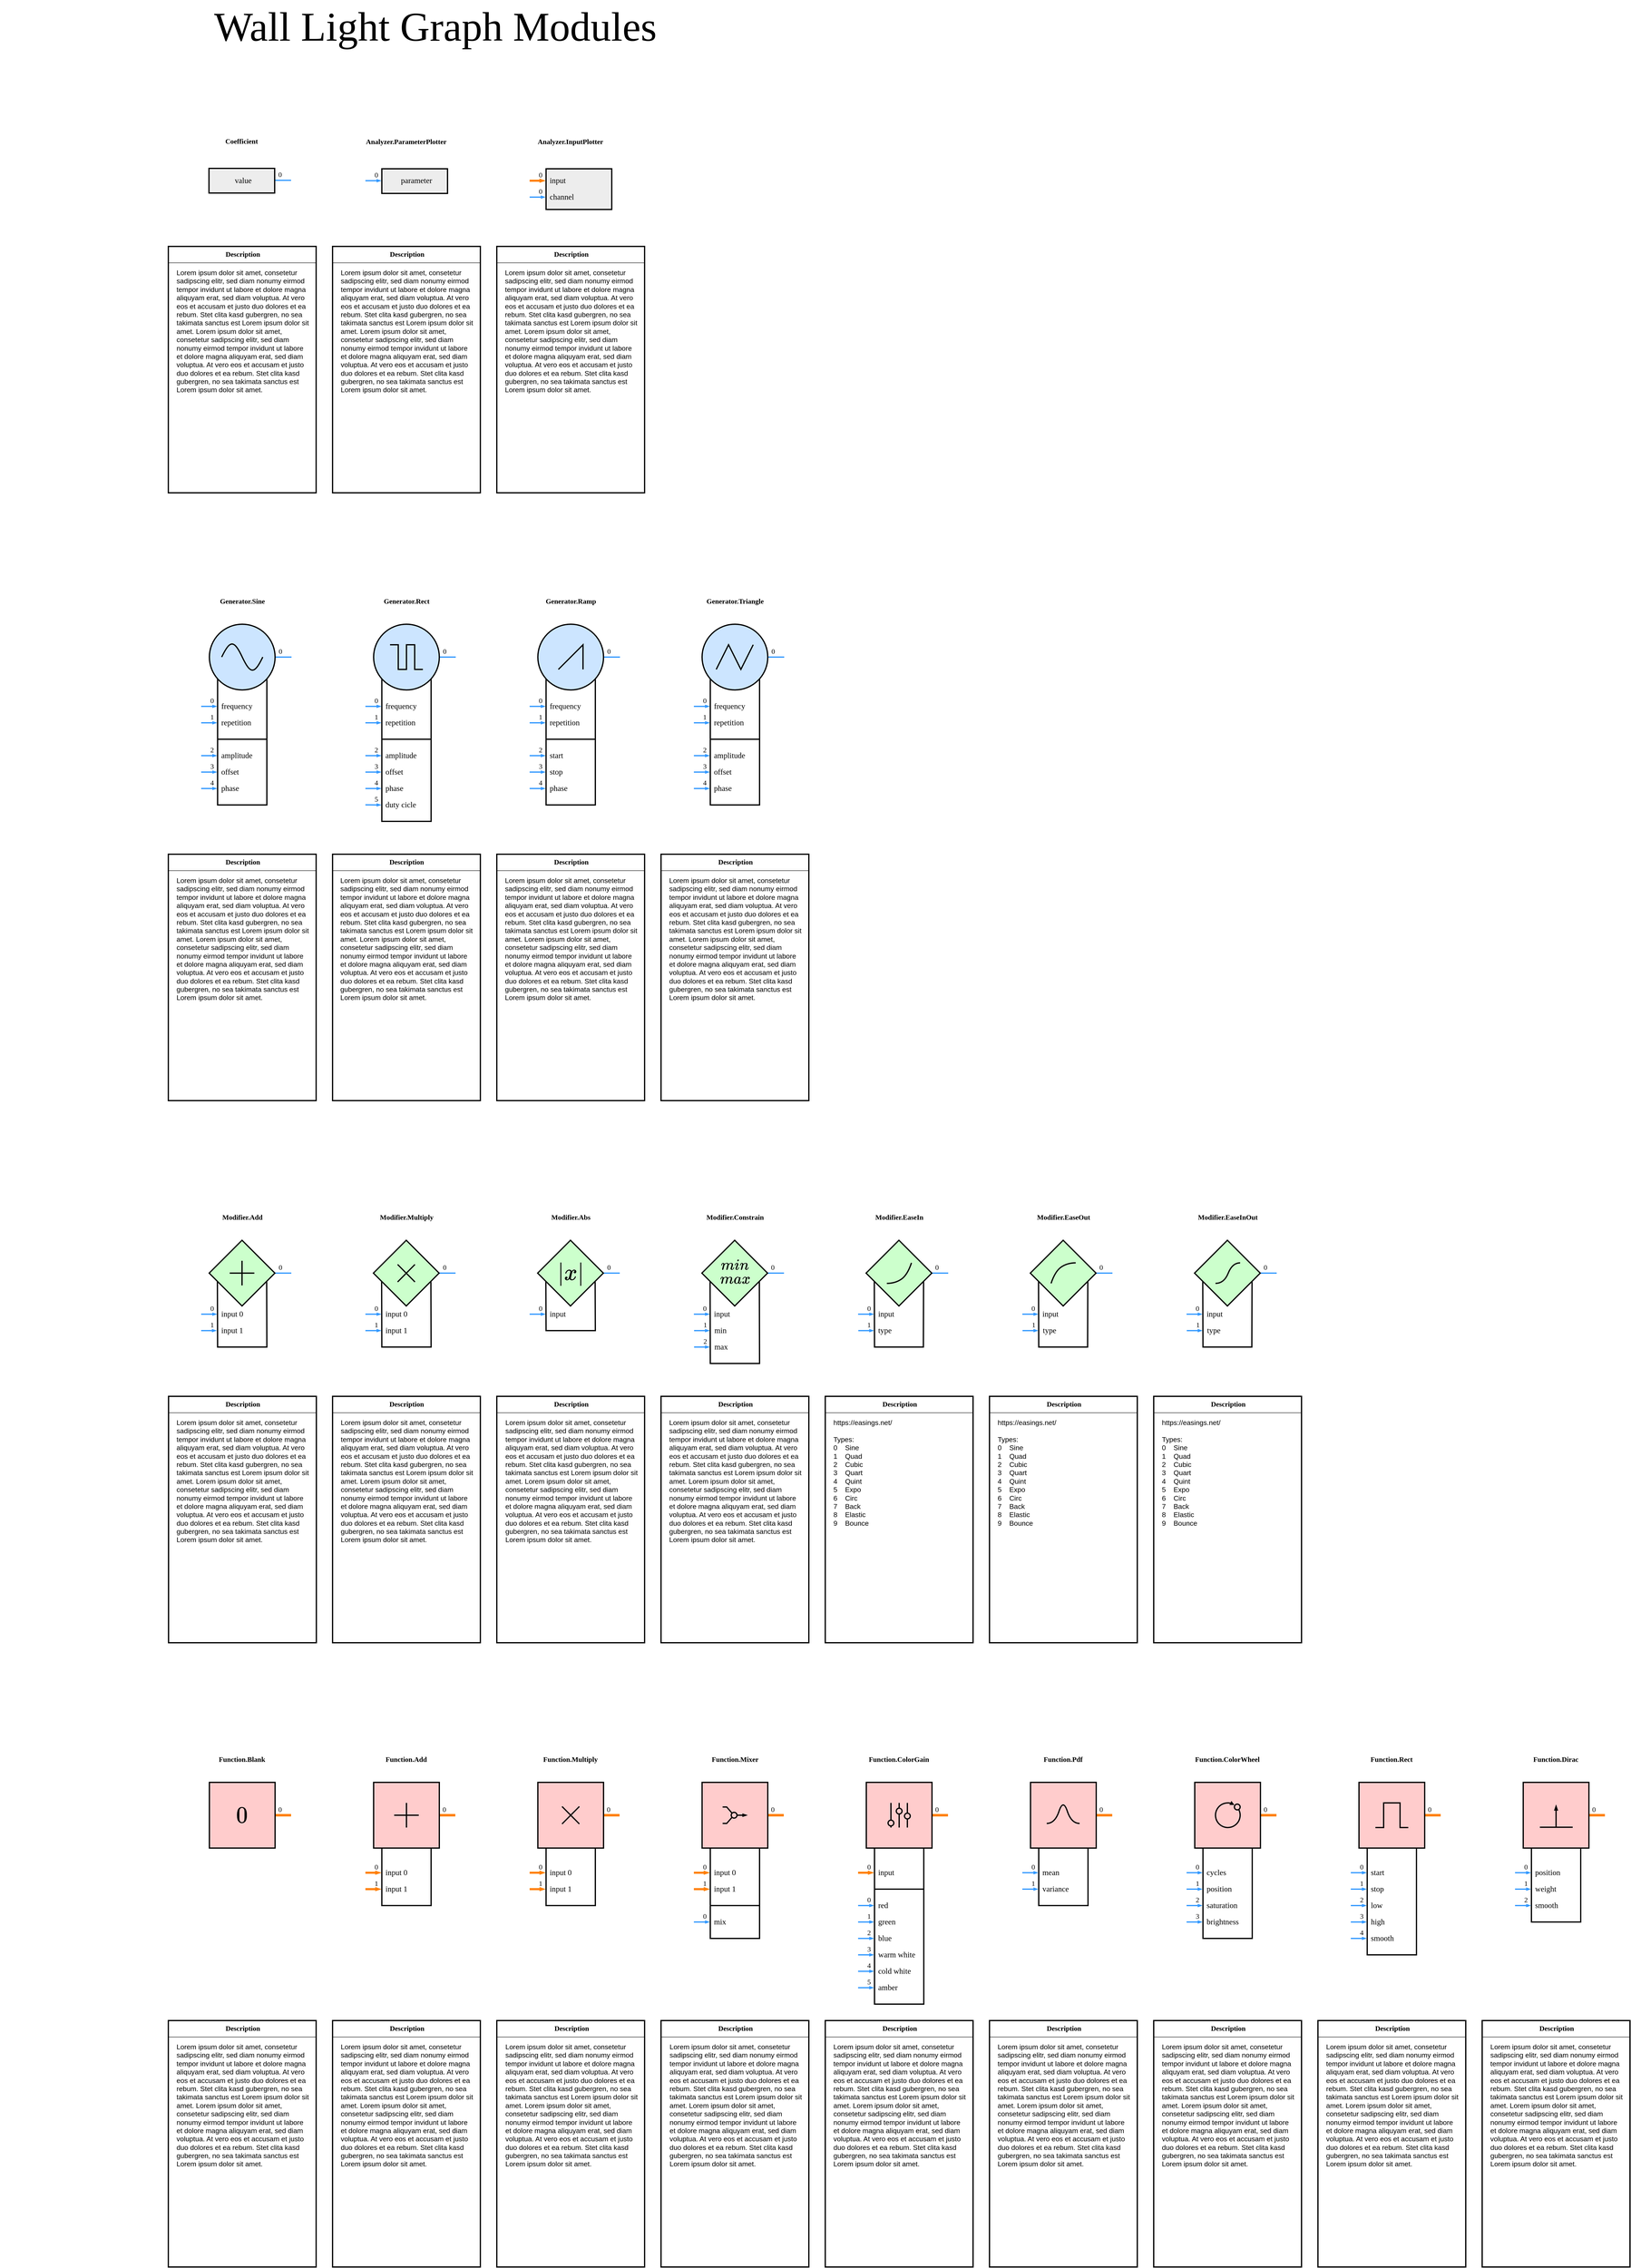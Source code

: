 <mxfile version="20.8.1" type="device"><diagram id="9eTO_qav0TKrJT-DztlN" name="Seite-1"><mxGraphModel dx="2393" dy="3828" grid="1" gridSize="10" guides="1" tooltips="1" connect="1" arrows="1" fold="1" page="1" pageScale="1" pageWidth="827" pageHeight="1169" math="1" shadow="0"><root><mxCell id="0"/><mxCell id="1" parent="0"/><mxCell id="uHNEbq61D8-U8x9B8uXm-93" value="" style="endArrow=none;html=1;rounded=0;strokeWidth=5;startSize=0;endSize=2;strokeColor=#FF8000;endFill=0;startArrow=blockThin;startFill=1;" parent="1" edge="1"><mxGeometry width="50" height="50" relative="1" as="geometry"><mxPoint x="957" y="-920" as="sourcePoint"/><mxPoint x="920.0" y="-920" as="targetPoint"/></mxGeometry></mxCell><mxCell id="cJRrmxfmi8MVp6MwVHg2-129" value="" style="endArrow=none;html=1;rounded=0;strokeWidth=3;startSize=5;endSize=2;entryX=1;entryY=0.5;entryDx=0;entryDy=0;strokeColor=#3399FF;" parent="1" edge="1"><mxGeometry width="50" height="50" relative="1" as="geometry"><mxPoint x="339.5" y="1740" as="sourcePoint"/><mxPoint x="299.5" y="1740" as="targetPoint"/></mxGeometry></mxCell><mxCell id="cJRrmxfmi8MVp6MwVHg2-122" value="" style="rhombus;whiteSpace=wrap;html=1;strokeWidth=3;fontFamily=Tahoma;fontSize=17;fontColor=#000000;fillColor=#CCFFCC;" parent="1" vertex="1"><mxGeometry x="139.5" y="1660" width="160" height="160" as="geometry"/></mxCell><mxCell id="cJRrmxfmi8MVp6MwVHg2-462" value="" style="endArrow=none;html=1;rounded=0;strokeWidth=3;startSize=3;endSize=2;strokeColor=#3399FF;endFill=0;startArrow=blockThin;startFill=1;" parent="1" edge="1"><mxGeometry width="50" height="50" relative="1" as="geometry"><mxPoint x="558" y="-920" as="sourcePoint"/><mxPoint x="520" y="-920" as="targetPoint"/></mxGeometry></mxCell><mxCell id="cJRrmxfmi8MVp6MwVHg2-86" value="" style="endArrow=none;html=1;rounded=0;strokeWidth=3;startSize=5;endSize=2;entryX=1;entryY=0.5;entryDx=0;entryDy=0;strokeColor=#3399FF;" parent="1" edge="1"><mxGeometry width="50" height="50" relative="1" as="geometry"><mxPoint x="338.99" y="-920.95" as="sourcePoint"/><mxPoint x="298.99" y="-920.95" as="targetPoint"/></mxGeometry></mxCell><mxCell id="cJRrmxfmi8MVp6MwVHg2-84" value="" style="rounded=0;whiteSpace=wrap;html=1;strokeWidth=3;fontFamily=Tahoma;fontSize=17;fontColor=#000000;fillColor=#EDEDED;" parent="1" vertex="1"><mxGeometry x="138.99" y="-950" width="160" height="60" as="geometry"/></mxCell><mxCell id="cJRrmxfmi8MVp6MwVHg2-32" value="0" style="text;html=1;align=left;verticalAlign=middle;resizable=0;points=[];autosize=1;strokeColor=none;fillColor=none;fontSize=17;fontFamily=Lucida Console;fontColor=#000000;labelPosition=center;verticalLabelPosition=middle;horizontal=1;spacingBottom=-4;spacingLeft=7;" parent="1" vertex="1"><mxGeometry x="300" y="210" width="40" height="30" as="geometry"/></mxCell><mxCell id="cJRrmxfmi8MVp6MwVHg2-54" value="0" style="text;html=1;align=left;verticalAlign=middle;resizable=0;points=[];autosize=1;strokeColor=none;fillColor=none;fontSize=17;fontFamily=Lucida Console;fontColor=#000000;labelPosition=center;verticalLabelPosition=middle;horizontal=1;spacingBottom=-4;spacingLeft=7;" parent="1" vertex="1"><mxGeometry x="700" y="210" width="40" height="30" as="geometry"/></mxCell><mxCell id="cJRrmxfmi8MVp6MwVHg2-77" value="0" style="text;html=1;align=left;verticalAlign=middle;resizable=0;points=[];autosize=1;strokeColor=none;fillColor=none;fontSize=17;fontFamily=Lucida Console;fontColor=#000000;labelPosition=center;verticalLabelPosition=middle;horizontal=1;spacingBottom=-4;spacingLeft=7;" parent="1" vertex="1"><mxGeometry x="1100" y="210" width="40" height="30" as="geometry"/></mxCell><mxCell id="cJRrmxfmi8MVp6MwVHg2-87" value="0" style="text;html=1;align=left;verticalAlign=middle;resizable=0;points=[];autosize=1;strokeColor=none;fillColor=none;fontSize=17;fontFamily=Lucida Console;fontColor=#000000;labelPosition=center;verticalLabelPosition=middle;horizontal=1;spacingBottom=-4;spacingLeft=7;" parent="1" vertex="1"><mxGeometry x="298.99" y="-950.95" width="40" height="30" as="geometry"/></mxCell><mxCell id="cJRrmxfmi8MVp6MwVHg2-27" value="2" style="text;html=1;align=right;verticalAlign=middle;resizable=0;points=[];autosize=1;strokeColor=none;fillColor=none;fontSize=17;fontFamily=Lucida Console;fontColor=#000000;labelPosition=center;verticalLabelPosition=middle;horizontal=1;spacingBottom=-4;spacingLeft=7;spacingRight=8;" parent="1" vertex="1"><mxGeometry x="120" y="450" width="40" height="30" as="geometry"/></mxCell><mxCell id="cJRrmxfmi8MVp6MwVHg2-28" value="1" style="text;html=1;align=right;verticalAlign=middle;resizable=0;points=[];autosize=1;strokeColor=none;fillColor=none;fontSize=17;fontFamily=Lucida Console;fontColor=#000000;labelPosition=center;verticalLabelPosition=middle;horizontal=1;spacingBottom=-4;spacingLeft=7;spacingRight=8;" parent="1" vertex="1"><mxGeometry x="120" y="370" width="40" height="30" as="geometry"/></mxCell><mxCell id="cJRrmxfmi8MVp6MwVHg2-29" value="0" style="text;html=1;align=right;verticalAlign=middle;resizable=0;points=[];autosize=1;strokeColor=none;fillColor=none;fontSize=17;fontFamily=Lucida Console;fontColor=#000000;labelPosition=center;verticalLabelPosition=middle;horizontal=1;spacingBottom=-4;spacingLeft=7;spacingRight=8;" parent="1" vertex="1"><mxGeometry x="120" y="330" width="40" height="30" as="geometry"/></mxCell><mxCell id="cJRrmxfmi8MVp6MwVHg2-30" value="3" style="text;html=1;align=right;verticalAlign=middle;resizable=0;points=[];autosize=1;strokeColor=none;fillColor=none;fontSize=17;fontFamily=Lucida Console;fontColor=#000000;labelPosition=center;verticalLabelPosition=middle;horizontal=1;spacingBottom=-4;spacingLeft=7;spacingRight=8;" parent="1" vertex="1"><mxGeometry x="120" y="490" width="40" height="30" as="geometry"/></mxCell><mxCell id="cJRrmxfmi8MVp6MwVHg2-31" value="4" style="text;html=1;align=right;verticalAlign=middle;resizable=0;points=[];autosize=1;strokeColor=none;fillColor=none;fontSize=17;fontFamily=Lucida Console;fontColor=#000000;labelPosition=center;verticalLabelPosition=middle;horizontal=1;spacingBottom=-4;spacingLeft=7;spacingRight=8;" parent="1" vertex="1"><mxGeometry x="120" y="530" width="40" height="30" as="geometry"/></mxCell><mxCell id="cJRrmxfmi8MVp6MwVHg2-72" value="2" style="text;html=1;align=right;verticalAlign=middle;resizable=0;points=[];autosize=1;strokeColor=none;fillColor=none;fontSize=17;fontFamily=Lucida Console;fontColor=#000000;labelPosition=center;verticalLabelPosition=middle;horizontal=1;spacingBottom=-4;spacingLeft=7;spacingRight=8;" parent="1" vertex="1"><mxGeometry x="920" y="450" width="40" height="30" as="geometry"/></mxCell><mxCell id="cJRrmxfmi8MVp6MwVHg2-73" value="1" style="text;html=1;align=right;verticalAlign=middle;resizable=0;points=[];autosize=1;strokeColor=none;fillColor=none;fontSize=17;fontFamily=Lucida Console;fontColor=#000000;labelPosition=center;verticalLabelPosition=middle;horizontal=1;spacingBottom=-4;spacingLeft=7;spacingRight=8;" parent="1" vertex="1"><mxGeometry x="920" y="370" width="40" height="30" as="geometry"/></mxCell><mxCell id="cJRrmxfmi8MVp6MwVHg2-74" value="0" style="text;html=1;align=right;verticalAlign=middle;resizable=0;points=[];autosize=1;strokeColor=none;fillColor=none;fontSize=17;fontFamily=Lucida Console;fontColor=#000000;labelPosition=center;verticalLabelPosition=middle;horizontal=1;spacingBottom=-4;spacingLeft=7;spacingRight=8;" parent="1" vertex="1"><mxGeometry x="920" y="330" width="40" height="30" as="geometry"/></mxCell><mxCell id="cJRrmxfmi8MVp6MwVHg2-75" value="3" style="text;html=1;align=right;verticalAlign=middle;resizable=0;points=[];autosize=1;strokeColor=none;fillColor=none;fontSize=17;fontFamily=Lucida Console;fontColor=#000000;labelPosition=center;verticalLabelPosition=middle;horizontal=1;spacingBottom=-4;spacingLeft=7;spacingRight=8;" parent="1" vertex="1"><mxGeometry x="920" y="490" width="40" height="30" as="geometry"/></mxCell><mxCell id="cJRrmxfmi8MVp6MwVHg2-76" value="4" style="text;html=1;align=right;verticalAlign=middle;resizable=0;points=[];autosize=1;strokeColor=none;fillColor=none;fontSize=17;fontFamily=Lucida Console;fontColor=#000000;labelPosition=center;verticalLabelPosition=middle;horizontal=1;spacingBottom=-4;spacingLeft=7;spacingRight=8;" parent="1" vertex="1"><mxGeometry x="920" y="530" width="40" height="30" as="geometry"/></mxCell><mxCell id="cJRrmxfmi8MVp6MwVHg2-83" value="5" style="text;html=1;align=right;verticalAlign=middle;resizable=0;points=[];autosize=1;strokeColor=none;fillColor=none;fontSize=17;fontFamily=Lucida Console;fontColor=#000000;labelPosition=center;verticalLabelPosition=middle;horizontal=1;spacingBottom=-4;spacingLeft=7;spacingRight=8;" parent="1" vertex="1"><mxGeometry x="520" y="570" width="40" height="30" as="geometry"/></mxCell><mxCell id="cJRrmxfmi8MVp6MwVHg2-49" value="2" style="text;html=1;align=right;verticalAlign=middle;resizable=0;points=[];autosize=1;strokeColor=none;fillColor=none;fontSize=17;fontFamily=Lucida Console;fontColor=#000000;labelPosition=center;verticalLabelPosition=middle;horizontal=1;spacingBottom=-4;spacingLeft=7;spacingRight=8;" parent="1" vertex="1"><mxGeometry x="520" y="450" width="40" height="30" as="geometry"/></mxCell><mxCell id="cJRrmxfmi8MVp6MwVHg2-50" value="1" style="text;html=1;align=right;verticalAlign=middle;resizable=0;points=[];autosize=1;strokeColor=none;fillColor=none;fontSize=17;fontFamily=Lucida Console;fontColor=#000000;labelPosition=center;verticalLabelPosition=middle;horizontal=1;spacingBottom=-4;spacingLeft=7;spacingRight=8;" parent="1" vertex="1"><mxGeometry x="520" y="370" width="40" height="30" as="geometry"/></mxCell><mxCell id="cJRrmxfmi8MVp6MwVHg2-51" value="0" style="text;html=1;align=right;verticalAlign=middle;resizable=0;points=[];autosize=1;strokeColor=none;fillColor=none;fontSize=17;fontFamily=Lucida Console;fontColor=#000000;labelPosition=center;verticalLabelPosition=middle;horizontal=1;spacingBottom=-4;spacingLeft=7;spacingRight=8;" parent="1" vertex="1"><mxGeometry x="520" y="330" width="40" height="30" as="geometry"/></mxCell><mxCell id="cJRrmxfmi8MVp6MwVHg2-52" value="3" style="text;html=1;align=right;verticalAlign=middle;resizable=0;points=[];autosize=1;strokeColor=none;fillColor=none;fontSize=17;fontFamily=Lucida Console;fontColor=#000000;labelPosition=center;verticalLabelPosition=middle;horizontal=1;spacingBottom=-4;spacingLeft=7;spacingRight=8;" parent="1" vertex="1"><mxGeometry x="520" y="490" width="40" height="30" as="geometry"/></mxCell><mxCell id="cJRrmxfmi8MVp6MwVHg2-53" value="4" style="text;html=1;align=right;verticalAlign=middle;resizable=0;points=[];autosize=1;strokeColor=none;fillColor=none;fontSize=17;fontFamily=Lucida Console;fontColor=#000000;labelPosition=center;verticalLabelPosition=middle;horizontal=1;spacingBottom=-4;spacingLeft=7;spacingRight=8;" parent="1" vertex="1"><mxGeometry x="520" y="530" width="40" height="30" as="geometry"/></mxCell><mxCell id="cJRrmxfmi8MVp6MwVHg2-17" value="" style="endArrow=none;html=1;rounded=0;strokeWidth=3;startSize=3;endSize=2;strokeColor=#3399FF;startArrow=blockThin;startFill=1;" parent="1" edge="1"><mxGeometry width="50" height="50" relative="1" as="geometry"><mxPoint x="158" y="520" as="sourcePoint"/><mxPoint x="120" y="520" as="targetPoint"/></mxGeometry></mxCell><mxCell id="cJRrmxfmi8MVp6MwVHg2-18" value="" style="endArrow=none;html=1;rounded=0;strokeWidth=3;startSize=3;endSize=2;strokeColor=#3399FF;startArrow=blockThin;startFill=1;" parent="1" edge="1"><mxGeometry width="50" height="50" relative="1" as="geometry"><mxPoint x="158" y="480" as="sourcePoint"/><mxPoint x="120" y="480" as="targetPoint"/></mxGeometry></mxCell><mxCell id="cJRrmxfmi8MVp6MwVHg2-22" value="" style="endArrow=none;html=1;rounded=0;strokeWidth=3;startSize=3;endSize=2;strokeColor=#3399FF;startArrow=blockThin;startFill=1;" parent="1" edge="1"><mxGeometry width="50" height="50" relative="1" as="geometry"><mxPoint x="158" y="560" as="sourcePoint"/><mxPoint x="120" y="560" as="targetPoint"/></mxGeometry></mxCell><mxCell id="cJRrmxfmi8MVp6MwVHg2-14" value="" style="endArrow=none;html=1;rounded=0;strokeWidth=3;startSize=3;endSize=2;strokeColor=#3399FF;startArrow=blockThin;startFill=1;" parent="1" edge="1"><mxGeometry width="50" height="50" relative="1" as="geometry"><mxPoint x="158" y="400" as="sourcePoint"/><mxPoint x="120" y="400" as="targetPoint"/></mxGeometry></mxCell><mxCell id="cJRrmxfmi8MVp6MwVHg2-10" value="" style="endArrow=none;html=1;rounded=0;strokeWidth=3;startSize=3;endSize=2;strokeColor=#3399FF;endFill=0;startArrow=blockThin;startFill=1;" parent="1" edge="1"><mxGeometry width="50" height="50" relative="1" as="geometry"><mxPoint x="158" y="360" as="sourcePoint"/><mxPoint x="120" y="360" as="targetPoint"/></mxGeometry></mxCell><mxCell id="cJRrmxfmi8MVp6MwVHg2-8" value="" style="endArrow=none;html=1;rounded=0;strokeWidth=3;startSize=5;endSize=2;entryX=1;entryY=0.5;entryDx=0;entryDy=0;strokeColor=#3399FF;" parent="1" target="cJRrmxfmi8MVp6MwVHg2-1" edge="1"><mxGeometry width="50" height="50" relative="1" as="geometry"><mxPoint x="340" y="240" as="sourcePoint"/><mxPoint x="210" y="290" as="targetPoint"/></mxGeometry></mxCell><mxCell id="cJRrmxfmi8MVp6MwVHg2-1" value="" style="ellipse;whiteSpace=wrap;html=1;fillColor=#CCE5FF;strokeWidth=3;" parent="1" vertex="1"><mxGeometry x="140" y="160" width="160" height="160" as="geometry"/></mxCell><mxCell id="cJRrmxfmi8MVp6MwVHg2-2" value="" style="pointerEvents=1;verticalLabelPosition=bottom;shadow=0;dashed=0;align=center;html=1;verticalAlign=top;shape=mxgraph.electrical.waveforms.sine_wave;fillColor=none;strokeWidth=3;" parent="1" vertex="1"><mxGeometry x="170" y="197.5" width="100" height="85" as="geometry"/></mxCell><mxCell id="cJRrmxfmi8MVp6MwVHg2-6" value="Generator.Sine" style="text;html=1;align=center;verticalAlign=middle;resizable=0;points=[];autosize=1;strokeColor=none;fillColor=none;fontStyle=1;fontSize=17;fontFamily=Verdana;" parent="1" vertex="1"><mxGeometry x="135.01" y="90" width="170" height="30" as="geometry"/></mxCell><mxCell id="cJRrmxfmi8MVp6MwVHg2-13" value="frequency" style="text;html=1;align=left;verticalAlign=middle;resizable=0;points=[];autosize=1;strokeColor=none;fillColor=none;fontSize=19;fontFamily=Tahoma;fontColor=#000000;labelPosition=center;verticalLabelPosition=middle;horizontal=1;spacingBottom=0;spacingLeft=7;" parent="1" vertex="1"><mxGeometry x="160" y="345" width="110" height="30" as="geometry"/></mxCell><mxCell id="cJRrmxfmi8MVp6MwVHg2-15" value="repetition" style="text;html=1;align=left;verticalAlign=middle;resizable=0;points=[];autosize=1;strokeColor=none;fillColor=none;fontSize=19;fontFamily=Tahoma;fontColor=#000000;labelPosition=center;verticalLabelPosition=middle;horizontal=1;spacingBottom=0;spacingLeft=7;" parent="1" vertex="1"><mxGeometry x="160" y="385" width="110" height="30" as="geometry"/></mxCell><mxCell id="cJRrmxfmi8MVp6MwVHg2-19" value="amplitude" style="text;html=1;align=left;verticalAlign=middle;resizable=0;points=[];autosize=1;strokeColor=none;fillColor=none;fontSize=19;fontFamily=Tahoma;fontColor=#000000;labelPosition=center;verticalLabelPosition=middle;horizontal=1;spacingBottom=0;spacingLeft=7;" parent="1" vertex="1"><mxGeometry x="160" y="465" width="110" height="30" as="geometry"/></mxCell><mxCell id="cJRrmxfmi8MVp6MwVHg2-20" value="offset" style="text;html=1;align=left;verticalAlign=middle;resizable=0;points=[];autosize=1;strokeColor=none;fillColor=none;fontSize=19;fontFamily=Tahoma;fontColor=#000000;labelPosition=center;verticalLabelPosition=middle;horizontal=1;spacingBottom=0;spacingLeft=7;" parent="1" vertex="1"><mxGeometry x="160" y="505" width="80" height="30" as="geometry"/></mxCell><mxCell id="cJRrmxfmi8MVp6MwVHg2-23" value="phase" style="text;html=1;align=left;verticalAlign=middle;resizable=0;points=[];autosize=1;strokeColor=none;fillColor=none;fontSize=19;fontFamily=Tahoma;fontColor=#000000;labelPosition=center;verticalLabelPosition=middle;horizontal=1;spacingBottom=0;spacingLeft=7;" parent="1" vertex="1"><mxGeometry x="160" y="545" width="80" height="30" as="geometry"/></mxCell><mxCell id="cJRrmxfmi8MVp6MwVHg2-38" value="" style="endArrow=none;html=1;rounded=0;strokeWidth=3;startSize=5;endSize=2;entryX=1;entryY=0.5;entryDx=0;entryDy=0;strokeColor=#3399FF;" parent="1" target="cJRrmxfmi8MVp6MwVHg2-39" edge="1"><mxGeometry width="50" height="50" relative="1" as="geometry"><mxPoint x="740" y="240" as="sourcePoint"/><mxPoint x="610" y="290" as="targetPoint"/></mxGeometry></mxCell><mxCell id="cJRrmxfmi8MVp6MwVHg2-39" value="" style="ellipse;whiteSpace=wrap;html=1;fillColor=#CCE5FF;strokeWidth=3;" parent="1" vertex="1"><mxGeometry x="540" y="160" width="160" height="160" as="geometry"/></mxCell><mxCell id="cJRrmxfmi8MVp6MwVHg2-42" value="Generator.Rect" style="text;html=1;align=center;verticalAlign=middle;resizable=0;points=[];autosize=1;strokeColor=none;fillColor=none;fontStyle=1;fontSize=17;fontFamily=Verdana;" parent="1" vertex="1"><mxGeometry x="535.01" y="90" width="170" height="30" as="geometry"/></mxCell><mxCell id="cJRrmxfmi8MVp6MwVHg2-43" value="frequency" style="text;html=1;align=left;verticalAlign=middle;resizable=0;points=[];autosize=1;strokeColor=none;fillColor=none;fontSize=19;fontFamily=Tahoma;fontColor=#000000;labelPosition=center;verticalLabelPosition=middle;horizontal=1;spacingBottom=0;spacingLeft=7;" parent="1" vertex="1"><mxGeometry x="560" y="345" width="110" height="30" as="geometry"/></mxCell><mxCell id="cJRrmxfmi8MVp6MwVHg2-44" value="repetition" style="text;html=1;align=left;verticalAlign=middle;resizable=0;points=[];autosize=1;strokeColor=none;fillColor=none;fontSize=19;fontFamily=Tahoma;fontColor=#000000;labelPosition=center;verticalLabelPosition=middle;horizontal=1;spacingBottom=0;spacingLeft=7;" parent="1" vertex="1"><mxGeometry x="560" y="385" width="110" height="30" as="geometry"/></mxCell><mxCell id="cJRrmxfmi8MVp6MwVHg2-46" value="amplitude" style="text;html=1;align=left;verticalAlign=middle;resizable=0;points=[];autosize=1;strokeColor=none;fillColor=none;fontSize=19;fontFamily=Tahoma;fontColor=#000000;labelPosition=center;verticalLabelPosition=middle;horizontal=1;spacingBottom=0;spacingLeft=7;" parent="1" vertex="1"><mxGeometry x="560" y="465" width="110" height="30" as="geometry"/></mxCell><mxCell id="cJRrmxfmi8MVp6MwVHg2-47" value="offset" style="text;html=1;align=left;verticalAlign=middle;resizable=0;points=[];autosize=1;strokeColor=none;fillColor=none;fontSize=19;fontFamily=Tahoma;fontColor=#000000;labelPosition=center;verticalLabelPosition=middle;horizontal=1;spacingBottom=0;spacingLeft=7;" parent="1" vertex="1"><mxGeometry x="560" y="505" width="80" height="30" as="geometry"/></mxCell><mxCell id="cJRrmxfmi8MVp6MwVHg2-48" value="phase" style="text;html=1;align=left;verticalAlign=middle;resizable=0;points=[];autosize=1;strokeColor=none;fillColor=none;fontSize=19;fontFamily=Tahoma;fontColor=#000000;labelPosition=center;verticalLabelPosition=middle;horizontal=1;spacingBottom=0;spacingLeft=7;" parent="1" vertex="1"><mxGeometry x="560" y="545" width="80" height="30" as="geometry"/></mxCell><mxCell id="cJRrmxfmi8MVp6MwVHg2-55" value="" style="endArrow=none;html=1;rounded=0;strokeColor=#000000;strokeWidth=3;fontFamily=Lucida Console;fontSize=17;fontColor=#000000;startSize=5;endSize=2;" parent="1" edge="1"><mxGeometry width="50" height="50" relative="1" as="geometry"><mxPoint x="660" y="270" as="sourcePoint"/><mxPoint x="580" y="210" as="targetPoint"/><Array as="points"><mxPoint x="640" y="270"/><mxPoint x="640" y="210"/><mxPoint x="620" y="210"/><mxPoint x="620" y="270"/><mxPoint x="600" y="270"/><mxPoint x="600" y="210"/></Array></mxGeometry></mxCell><mxCell id="cJRrmxfmi8MVp6MwVHg2-62" value="" style="endArrow=none;html=1;rounded=0;strokeWidth=3;startSize=5;endSize=2;entryX=1;entryY=0.5;entryDx=0;entryDy=0;strokeColor=#3399FF;" parent="1" target="cJRrmxfmi8MVp6MwVHg2-63" edge="1"><mxGeometry width="50" height="50" relative="1" as="geometry"><mxPoint x="1140" y="240" as="sourcePoint"/><mxPoint x="1010" y="290" as="targetPoint"/></mxGeometry></mxCell><mxCell id="cJRrmxfmi8MVp6MwVHg2-63" value="" style="ellipse;whiteSpace=wrap;html=1;fillColor=#CCE5FF;strokeWidth=3;" parent="1" vertex="1"><mxGeometry x="940" y="160" width="160" height="160" as="geometry"/></mxCell><mxCell id="cJRrmxfmi8MVp6MwVHg2-65" value="Generator.Ramp" style="text;html=1;align=center;verticalAlign=middle;resizable=0;points=[];autosize=1;strokeColor=none;fillColor=none;fontStyle=1;fontSize=17;fontFamily=Verdana;" parent="1" vertex="1"><mxGeometry x="930.01" y="90" width="180" height="30" as="geometry"/></mxCell><mxCell id="cJRrmxfmi8MVp6MwVHg2-66" value="frequency" style="text;html=1;align=left;verticalAlign=middle;resizable=0;points=[];autosize=1;strokeColor=none;fillColor=none;fontSize=19;fontFamily=Tahoma;fontColor=#000000;labelPosition=center;verticalLabelPosition=middle;horizontal=1;spacingBottom=0;spacingLeft=7;" parent="1" vertex="1"><mxGeometry x="960" y="345" width="110" height="30" as="geometry"/></mxCell><mxCell id="cJRrmxfmi8MVp6MwVHg2-67" value="repetition" style="text;html=1;align=left;verticalAlign=middle;resizable=0;points=[];autosize=1;strokeColor=none;fillColor=none;fontSize=19;fontFamily=Tahoma;fontColor=#000000;labelPosition=center;verticalLabelPosition=middle;horizontal=1;spacingBottom=0;spacingLeft=7;" parent="1" vertex="1"><mxGeometry x="960" y="385" width="110" height="30" as="geometry"/></mxCell><mxCell id="cJRrmxfmi8MVp6MwVHg2-69" value="start" style="text;html=1;align=left;verticalAlign=middle;resizable=0;points=[];autosize=1;strokeColor=none;fillColor=none;fontSize=19;fontFamily=Tahoma;fontColor=#000000;labelPosition=center;verticalLabelPosition=middle;horizontal=1;spacingBottom=0;spacingLeft=7;" parent="1" vertex="1"><mxGeometry x="960" y="465" width="70" height="30" as="geometry"/></mxCell><mxCell id="cJRrmxfmi8MVp6MwVHg2-70" value="stop" style="text;html=1;align=left;verticalAlign=middle;resizable=0;points=[];autosize=1;strokeColor=none;fillColor=none;fontSize=19;fontFamily=Tahoma;fontColor=#000000;labelPosition=center;verticalLabelPosition=middle;horizontal=1;spacingBottom=0;spacingLeft=7;" parent="1" vertex="1"><mxGeometry x="960" y="505" width="60" height="30" as="geometry"/></mxCell><mxCell id="cJRrmxfmi8MVp6MwVHg2-71" value="phase" style="text;html=1;align=left;verticalAlign=middle;resizable=0;points=[];autosize=1;strokeColor=none;fillColor=none;fontSize=19;fontFamily=Tahoma;fontColor=#000000;labelPosition=center;verticalLabelPosition=middle;horizontal=1;spacingBottom=0;spacingLeft=7;" parent="1" vertex="1"><mxGeometry x="960" y="545" width="80" height="30" as="geometry"/></mxCell><mxCell id="cJRrmxfmi8MVp6MwVHg2-78" value="" style="endArrow=none;html=1;rounded=0;strokeColor=#000000;strokeWidth=3;fontFamily=Lucida Console;fontSize=17;fontColor=#000000;startSize=5;endSize=2;" parent="1" edge="1"><mxGeometry width="50" height="50" relative="1" as="geometry"><mxPoint x="1050" y="270" as="sourcePoint"/><mxPoint x="990" y="270" as="targetPoint"/><Array as="points"><mxPoint x="1050.01" y="210"/></Array></mxGeometry></mxCell><mxCell id="cJRrmxfmi8MVp6MwVHg2-82" value="duty cicle" style="text;html=1;align=left;verticalAlign=middle;resizable=0;points=[];autosize=1;strokeColor=none;fillColor=none;fontSize=19;fontFamily=Tahoma;fontColor=#000000;labelPosition=center;verticalLabelPosition=middle;horizontal=1;spacingBottom=0;spacingLeft=7;" parent="1" vertex="1"><mxGeometry x="560" y="585" width="110" height="30" as="geometry"/></mxCell><mxCell id="cJRrmxfmi8MVp6MwVHg2-88" value="Coefficient" style="text;html=1;align=center;verticalAlign=middle;resizable=0;points=[];autosize=1;strokeColor=none;fillColor=none;fontStyle=1;fontSize=17;fontFamily=Verdana;" parent="1" vertex="1"><mxGeometry x="153.48" y="-1030" width="130" height="30" as="geometry"/></mxCell><mxCell id="cJRrmxfmi8MVp6MwVHg2-89" value="value" style="text;html=1;align=center;verticalAlign=middle;resizable=0;points=[];autosize=1;strokeColor=none;fillColor=none;fontSize=19;fontFamily=Tahoma;fontColor=#000000;labelPosition=center;verticalLabelPosition=middle;horizontal=1;spacingBottom=0;spacingLeft=7;" parent="1" vertex="1"><mxGeometry x="183.99" y="-935" width="70" height="30" as="geometry"/></mxCell><mxCell id="cJRrmxfmi8MVp6MwVHg2-91" value="" style="endArrow=none;html=1;rounded=0;strokeWidth=3;startSize=3;endSize=2;strokeColor=#3399FF;startArrow=blockThin;startFill=1;" parent="1" edge="1"><mxGeometry width="50" height="50" relative="1" as="geometry"><mxPoint x="558" y="520" as="sourcePoint"/><mxPoint x="520" y="520" as="targetPoint"/></mxGeometry></mxCell><mxCell id="cJRrmxfmi8MVp6MwVHg2-92" value="" style="endArrow=none;html=1;rounded=0;strokeWidth=3;startSize=3;endSize=2;strokeColor=#3399FF;startArrow=blockThin;startFill=1;" parent="1" edge="1"><mxGeometry width="50" height="50" relative="1" as="geometry"><mxPoint x="558" y="480" as="sourcePoint"/><mxPoint x="520" y="480" as="targetPoint"/></mxGeometry></mxCell><mxCell id="cJRrmxfmi8MVp6MwVHg2-93" value="" style="endArrow=none;html=1;rounded=0;strokeWidth=3;startSize=3;endSize=2;strokeColor=#3399FF;startArrow=blockThin;startFill=1;" parent="1" edge="1"><mxGeometry width="50" height="50" relative="1" as="geometry"><mxPoint x="558" y="560" as="sourcePoint"/><mxPoint x="520" y="560" as="targetPoint"/></mxGeometry></mxCell><mxCell id="cJRrmxfmi8MVp6MwVHg2-94" value="" style="endArrow=none;html=1;rounded=0;strokeWidth=3;startSize=3;endSize=2;strokeColor=#3399FF;startArrow=blockThin;startFill=1;" parent="1" edge="1"><mxGeometry width="50" height="50" relative="1" as="geometry"><mxPoint x="558" y="400" as="sourcePoint"/><mxPoint x="520" y="400" as="targetPoint"/></mxGeometry></mxCell><mxCell id="cJRrmxfmi8MVp6MwVHg2-95" value="" style="endArrow=none;html=1;rounded=0;strokeWidth=3;startSize=3;endSize=2;strokeColor=#3399FF;endFill=0;startArrow=blockThin;startFill=1;" parent="1" edge="1"><mxGeometry width="50" height="50" relative="1" as="geometry"><mxPoint x="558" y="360" as="sourcePoint"/><mxPoint x="520" y="360" as="targetPoint"/></mxGeometry></mxCell><mxCell id="cJRrmxfmi8MVp6MwVHg2-96" value="" style="endArrow=none;html=1;rounded=0;strokeWidth=3;startSize=3;endSize=2;strokeColor=#3399FF;startArrow=blockThin;startFill=1;" parent="1" edge="1"><mxGeometry width="50" height="50" relative="1" as="geometry"><mxPoint x="958" y="520" as="sourcePoint"/><mxPoint x="920" y="520" as="targetPoint"/></mxGeometry></mxCell><mxCell id="cJRrmxfmi8MVp6MwVHg2-97" value="" style="endArrow=none;html=1;rounded=0;strokeWidth=3;startSize=3;endSize=2;strokeColor=#3399FF;startArrow=blockThin;startFill=1;" parent="1" edge="1"><mxGeometry width="50" height="50" relative="1" as="geometry"><mxPoint x="958" y="480" as="sourcePoint"/><mxPoint x="920" y="480" as="targetPoint"/></mxGeometry></mxCell><mxCell id="cJRrmxfmi8MVp6MwVHg2-98" value="" style="endArrow=none;html=1;rounded=0;strokeWidth=3;startSize=3;endSize=2;strokeColor=#3399FF;startArrow=blockThin;startFill=1;" parent="1" edge="1"><mxGeometry width="50" height="50" relative="1" as="geometry"><mxPoint x="958" y="560" as="sourcePoint"/><mxPoint x="920" y="560" as="targetPoint"/></mxGeometry></mxCell><mxCell id="cJRrmxfmi8MVp6MwVHg2-99" value="" style="endArrow=none;html=1;rounded=0;strokeWidth=3;startSize=3;endSize=2;strokeColor=#3399FF;startArrow=blockThin;startFill=1;" parent="1" edge="1"><mxGeometry width="50" height="50" relative="1" as="geometry"><mxPoint x="958" y="400" as="sourcePoint"/><mxPoint x="920" y="400" as="targetPoint"/></mxGeometry></mxCell><mxCell id="cJRrmxfmi8MVp6MwVHg2-100" value="" style="endArrow=none;html=1;rounded=0;strokeWidth=3;startSize=3;endSize=2;strokeColor=#3399FF;endFill=0;startArrow=blockThin;startFill=1;" parent="1" edge="1"><mxGeometry width="50" height="50" relative="1" as="geometry"><mxPoint x="958" y="360" as="sourcePoint"/><mxPoint x="920" y="360" as="targetPoint"/></mxGeometry></mxCell><mxCell id="cJRrmxfmi8MVp6MwVHg2-101" value="" style="endArrow=none;html=1;rounded=0;strokeWidth=3;startSize=3;endSize=2;strokeColor=#3399FF;startArrow=blockThin;startFill=1;" parent="1" edge="1"><mxGeometry width="50" height="50" relative="1" as="geometry"><mxPoint x="558" y="600" as="sourcePoint"/><mxPoint x="520.0" y="599.79" as="targetPoint"/></mxGeometry></mxCell><mxCell id="cJRrmxfmi8MVp6MwVHg2-3" value="" style="endArrow=none;html=1;rounded=0;strokeWidth=3;endSize=2;startSize=5;" parent="1" edge="1"><mxGeometry width="50" height="50" relative="1" as="geometry"><mxPoint x="160" y="293" as="sourcePoint"/><mxPoint x="280" y="293" as="targetPoint"/><Array as="points"><mxPoint x="160" y="440"/><mxPoint x="280" y="440"/></Array></mxGeometry></mxCell><mxCell id="cJRrmxfmi8MVp6MwVHg2-16" value="" style="endArrow=none;html=1;rounded=0;strokeColor=#000000;strokeWidth=3;fontFamily=Tahoma;fontSize=19;fontColor=#000000;startSize=5;endSize=2;" parent="1" edge="1"><mxGeometry width="50" height="50" relative="1" as="geometry"><mxPoint x="280" y="440" as="sourcePoint"/><mxPoint x="160" y="440" as="targetPoint"/><Array as="points"><mxPoint x="280" y="600"/><mxPoint x="160" y="600"/></Array></mxGeometry></mxCell><mxCell id="cJRrmxfmi8MVp6MwVHg2-41" value="" style="endArrow=none;html=1;rounded=0;strokeWidth=3;endSize=2;startSize=5;" parent="1" edge="1"><mxGeometry width="50" height="50" relative="1" as="geometry"><mxPoint x="560" y="293" as="sourcePoint"/><mxPoint x="680" y="293" as="targetPoint"/><Array as="points"><mxPoint x="560" y="440"/><mxPoint x="680" y="440"/></Array></mxGeometry></mxCell><mxCell id="cJRrmxfmi8MVp6MwVHg2-45" value="" style="endArrow=none;html=1;rounded=0;strokeColor=#000000;strokeWidth=3;fontFamily=Tahoma;fontSize=19;fontColor=#000000;startSize=5;endSize=2;" parent="1" edge="1"><mxGeometry width="50" height="50" relative="1" as="geometry"><mxPoint x="680" y="440" as="sourcePoint"/><mxPoint x="560" y="440" as="targetPoint"/><Array as="points"><mxPoint x="680" y="640"/><mxPoint x="560" y="640"/></Array></mxGeometry></mxCell><mxCell id="cJRrmxfmi8MVp6MwVHg2-64" value="" style="endArrow=none;html=1;rounded=0;strokeWidth=3;endSize=2;startSize=5;" parent="1" edge="1"><mxGeometry width="50" height="50" relative="1" as="geometry"><mxPoint x="960" y="293" as="sourcePoint"/><mxPoint x="1080" y="293" as="targetPoint"/><Array as="points"><mxPoint x="960" y="440"/><mxPoint x="1080" y="440"/></Array></mxGeometry></mxCell><mxCell id="cJRrmxfmi8MVp6MwVHg2-68" value="" style="endArrow=none;html=1;rounded=0;strokeColor=#000000;strokeWidth=3;fontFamily=Tahoma;fontSize=19;fontColor=#000000;startSize=5;endSize=2;" parent="1" edge="1"><mxGeometry width="50" height="50" relative="1" as="geometry"><mxPoint x="1080" y="440" as="sourcePoint"/><mxPoint x="960" y="440" as="targetPoint"/><Array as="points"><mxPoint x="1080" y="600"/><mxPoint x="960" y="600"/></Array></mxGeometry></mxCell><mxCell id="cJRrmxfmi8MVp6MwVHg2-102" value="" style="rounded=0;whiteSpace=wrap;html=1;strokeWidth=3;fontFamily=Tahoma;fontSize=17;fontColor=#000000;fillColor=none;" parent="1" vertex="1"><mxGeometry x="40" y="720" width="360" height="600" as="geometry"/></mxCell><mxCell id="cJRrmxfmi8MVp6MwVHg2-103" value="" style="rounded=0;whiteSpace=wrap;html=1;strokeWidth=3;fontFamily=Tahoma;fontSize=17;fontColor=#000000;fillColor=none;" parent="1" vertex="1"><mxGeometry x="440.01" y="720" width="360" height="600" as="geometry"/></mxCell><mxCell id="cJRrmxfmi8MVp6MwVHg2-104" value="" style="rounded=0;whiteSpace=wrap;html=1;strokeWidth=3;fontFamily=Tahoma;fontSize=17;fontColor=#000000;fillColor=none;" parent="1" vertex="1"><mxGeometry x="840.01" y="720" width="360" height="600" as="geometry"/></mxCell><mxCell id="cJRrmxfmi8MVp6MwVHg2-105" value="" style="rounded=0;whiteSpace=wrap;html=1;strokeWidth=3;fontFamily=Tahoma;fontSize=17;fontColor=#000000;fillColor=none;" parent="1" vertex="1"><mxGeometry x="40.51" y="2040" width="360" height="600" as="geometry"/></mxCell><mxCell id="cJRrmxfmi8MVp6MwVHg2-110" value="Modifier.Add" style="text;html=1;align=center;verticalAlign=middle;resizable=0;points=[];autosize=1;strokeColor=none;fillColor=none;fontStyle=1;fontSize=17;fontFamily=Verdana;" parent="1" vertex="1"><mxGeometry x="150" y="1590" width="140" height="30" as="geometry"/></mxCell><mxCell id="cJRrmxfmi8MVp6MwVHg2-124" value="" style="endArrow=none;html=1;rounded=0;strokeColor=#000000;strokeWidth=3;fontFamily=Tahoma;fontSize=17;fontColor=#000000;startSize=3;endSize=3;" parent="1" edge="1"><mxGeometry width="50" height="50" relative="1" as="geometry"><mxPoint x="219.5" y="1770" as="sourcePoint"/><mxPoint x="219.5" y="1710" as="targetPoint"/></mxGeometry></mxCell><mxCell id="cJRrmxfmi8MVp6MwVHg2-125" value="" style="endArrow=none;html=1;rounded=0;strokeColor=#000000;strokeWidth=3;fontFamily=Tahoma;fontSize=17;fontColor=#000000;startSize=3;endSize=3;" parent="1" edge="1"><mxGeometry width="50" height="50" relative="1" as="geometry"><mxPoint x="249.5" y="1740" as="sourcePoint"/><mxPoint x="189.5" y="1740" as="targetPoint"/></mxGeometry></mxCell><mxCell id="cJRrmxfmi8MVp6MwVHg2-128" value="0" style="text;html=1;align=left;verticalAlign=middle;resizable=0;points=[];autosize=1;strokeColor=none;fillColor=none;fontSize=17;fontFamily=Lucida Console;fontColor=#000000;labelPosition=center;verticalLabelPosition=middle;horizontal=1;spacingBottom=-4;spacingLeft=7;" parent="1" vertex="1"><mxGeometry x="299.5" y="1710" width="40" height="30" as="geometry"/></mxCell><mxCell id="cJRrmxfmi8MVp6MwVHg2-130" value="1" style="text;html=1;align=right;verticalAlign=middle;resizable=0;points=[];autosize=1;strokeColor=none;fillColor=none;fontSize=17;fontFamily=Lucida Console;fontColor=#000000;labelPosition=center;verticalLabelPosition=middle;horizontal=1;spacingBottom=-4;spacingLeft=7;spacingRight=8;" parent="1" vertex="1"><mxGeometry x="120" y="1850" width="40" height="30" as="geometry"/></mxCell><mxCell id="cJRrmxfmi8MVp6MwVHg2-131" value="0" style="text;html=1;align=right;verticalAlign=middle;resizable=0;points=[];autosize=1;strokeColor=none;fillColor=none;fontSize=17;fontFamily=Lucida Console;fontColor=#000000;labelPosition=center;verticalLabelPosition=middle;horizontal=1;spacingBottom=-4;spacingLeft=7;spacingRight=8;" parent="1" vertex="1"><mxGeometry x="120" y="1810" width="40" height="30" as="geometry"/></mxCell><mxCell id="cJRrmxfmi8MVp6MwVHg2-132" value="input 0" style="text;html=1;align=left;verticalAlign=middle;resizable=0;points=[];autosize=1;strokeColor=none;fillColor=none;fontSize=19;fontFamily=Tahoma;fontColor=#000000;labelPosition=center;verticalLabelPosition=middle;horizontal=1;spacingBottom=0;spacingLeft=7;" parent="1" vertex="1"><mxGeometry x="160" y="1825" width="90" height="30" as="geometry"/></mxCell><mxCell id="cJRrmxfmi8MVp6MwVHg2-133" value="input 1" style="text;html=1;align=left;verticalAlign=middle;resizable=0;points=[];autosize=1;strokeColor=none;fillColor=none;fontSize=19;fontFamily=Tahoma;fontColor=#000000;labelPosition=center;verticalLabelPosition=middle;horizontal=1;spacingBottom=0;spacingLeft=7;" parent="1" vertex="1"><mxGeometry x="160" y="1865" width="90" height="30" as="geometry"/></mxCell><mxCell id="cJRrmxfmi8MVp6MwVHg2-134" value="" style="endArrow=none;html=1;rounded=0;strokeWidth=3;startSize=3;endSize=2;strokeColor=#3399FF;startArrow=blockThin;startFill=1;" parent="1" edge="1"><mxGeometry width="50" height="50" relative="1" as="geometry"><mxPoint x="157" y="1880" as="sourcePoint"/><mxPoint x="120" y="1880" as="targetPoint"/></mxGeometry></mxCell><mxCell id="cJRrmxfmi8MVp6MwVHg2-135" value="" style="endArrow=none;html=1;rounded=0;strokeWidth=3;startSize=3;endSize=2;strokeColor=#3399FF;endFill=0;startArrow=blockThin;startFill=1;" parent="1" edge="1"><mxGeometry width="50" height="50" relative="1" as="geometry"><mxPoint x="158" y="1840" as="sourcePoint"/><mxPoint x="120" y="1840" as="targetPoint"/></mxGeometry></mxCell><mxCell id="cJRrmxfmi8MVp6MwVHg2-136" value="" style="endArrow=none;html=1;rounded=0;strokeWidth=3;endSize=2;startSize=5;" parent="1" edge="1"><mxGeometry width="50" height="50" relative="1" as="geometry"><mxPoint x="159.5" y="1760.5" as="sourcePoint"/><mxPoint x="279.5" y="1760.5" as="targetPoint"/><Array as="points"><mxPoint x="160" y="1920"/><mxPoint x="280" y="1920"/></Array></mxGeometry></mxCell><mxCell id="cJRrmxfmi8MVp6MwVHg2-137" value="" style="rounded=0;whiteSpace=wrap;html=1;strokeWidth=3;fontFamily=Tahoma;fontSize=17;fontColor=#000000;fillColor=none;" parent="1" vertex="1"><mxGeometry x="440.01" y="2040" width="360" height="600" as="geometry"/></mxCell><mxCell id="cJRrmxfmi8MVp6MwVHg2-151" value="Modifier.Multiply" style="text;html=1;align=center;verticalAlign=middle;resizable=0;points=[];autosize=1;strokeColor=none;fillColor=none;fontStyle=1;fontSize=17;fontFamily=Verdana;" parent="1" vertex="1"><mxGeometry x="530" y="1590" width="180" height="30" as="geometry"/></mxCell><mxCell id="cJRrmxfmi8MVp6MwVHg2-154" value="0" style="text;html=1;align=left;verticalAlign=middle;resizable=0;points=[];autosize=1;strokeColor=none;fillColor=none;fontSize=17;fontFamily=Lucida Console;fontColor=#000000;labelPosition=center;verticalLabelPosition=middle;horizontal=1;spacingBottom=-4;spacingLeft=7;" parent="1" vertex="1"><mxGeometry x="699.5" y="1710" width="40" height="30" as="geometry"/></mxCell><mxCell id="cJRrmxfmi8MVp6MwVHg2-155" value="" style="endArrow=none;html=1;rounded=0;strokeWidth=3;startSize=5;endSize=2;entryX=1;entryY=0.5;entryDx=0;entryDy=0;strokeColor=#3399FF;" parent="1" edge="1"><mxGeometry width="50" height="50" relative="1" as="geometry"><mxPoint x="739.5" y="1740" as="sourcePoint"/><mxPoint x="699.5" y="1740" as="targetPoint"/></mxGeometry></mxCell><mxCell id="cJRrmxfmi8MVp6MwVHg2-156" value="" style="rhombus;whiteSpace=wrap;html=1;strokeWidth=3;fontFamily=Tahoma;fontSize=17;fontColor=#000000;fillColor=#CCFFCC;" parent="1" vertex="1"><mxGeometry x="539.5" y="1660" width="160" height="160" as="geometry"/></mxCell><mxCell id="cJRrmxfmi8MVp6MwVHg2-157" value="1" style="text;html=1;align=right;verticalAlign=middle;resizable=0;points=[];autosize=1;strokeColor=none;fillColor=none;fontSize=17;fontFamily=Lucida Console;fontColor=#000000;labelPosition=center;verticalLabelPosition=middle;horizontal=1;spacingBottom=-4;spacingLeft=7;spacingRight=8;" parent="1" vertex="1"><mxGeometry x="520" y="1850" width="40" height="30" as="geometry"/></mxCell><mxCell id="cJRrmxfmi8MVp6MwVHg2-158" value="0" style="text;html=1;align=right;verticalAlign=middle;resizable=0;points=[];autosize=1;strokeColor=none;fillColor=none;fontSize=17;fontFamily=Lucida Console;fontColor=#000000;labelPosition=center;verticalLabelPosition=middle;horizontal=1;spacingBottom=-4;spacingLeft=7;spacingRight=8;" parent="1" vertex="1"><mxGeometry x="520" y="1810" width="40" height="30" as="geometry"/></mxCell><mxCell id="cJRrmxfmi8MVp6MwVHg2-159" value="input 0" style="text;html=1;align=left;verticalAlign=middle;resizable=0;points=[];autosize=1;strokeColor=none;fillColor=none;fontSize=19;fontFamily=Tahoma;fontColor=#000000;labelPosition=center;verticalLabelPosition=middle;horizontal=1;spacingBottom=0;spacingLeft=7;" parent="1" vertex="1"><mxGeometry x="560" y="1825" width="90" height="30" as="geometry"/></mxCell><mxCell id="cJRrmxfmi8MVp6MwVHg2-160" value="input 1" style="text;html=1;align=left;verticalAlign=middle;resizable=0;points=[];autosize=1;strokeColor=none;fillColor=none;fontSize=19;fontFamily=Tahoma;fontColor=#000000;labelPosition=center;verticalLabelPosition=middle;horizontal=1;spacingBottom=0;spacingLeft=7;" parent="1" vertex="1"><mxGeometry x="560" y="1865" width="90" height="30" as="geometry"/></mxCell><mxCell id="cJRrmxfmi8MVp6MwVHg2-161" value="" style="endArrow=none;html=1;rounded=0;strokeWidth=3;startSize=3;endSize=2;strokeColor=#3399FF;startArrow=blockThin;startFill=1;" parent="1" edge="1"><mxGeometry width="50" height="50" relative="1" as="geometry"><mxPoint x="558" y="1880" as="sourcePoint"/><mxPoint x="520" y="1880" as="targetPoint"/></mxGeometry></mxCell><mxCell id="cJRrmxfmi8MVp6MwVHg2-162" value="" style="endArrow=none;html=1;rounded=0;strokeWidth=3;startSize=3;endSize=2;strokeColor=#3399FF;endFill=0;startArrow=blockThin;startFill=1;" parent="1" edge="1"><mxGeometry width="50" height="50" relative="1" as="geometry"><mxPoint x="558" y="1840" as="sourcePoint"/><mxPoint x="520" y="1840" as="targetPoint"/></mxGeometry></mxCell><mxCell id="cJRrmxfmi8MVp6MwVHg2-163" value="" style="endArrow=none;html=1;rounded=0;strokeWidth=3;endSize=2;startSize=5;" parent="1" edge="1"><mxGeometry width="50" height="50" relative="1" as="geometry"><mxPoint x="559.5" y="1760.5" as="sourcePoint"/><mxPoint x="679.5" y="1760.5" as="targetPoint"/><Array as="points"><mxPoint x="560" y="1920"/><mxPoint x="680" y="1920"/></Array></mxGeometry></mxCell><mxCell id="cJRrmxfmi8MVp6MwVHg2-166" value="" style="endArrow=none;html=1;rounded=0;strokeColor=#000000;strokeWidth=3;fontFamily=Tahoma;fontSize=17;fontColor=#000000;startSize=3;endSize=3;entryX=0;entryY=0;entryDx=0;entryDy=0;exitX=1;exitY=1;exitDx=0;exitDy=0;" parent="1" edge="1"><mxGeometry width="50" height="50" relative="1" as="geometry"><mxPoint x="640.583" y="1761.417" as="sourcePoint"/><mxPoint x="598.497" y="1719.003" as="targetPoint"/></mxGeometry></mxCell><mxCell id="cJRrmxfmi8MVp6MwVHg2-167" value="" style="endArrow=none;html=1;rounded=0;strokeColor=#000000;strokeWidth=3;fontFamily=Tahoma;fontSize=17;fontColor=#000000;startSize=3;endSize=3;entryX=0;entryY=1;entryDx=0;entryDy=0;exitX=1;exitY=0;exitDx=0;exitDy=0;" parent="1" edge="1"><mxGeometry width="50" height="50" relative="1" as="geometry"><mxPoint x="640.583" y="1719.003" as="sourcePoint"/><mxPoint x="598.497" y="1761.417" as="targetPoint"/></mxGeometry></mxCell><mxCell id="cJRrmxfmi8MVp6MwVHg2-169" value="" style="rounded=0;whiteSpace=wrap;html=1;strokeWidth=3;fontFamily=Tahoma;fontSize=17;fontColor=#000000;fillColor=none;" parent="1" vertex="1"><mxGeometry x="840.01" y="2040" width="360" height="600" as="geometry"/></mxCell><mxCell id="cJRrmxfmi8MVp6MwVHg2-170" value="Modifier.Abs" style="text;html=1;align=center;verticalAlign=middle;resizable=0;points=[];autosize=1;strokeColor=none;fillColor=none;fontStyle=1;fontSize=17;fontFamily=Verdana;" parent="1" vertex="1"><mxGeometry x="950" y="1590" width="140" height="30" as="geometry"/></mxCell><mxCell id="cJRrmxfmi8MVp6MwVHg2-171" value="0" style="text;html=1;align=left;verticalAlign=middle;resizable=0;points=[];autosize=1;strokeColor=none;fillColor=none;fontSize=17;fontFamily=Lucida Console;fontColor=#000000;labelPosition=center;verticalLabelPosition=middle;horizontal=1;spacingBottom=-4;spacingLeft=7;" parent="1" vertex="1"><mxGeometry x="1099.5" y="1710" width="40" height="30" as="geometry"/></mxCell><mxCell id="cJRrmxfmi8MVp6MwVHg2-172" value="" style="endArrow=none;html=1;rounded=0;strokeWidth=3;startSize=5;endSize=2;entryX=1;entryY=0.5;entryDx=0;entryDy=0;strokeColor=#3399FF;" parent="1" edge="1"><mxGeometry width="50" height="50" relative="1" as="geometry"><mxPoint x="1139.5" y="1740" as="sourcePoint"/><mxPoint x="1099.5" y="1740" as="targetPoint"/></mxGeometry></mxCell><mxCell id="cJRrmxfmi8MVp6MwVHg2-173" value="" style="rhombus;whiteSpace=wrap;html=1;strokeWidth=3;fontFamily=Tahoma;fontSize=17;fontColor=#000000;fillColor=#CCFFCC;" parent="1" vertex="1"><mxGeometry x="939.5" y="1660" width="160" height="160" as="geometry"/></mxCell><mxCell id="cJRrmxfmi8MVp6MwVHg2-175" value="0" style="text;html=1;align=right;verticalAlign=middle;resizable=0;points=[];autosize=1;strokeColor=none;fillColor=none;fontSize=17;fontFamily=Lucida Console;fontColor=#000000;labelPosition=center;verticalLabelPosition=middle;horizontal=1;spacingBottom=-4;spacingLeft=7;spacingRight=8;" parent="1" vertex="1"><mxGeometry x="920" y="1810" width="40" height="30" as="geometry"/></mxCell><mxCell id="cJRrmxfmi8MVp6MwVHg2-176" value="input" style="text;html=1;align=left;verticalAlign=middle;resizable=0;points=[];autosize=1;strokeColor=none;fillColor=none;fontSize=19;fontFamily=Tahoma;fontColor=#000000;labelPosition=center;verticalLabelPosition=middle;horizontal=1;spacingBottom=0;spacingLeft=7;" parent="1" vertex="1"><mxGeometry x="960" y="1825" width="70" height="30" as="geometry"/></mxCell><mxCell id="cJRrmxfmi8MVp6MwVHg2-179" value="" style="endArrow=none;html=1;rounded=0;strokeWidth=3;startSize=3;endSize=2;strokeColor=#3399FF;endFill=0;startArrow=blockThin;startFill=1;" parent="1" edge="1"><mxGeometry width="50" height="50" relative="1" as="geometry"><mxPoint x="958" y="1840" as="sourcePoint"/><mxPoint x="920" y="1840" as="targetPoint"/><Array as="points"><mxPoint x="940" y="1840"/></Array></mxGeometry></mxCell><mxCell id="cJRrmxfmi8MVp6MwVHg2-180" value="" style="endArrow=none;html=1;rounded=0;strokeWidth=3;endSize=2;startSize=5;" parent="1" edge="1"><mxGeometry width="50" height="50" relative="1" as="geometry"><mxPoint x="959.5" y="1760.5" as="sourcePoint"/><mxPoint x="1079.5" y="1760.5" as="targetPoint"/><Array as="points"><mxPoint x="960" y="1880"/><mxPoint x="1080" y="1880"/></Array></mxGeometry></mxCell><mxCell id="cJRrmxfmi8MVp6MwVHg2-186" value="$$|x|$$" style="text;html=1;align=center;verticalAlign=middle;resizable=0;points=[];autosize=1;strokeColor=none;fillColor=none;fontSize=55;fontFamily=CMU Serif;fontColor=#000000;" parent="1" vertex="1"><mxGeometry x="924.5" y="1697.5" width="190" height="80" as="geometry"/></mxCell><mxCell id="cJRrmxfmi8MVp6MwVHg2-187" value="" style="rounded=0;whiteSpace=wrap;html=1;strokeWidth=3;fontFamily=Tahoma;fontSize=17;fontColor=#000000;fillColor=none;" parent="1" vertex="1"><mxGeometry x="1240" y="2040" width="360" height="600" as="geometry"/></mxCell><mxCell id="cJRrmxfmi8MVp6MwVHg2-188" value="Modifier.Constrain" style="text;html=1;align=center;verticalAlign=middle;resizable=0;points=[];autosize=1;strokeColor=none;fillColor=none;fontStyle=1;fontSize=17;fontFamily=Verdana;" parent="1" vertex="1"><mxGeometry x="1319.99" y="1590" width="200" height="30" as="geometry"/></mxCell><mxCell id="cJRrmxfmi8MVp6MwVHg2-189" value="0" style="text;html=1;align=left;verticalAlign=middle;resizable=0;points=[];autosize=1;strokeColor=none;fillColor=none;fontSize=17;fontFamily=Lucida Console;fontColor=#000000;labelPosition=center;verticalLabelPosition=middle;horizontal=1;spacingBottom=-4;spacingLeft=7;" parent="1" vertex="1"><mxGeometry x="1499.49" y="1710" width="40" height="30" as="geometry"/></mxCell><mxCell id="cJRrmxfmi8MVp6MwVHg2-190" value="" style="endArrow=none;html=1;rounded=0;strokeWidth=3;startSize=5;endSize=2;entryX=1;entryY=0.5;entryDx=0;entryDy=0;strokeColor=#3399FF;" parent="1" edge="1"><mxGeometry width="50" height="50" relative="1" as="geometry"><mxPoint x="1539.49" y="1740" as="sourcePoint"/><mxPoint x="1499.49" y="1740" as="targetPoint"/></mxGeometry></mxCell><mxCell id="cJRrmxfmi8MVp6MwVHg2-191" value="" style="rhombus;whiteSpace=wrap;html=1;strokeWidth=3;fontFamily=Tahoma;fontSize=17;fontColor=#000000;fillColor=#CCFFCC;" parent="1" vertex="1"><mxGeometry x="1339.49" y="1660" width="160" height="160" as="geometry"/></mxCell><mxCell id="cJRrmxfmi8MVp6MwVHg2-192" value="0" style="text;html=1;align=right;verticalAlign=middle;resizable=0;points=[];autosize=1;strokeColor=none;fillColor=none;fontSize=17;fontFamily=Lucida Console;fontColor=#000000;labelPosition=center;verticalLabelPosition=middle;horizontal=1;spacingBottom=-4;spacingLeft=7;spacingRight=8;" parent="1" vertex="1"><mxGeometry x="1319.99" y="1810" width="40" height="30" as="geometry"/></mxCell><mxCell id="cJRrmxfmi8MVp6MwVHg2-193" value="input" style="text;html=1;align=left;verticalAlign=middle;resizable=0;points=[];autosize=1;strokeColor=none;fillColor=none;fontSize=19;fontFamily=Tahoma;fontColor=#000000;labelPosition=center;verticalLabelPosition=middle;horizontal=1;spacingBottom=0;spacingLeft=7;" parent="1" vertex="1"><mxGeometry x="1359.99" y="1825" width="70" height="30" as="geometry"/></mxCell><mxCell id="cJRrmxfmi8MVp6MwVHg2-194" value="" style="endArrow=none;html=1;rounded=0;strokeWidth=3;startSize=3;endSize=2;strokeColor=#3399FF;endFill=0;startArrow=blockThin;startFill=1;" parent="1" edge="1"><mxGeometry width="50" height="50" relative="1" as="geometry"><mxPoint x="1358" y="1840" as="sourcePoint"/><mxPoint x="1319.99" y="1840" as="targetPoint"/></mxGeometry></mxCell><mxCell id="cJRrmxfmi8MVp6MwVHg2-197" value="1" style="text;html=1;align=right;verticalAlign=middle;resizable=0;points=[];autosize=1;strokeColor=none;fillColor=none;fontSize=17;fontFamily=Lucida Console;fontColor=#000000;labelPosition=center;verticalLabelPosition=middle;horizontal=1;spacingBottom=-4;spacingLeft=7;spacingRight=8;" parent="1" vertex="1"><mxGeometry x="1320.5" y="1850" width="40" height="30" as="geometry"/></mxCell><mxCell id="cJRrmxfmi8MVp6MwVHg2-198" value="min" style="text;html=1;align=left;verticalAlign=middle;resizable=0;points=[];autosize=1;strokeColor=none;fillColor=none;fontSize=19;fontFamily=Tahoma;fontColor=#000000;labelPosition=center;verticalLabelPosition=middle;horizontal=1;spacingBottom=0;spacingLeft=7;" parent="1" vertex="1"><mxGeometry x="1360.5" y="1865" width="60" height="30" as="geometry"/></mxCell><mxCell id="cJRrmxfmi8MVp6MwVHg2-199" value="" style="endArrow=none;html=1;rounded=0;strokeWidth=3;startSize=3;endSize=2;strokeColor=#3399FF;endFill=0;startArrow=blockThin;startFill=1;" parent="1" edge="1"><mxGeometry width="50" height="50" relative="1" as="geometry"><mxPoint x="1358" y="1880" as="sourcePoint"/><mxPoint x="1320.5" y="1880" as="targetPoint"/></mxGeometry></mxCell><mxCell id="cJRrmxfmi8MVp6MwVHg2-200" value="2" style="text;html=1;align=right;verticalAlign=middle;resizable=0;points=[];autosize=1;strokeColor=none;fillColor=none;fontSize=17;fontFamily=Lucida Console;fontColor=#000000;labelPosition=center;verticalLabelPosition=middle;horizontal=1;spacingBottom=-4;spacingLeft=7;spacingRight=8;" parent="1" vertex="1"><mxGeometry x="1320.5" y="1890" width="40" height="30" as="geometry"/></mxCell><mxCell id="cJRrmxfmi8MVp6MwVHg2-201" value="max" style="text;html=1;align=left;verticalAlign=middle;resizable=0;points=[];autosize=1;strokeColor=none;fillColor=none;fontSize=19;fontFamily=Tahoma;fontColor=#000000;labelPosition=center;verticalLabelPosition=middle;horizontal=1;spacingBottom=0;spacingLeft=7;" parent="1" vertex="1"><mxGeometry x="1360.5" y="1905" width="60" height="30" as="geometry"/></mxCell><mxCell id="cJRrmxfmi8MVp6MwVHg2-202" value="" style="endArrow=none;html=1;rounded=0;strokeWidth=3;startSize=3;endSize=2;strokeColor=#3399FF;endFill=0;startArrow=blockThin;startFill=1;" parent="1" edge="1"><mxGeometry width="50" height="50" relative="1" as="geometry"><mxPoint x="1358" y="1920" as="sourcePoint"/><mxPoint x="1320.5" y="1920" as="targetPoint"/></mxGeometry></mxCell><mxCell id="cJRrmxfmi8MVp6MwVHg2-195" value="" style="endArrow=none;html=1;rounded=0;strokeWidth=3;endSize=2;startSize=5;" parent="1" edge="1"><mxGeometry width="50" height="50" relative="1" as="geometry"><mxPoint x="1359.49" y="1760.5" as="sourcePoint"/><mxPoint x="1479.49" y="1760.5" as="targetPoint"/><Array as="points"><mxPoint x="1360" y="1960"/><mxPoint x="1480" y="1960"/></Array></mxGeometry></mxCell><mxCell id="cJRrmxfmi8MVp6MwVHg2-203" value="$$min$$" style="text;html=1;align=center;verticalAlign=middle;resizable=0;points=[];autosize=1;strokeColor=none;fillColor=none;fontSize=36;fontFamily=CMU Serif;fontColor=#000000;" parent="1" vertex="1"><mxGeometry x="1339.99" y="1690" width="160" height="60" as="geometry"/></mxCell><mxCell id="cJRrmxfmi8MVp6MwVHg2-204" value="$$max$$" style="text;html=1;align=center;verticalAlign=middle;resizable=0;points=[];autosize=1;strokeColor=none;fillColor=none;fontSize=36;fontFamily=CMU Serif;fontColor=#000000;" parent="1" vertex="1"><mxGeometry x="1339.99" y="1724" width="160" height="60" as="geometry"/></mxCell><mxCell id="cJRrmxfmi8MVp6MwVHg2-205" value="" style="rounded=0;whiteSpace=wrap;html=1;strokeWidth=3;fontFamily=Tahoma;fontSize=17;fontColor=#000000;fillColor=none;" parent="1" vertex="1"><mxGeometry x="440" y="3560" width="360" height="600" as="geometry"/></mxCell><mxCell id="cJRrmxfmi8MVp6MwVHg2-206" value="Function.Add" style="text;html=1;align=center;verticalAlign=middle;resizable=0;points=[];autosize=1;strokeColor=none;fillColor=none;fontStyle=1;fontSize=17;fontFamily=Verdana;" parent="1" vertex="1"><mxGeometry x="544.49" y="2910" width="150" height="30" as="geometry"/></mxCell><mxCell id="cJRrmxfmi8MVp6MwVHg2-209" value="0" style="text;html=1;align=left;verticalAlign=middle;resizable=0;points=[];autosize=1;strokeColor=none;fillColor=none;fontSize=17;fontFamily=Lucida Console;fontColor=#000000;labelPosition=center;verticalLabelPosition=middle;horizontal=1;spacingBottom=-4;spacingLeft=7;" parent="1" vertex="1"><mxGeometry x="698.99" y="3030" width="40" height="30" as="geometry"/></mxCell><mxCell id="cJRrmxfmi8MVp6MwVHg2-210" value="" style="endArrow=none;html=1;rounded=0;strokeWidth=6;startSize=5;endSize=2;entryX=1;entryY=0.5;entryDx=0;entryDy=0;strokeColor=#FF8000;" parent="1" edge="1"><mxGeometry width="50" height="50" relative="1" as="geometry"><mxPoint x="738.99" y="3060" as="sourcePoint"/><mxPoint x="698.99" y="3060" as="targetPoint"/></mxGeometry></mxCell><mxCell id="cJRrmxfmi8MVp6MwVHg2-221" value="" style="rounded=0;whiteSpace=wrap;html=1;strokeWidth=3;fontFamily=CMU Serif;fontSize=36;fontColor=#000000;fillColor=#FFCCCC;" parent="1" vertex="1"><mxGeometry x="540" y="2980" width="160" height="160" as="geometry"/></mxCell><mxCell id="cJRrmxfmi8MVp6MwVHg2-222" value="" style="rounded=0;whiteSpace=wrap;html=1;strokeWidth=3;fontFamily=Tahoma;fontSize=17;fontColor=#000000;fillColor=none;" parent="1" vertex="1"><mxGeometry x="840.01" y="3560" width="360" height="600" as="geometry"/></mxCell><mxCell id="cJRrmxfmi8MVp6MwVHg2-223" value="Function.Mixer" style="text;html=1;align=center;verticalAlign=middle;resizable=0;points=[];autosize=1;strokeColor=none;fillColor=none;fontStyle=1;fontSize=17;fontFamily=Verdana;" parent="1" vertex="1"><mxGeometry x="1334.5" y="2910" width="170" height="30" as="geometry"/></mxCell><mxCell id="cJRrmxfmi8MVp6MwVHg2-251" value="" style="endArrow=none;html=1;rounded=0;strokeColor=#000000;strokeWidth=3;fontFamily=Tahoma;fontSize=17;fontColor=#000000;startSize=3;endSize=3;" parent="1" edge="1"><mxGeometry width="50" height="50" relative="1" as="geometry"><mxPoint x="620" y="3090" as="sourcePoint"/><mxPoint x="620" y="3030" as="targetPoint"/></mxGeometry></mxCell><mxCell id="cJRrmxfmi8MVp6MwVHg2-252" value="" style="endArrow=none;html=1;rounded=0;strokeColor=#000000;strokeWidth=3;fontFamily=Tahoma;fontSize=17;fontColor=#000000;startSize=3;endSize=3;" parent="1" edge="1"><mxGeometry width="50" height="50" relative="1" as="geometry"><mxPoint x="650" y="3060" as="sourcePoint"/><mxPoint x="590" y="3060" as="targetPoint"/></mxGeometry></mxCell><mxCell id="cJRrmxfmi8MVp6MwVHg2-253" value="1" style="text;html=1;align=right;verticalAlign=middle;resizable=0;points=[];autosize=1;strokeColor=none;fillColor=none;fontSize=17;fontFamily=Lucida Console;fontColor=#000000;labelPosition=center;verticalLabelPosition=middle;horizontal=1;spacingBottom=-4;spacingLeft=7;spacingRight=8;" parent="1" vertex="1"><mxGeometry x="520" y="3210" width="40" height="30" as="geometry"/></mxCell><mxCell id="cJRrmxfmi8MVp6MwVHg2-254" value="0" style="text;html=1;align=right;verticalAlign=middle;resizable=0;points=[];autosize=1;strokeColor=none;fillColor=none;fontSize=17;fontFamily=Lucida Console;fontColor=#000000;labelPosition=center;verticalLabelPosition=middle;horizontal=1;spacingBottom=-4;spacingLeft=7;spacingRight=8;" parent="1" vertex="1"><mxGeometry x="520" y="3170" width="40" height="30" as="geometry"/></mxCell><mxCell id="cJRrmxfmi8MVp6MwVHg2-255" value="input 0" style="text;html=1;align=left;verticalAlign=middle;resizable=0;points=[];autosize=1;strokeColor=none;fillColor=none;fontSize=19;fontFamily=Tahoma;fontColor=#000000;labelPosition=center;verticalLabelPosition=middle;horizontal=1;spacingBottom=0;spacingLeft=7;" parent="1" vertex="1"><mxGeometry x="560" y="3185" width="90" height="30" as="geometry"/></mxCell><mxCell id="cJRrmxfmi8MVp6MwVHg2-256" value="input 1" style="text;html=1;align=left;verticalAlign=middle;resizable=0;points=[];autosize=1;strokeColor=none;fillColor=none;fontSize=19;fontFamily=Tahoma;fontColor=#000000;labelPosition=center;verticalLabelPosition=middle;horizontal=1;spacingBottom=0;spacingLeft=7;" parent="1" vertex="1"><mxGeometry x="560" y="3225" width="90" height="30" as="geometry"/></mxCell><mxCell id="cJRrmxfmi8MVp6MwVHg2-257" value="" style="endArrow=none;html=1;rounded=0;strokeWidth=5;startSize=0;endSize=2;strokeColor=#FF8000;startArrow=blockThin;startFill=1;" parent="1" edge="1"><mxGeometry width="50" height="50" relative="1" as="geometry"><mxPoint x="557" y="3240" as="sourcePoint"/><mxPoint x="520.0" y="3240" as="targetPoint"/></mxGeometry></mxCell><mxCell id="cJRrmxfmi8MVp6MwVHg2-258" value="" style="endArrow=none;html=1;rounded=0;strokeWidth=5;startSize=0;endSize=2;strokeColor=#FF8000;endFill=0;startArrow=blockThin;startFill=1;" parent="1" edge="1"><mxGeometry width="50" height="50" relative="1" as="geometry"><mxPoint x="557" y="3200" as="sourcePoint"/><mxPoint x="520.0" y="3200" as="targetPoint"/></mxGeometry></mxCell><mxCell id="cJRrmxfmi8MVp6MwVHg2-218" value="" style="endArrow=none;html=1;rounded=0;strokeWidth=3;endSize=2;startSize=5;" parent="1" edge="1"><mxGeometry width="50" height="50" relative="1" as="geometry"><mxPoint x="560" y="3140" as="sourcePoint"/><mxPoint x="680" y="3140" as="targetPoint"/><Array as="points"><mxPoint x="560" y="3280"/><mxPoint x="680" y="3280"/></Array></mxGeometry></mxCell><mxCell id="cJRrmxfmi8MVp6MwVHg2-259" value="0" style="text;html=1;align=left;verticalAlign=middle;resizable=0;points=[];autosize=1;strokeColor=none;fillColor=none;fontSize=17;fontFamily=Lucida Console;fontColor=#000000;labelPosition=center;verticalLabelPosition=middle;horizontal=1;spacingBottom=-4;spacingLeft=7;" parent="1" vertex="1"><mxGeometry x="1498.99" y="3030" width="40" height="30" as="geometry"/></mxCell><mxCell id="cJRrmxfmi8MVp6MwVHg2-260" value="" style="endArrow=none;html=1;rounded=0;strokeWidth=6;startSize=5;endSize=2;entryX=1;entryY=0.5;entryDx=0;entryDy=0;strokeColor=#FF8000;" parent="1" edge="1"><mxGeometry width="50" height="50" relative="1" as="geometry"><mxPoint x="1538.99" y="3060" as="sourcePoint"/><mxPoint x="1498.99" y="3060" as="targetPoint"/></mxGeometry></mxCell><mxCell id="cJRrmxfmi8MVp6MwVHg2-261" value="" style="rounded=0;whiteSpace=wrap;html=1;strokeWidth=3;fontFamily=CMU Serif;fontSize=36;fontColor=#000000;fillColor=#FFCCCC;" parent="1" vertex="1"><mxGeometry x="1340" y="2980" width="160" height="160" as="geometry"/></mxCell><mxCell id="cJRrmxfmi8MVp6MwVHg2-264" value="1" style="text;html=1;align=right;verticalAlign=middle;resizable=0;points=[];autosize=1;strokeColor=none;fillColor=none;fontSize=17;fontFamily=Lucida Console;fontColor=#000000;labelPosition=center;verticalLabelPosition=middle;horizontal=1;spacingBottom=-4;spacingLeft=7;spacingRight=8;" parent="1" vertex="1"><mxGeometry x="1320" y="3210" width="40" height="30" as="geometry"/></mxCell><mxCell id="cJRrmxfmi8MVp6MwVHg2-265" value="0" style="text;html=1;align=right;verticalAlign=middle;resizable=0;points=[];autosize=1;strokeColor=none;fillColor=none;fontSize=17;fontFamily=Lucida Console;fontColor=#000000;labelPosition=center;verticalLabelPosition=middle;horizontal=1;spacingBottom=-4;spacingLeft=7;spacingRight=8;" parent="1" vertex="1"><mxGeometry x="1320" y="3170" width="40" height="30" as="geometry"/></mxCell><mxCell id="cJRrmxfmi8MVp6MwVHg2-266" value="input 0" style="text;html=1;align=left;verticalAlign=middle;resizable=0;points=[];autosize=1;strokeColor=none;fillColor=none;fontSize=19;fontFamily=Tahoma;fontColor=#000000;labelPosition=center;verticalLabelPosition=middle;horizontal=1;spacingBottom=0;spacingLeft=7;" parent="1" vertex="1"><mxGeometry x="1360" y="3185" width="90" height="30" as="geometry"/></mxCell><mxCell id="cJRrmxfmi8MVp6MwVHg2-267" value="input 1" style="text;html=1;align=left;verticalAlign=middle;resizable=0;points=[];autosize=1;strokeColor=none;fillColor=none;fontSize=19;fontFamily=Tahoma;fontColor=#000000;labelPosition=center;verticalLabelPosition=middle;horizontal=1;spacingBottom=0;spacingLeft=7;" parent="1" vertex="1"><mxGeometry x="1360" y="3225" width="90" height="30" as="geometry"/></mxCell><mxCell id="cJRrmxfmi8MVp6MwVHg2-268" value="" style="endArrow=none;html=1;rounded=0;strokeWidth=5;startSize=0;endSize=2;strokeColor=#FF8000;startArrow=blockThin;startFill=1;" parent="1" edge="1"><mxGeometry width="50" height="50" relative="1" as="geometry"><mxPoint x="1357" y="3240" as="sourcePoint"/><mxPoint x="1320.0" y="3240" as="targetPoint"/></mxGeometry></mxCell><mxCell id="cJRrmxfmi8MVp6MwVHg2-269" value="" style="endArrow=none;html=1;rounded=0;strokeWidth=5;startSize=0;endSize=2;strokeColor=#FF8000;endFill=0;startArrow=blockThin;startFill=1;" parent="1" edge="1"><mxGeometry width="50" height="50" relative="1" as="geometry"><mxPoint x="1357" y="3200" as="sourcePoint"/><mxPoint x="1320.0" y="3200" as="targetPoint"/></mxGeometry></mxCell><mxCell id="cJRrmxfmi8MVp6MwVHg2-270" value="" style="endArrow=none;html=1;rounded=0;strokeWidth=3;endSize=2;startSize=5;" parent="1" edge="1"><mxGeometry width="50" height="50" relative="1" as="geometry"><mxPoint x="1360" y="3140" as="sourcePoint"/><mxPoint x="1480" y="3140" as="targetPoint"/><Array as="points"><mxPoint x="1360" y="3280"/><mxPoint x="1480" y="3280"/></Array></mxGeometry></mxCell><mxCell id="cJRrmxfmi8MVp6MwVHg2-280" value="0" style="text;html=1;align=right;verticalAlign=middle;resizable=0;points=[];autosize=1;strokeColor=none;fillColor=none;fontSize=17;fontFamily=Lucida Console;fontColor=#000000;labelPosition=center;verticalLabelPosition=middle;horizontal=1;spacingBottom=-4;spacingLeft=7;spacingRight=8;" parent="1" vertex="1"><mxGeometry x="1320" y="3290" width="40" height="30" as="geometry"/></mxCell><mxCell id="cJRrmxfmi8MVp6MwVHg2-281" value="mix" style="text;html=1;align=left;verticalAlign=middle;resizable=0;points=[];autosize=1;strokeColor=none;fillColor=none;fontSize=19;fontFamily=Tahoma;fontColor=#000000;labelPosition=center;verticalLabelPosition=middle;horizontal=1;spacingBottom=0;spacingLeft=7;" parent="1" vertex="1"><mxGeometry x="1360" y="3305" width="60" height="30" as="geometry"/></mxCell><mxCell id="cJRrmxfmi8MVp6MwVHg2-282" value="" style="endArrow=none;html=1;rounded=0;strokeWidth=3;startSize=3;endSize=2;strokeColor=#3399FF;endFill=0;startArrow=blockThin;startFill=1;" parent="1" edge="1"><mxGeometry width="50" height="50" relative="1" as="geometry"><mxPoint x="1358" y="3320" as="sourcePoint"/><mxPoint x="1320" y="3320" as="targetPoint"/></mxGeometry></mxCell><mxCell id="cJRrmxfmi8MVp6MwVHg2-279" value="" style="endArrow=none;html=1;rounded=0;strokeWidth=3;endSize=2;startSize=5;" parent="1" edge="1"><mxGeometry width="50" height="50" relative="1" as="geometry"><mxPoint x="1360" y="3280" as="sourcePoint"/><mxPoint x="1480" y="3280" as="targetPoint"/><Array as="points"><mxPoint x="1360" y="3360"/><mxPoint x="1480" y="3360"/></Array></mxGeometry></mxCell><mxCell id="cJRrmxfmi8MVp6MwVHg2-286" value="" style="rounded=0;whiteSpace=wrap;html=1;strokeWidth=3;fontFamily=Tahoma;fontSize=17;fontColor=#000000;fillColor=none;" parent="1" vertex="1"><mxGeometry x="1240.01" y="3560" width="360" height="600" as="geometry"/></mxCell><mxCell id="cJRrmxfmi8MVp6MwVHg2-287" value="Function.Multiply" style="text;html=1;align=center;verticalAlign=middle;resizable=0;points=[];autosize=1;strokeColor=none;fillColor=none;fontStyle=1;fontSize=17;fontFamily=Verdana;" parent="1" vertex="1"><mxGeometry x="924.49" y="2910" width="190" height="30" as="geometry"/></mxCell><mxCell id="cJRrmxfmi8MVp6MwVHg2-288" value="0" style="text;html=1;align=left;verticalAlign=middle;resizable=0;points=[];autosize=1;strokeColor=none;fillColor=none;fontSize=17;fontFamily=Lucida Console;fontColor=#000000;labelPosition=center;verticalLabelPosition=middle;horizontal=1;spacingBottom=-4;spacingLeft=7;" parent="1" vertex="1"><mxGeometry x="1098.99" y="3030" width="40" height="30" as="geometry"/></mxCell><mxCell id="cJRrmxfmi8MVp6MwVHg2-289" value="" style="endArrow=none;html=1;rounded=0;strokeWidth=6;startSize=5;endSize=2;entryX=1;entryY=0.5;entryDx=0;entryDy=0;strokeColor=#FF8000;" parent="1" edge="1"><mxGeometry width="50" height="50" relative="1" as="geometry"><mxPoint x="1138.99" y="3060" as="sourcePoint"/><mxPoint x="1098.99" y="3060" as="targetPoint"/></mxGeometry></mxCell><mxCell id="cJRrmxfmi8MVp6MwVHg2-290" value="" style="rounded=0;whiteSpace=wrap;html=1;strokeWidth=3;fontFamily=CMU Serif;fontSize=36;fontColor=#000000;fillColor=#FFCCCC;" parent="1" vertex="1"><mxGeometry x="940" y="2980" width="160" height="160" as="geometry"/></mxCell><mxCell id="cJRrmxfmi8MVp6MwVHg2-293" value="1" style="text;html=1;align=right;verticalAlign=middle;resizable=0;points=[];autosize=1;strokeColor=none;fillColor=none;fontSize=17;fontFamily=Lucida Console;fontColor=#000000;labelPosition=center;verticalLabelPosition=middle;horizontal=1;spacingBottom=-4;spacingLeft=7;spacingRight=8;" parent="1" vertex="1"><mxGeometry x="920" y="3210" width="40" height="30" as="geometry"/></mxCell><mxCell id="cJRrmxfmi8MVp6MwVHg2-294" value="0" style="text;html=1;align=right;verticalAlign=middle;resizable=0;points=[];autosize=1;strokeColor=none;fillColor=none;fontSize=17;fontFamily=Lucida Console;fontColor=#000000;labelPosition=center;verticalLabelPosition=middle;horizontal=1;spacingBottom=-4;spacingLeft=7;spacingRight=8;" parent="1" vertex="1"><mxGeometry x="920" y="3170" width="40" height="30" as="geometry"/></mxCell><mxCell id="cJRrmxfmi8MVp6MwVHg2-295" value="input 0" style="text;html=1;align=left;verticalAlign=middle;resizable=0;points=[];autosize=1;strokeColor=none;fillColor=none;fontSize=19;fontFamily=Tahoma;fontColor=#000000;labelPosition=center;verticalLabelPosition=middle;horizontal=1;spacingBottom=0;spacingLeft=7;" parent="1" vertex="1"><mxGeometry x="960" y="3185" width="90" height="30" as="geometry"/></mxCell><mxCell id="cJRrmxfmi8MVp6MwVHg2-296" value="input 1" style="text;html=1;align=left;verticalAlign=middle;resizable=0;points=[];autosize=1;strokeColor=none;fillColor=none;fontSize=19;fontFamily=Tahoma;fontColor=#000000;labelPosition=center;verticalLabelPosition=middle;horizontal=1;spacingBottom=0;spacingLeft=7;" parent="1" vertex="1"><mxGeometry x="960" y="3225" width="90" height="30" as="geometry"/></mxCell><mxCell id="cJRrmxfmi8MVp6MwVHg2-297" value="" style="endArrow=none;html=1;rounded=0;strokeWidth=5;startSize=0;endSize=2;strokeColor=#FF8000;startArrow=blockThin;startFill=1;" parent="1" edge="1"><mxGeometry width="50" height="50" relative="1" as="geometry"><mxPoint x="957" y="3240" as="sourcePoint"/><mxPoint x="920.0" y="3240" as="targetPoint"/></mxGeometry></mxCell><mxCell id="cJRrmxfmi8MVp6MwVHg2-298" value="" style="endArrow=none;html=1;rounded=0;strokeWidth=5;startSize=0;endSize=2;strokeColor=#FF8000;endFill=0;startArrow=blockThin;startFill=1;" parent="1" edge="1"><mxGeometry width="50" height="50" relative="1" as="geometry"><mxPoint x="957" y="3200" as="sourcePoint"/><mxPoint x="920.0" y="3200" as="targetPoint"/></mxGeometry></mxCell><mxCell id="cJRrmxfmi8MVp6MwVHg2-299" value="" style="endArrow=none;html=1;rounded=0;strokeWidth=3;endSize=2;startSize=5;" parent="1" edge="1"><mxGeometry width="50" height="50" relative="1" as="geometry"><mxPoint x="960" y="3140" as="sourcePoint"/><mxPoint x="1080" y="3140" as="targetPoint"/><Array as="points"><mxPoint x="960" y="3280"/><mxPoint x="1080" y="3280"/></Array></mxGeometry></mxCell><mxCell id="cJRrmxfmi8MVp6MwVHg2-300" value="" style="endArrow=none;html=1;rounded=0;strokeColor=#000000;strokeWidth=3;fontFamily=Tahoma;fontSize=17;fontColor=#000000;startSize=3;endSize=3;entryX=0;entryY=0;entryDx=0;entryDy=0;exitX=1;exitY=1;exitDx=0;exitDy=0;" parent="1" edge="1"><mxGeometry width="50" height="50" relative="1" as="geometry"><mxPoint x="1041.043" y="3081.207" as="sourcePoint"/><mxPoint x="998.957" y="3038.793" as="targetPoint"/></mxGeometry></mxCell><mxCell id="cJRrmxfmi8MVp6MwVHg2-301" value="" style="endArrow=none;html=1;rounded=0;strokeColor=#000000;strokeWidth=3;fontFamily=Tahoma;fontSize=17;fontColor=#000000;startSize=3;endSize=3;entryX=0;entryY=1;entryDx=0;entryDy=0;exitX=1;exitY=0;exitDx=0;exitDy=0;" parent="1" edge="1"><mxGeometry width="50" height="50" relative="1" as="geometry"><mxPoint x="1041.043" y="3038.793" as="sourcePoint"/><mxPoint x="998.957" y="3081.207" as="targetPoint"/></mxGeometry></mxCell><mxCell id="cJRrmxfmi8MVp6MwVHg2-302" value="Function.ColorGain" style="text;html=1;align=center;verticalAlign=middle;resizable=0;points=[];autosize=1;strokeColor=none;fillColor=none;fontStyle=1;fontSize=17;fontFamily=Verdana;" parent="1" vertex="1"><mxGeometry x="1714.48" y="2910" width="210" height="30" as="geometry"/></mxCell><mxCell id="cJRrmxfmi8MVp6MwVHg2-303" value="0" style="text;html=1;align=left;verticalAlign=middle;resizable=0;points=[];autosize=1;strokeColor=none;fillColor=none;fontSize=17;fontFamily=Lucida Console;fontColor=#000000;labelPosition=center;verticalLabelPosition=middle;horizontal=1;spacingBottom=-4;spacingLeft=7;" parent="1" vertex="1"><mxGeometry x="1898.97" y="3030" width="40" height="30" as="geometry"/></mxCell><mxCell id="cJRrmxfmi8MVp6MwVHg2-304" value="" style="endArrow=none;html=1;rounded=0;strokeWidth=6;startSize=5;endSize=2;entryX=1;entryY=0.5;entryDx=0;entryDy=0;strokeColor=#FF8000;" parent="1" edge="1"><mxGeometry width="50" height="50" relative="1" as="geometry"><mxPoint x="1938.97" y="3060" as="sourcePoint"/><mxPoint x="1898.97" y="3060" as="targetPoint"/></mxGeometry></mxCell><mxCell id="cJRrmxfmi8MVp6MwVHg2-305" value="" style="rounded=0;whiteSpace=wrap;html=1;strokeWidth=3;fontFamily=CMU Serif;fontSize=36;fontColor=#000000;fillColor=#FFCCCC;" parent="1" vertex="1"><mxGeometry x="1740" y="2980" width="160" height="160" as="geometry"/></mxCell><mxCell id="cJRrmxfmi8MVp6MwVHg2-307" value="0" style="text;html=1;align=right;verticalAlign=middle;resizable=0;points=[];autosize=1;strokeColor=none;fillColor=none;fontSize=17;fontFamily=Lucida Console;fontColor=#000000;labelPosition=center;verticalLabelPosition=middle;horizontal=1;spacingBottom=-4;spacingLeft=7;spacingRight=8;" parent="1" vertex="1"><mxGeometry x="1719.98" y="3170" width="40" height="30" as="geometry"/></mxCell><mxCell id="cJRrmxfmi8MVp6MwVHg2-308" value="input" style="text;html=1;align=left;verticalAlign=middle;resizable=0;points=[];autosize=1;strokeColor=none;fillColor=none;fontSize=19;fontFamily=Tahoma;fontColor=#000000;labelPosition=center;verticalLabelPosition=middle;horizontal=1;spacingBottom=0;spacingLeft=7;" parent="1" vertex="1"><mxGeometry x="1759.98" y="3185" width="70" height="30" as="geometry"/></mxCell><mxCell id="cJRrmxfmi8MVp6MwVHg2-311" value="" style="endArrow=none;html=1;rounded=0;strokeWidth=5;startSize=0;endSize=2;strokeColor=#FF8000;endFill=0;startArrow=blockThin;startFill=1;" parent="1" edge="1"><mxGeometry width="50" height="50" relative="1" as="geometry"><mxPoint x="1756.98" y="3200" as="sourcePoint"/><mxPoint x="1719.98" y="3200" as="targetPoint"/></mxGeometry></mxCell><mxCell id="cJRrmxfmi8MVp6MwVHg2-312" value="" style="endArrow=none;html=1;rounded=0;strokeWidth=3;endSize=2;startSize=5;" parent="1" edge="1"><mxGeometry width="50" height="50" relative="1" as="geometry"><mxPoint x="1759.98" y="3140" as="sourcePoint"/><mxPoint x="1879.98" y="3140" as="targetPoint"/><Array as="points"><mxPoint x="1760" y="3240"/><mxPoint x="1880" y="3240"/></Array></mxGeometry></mxCell><mxCell id="cJRrmxfmi8MVp6MwVHg2-315" value="0" style="text;html=1;align=right;verticalAlign=middle;resizable=0;points=[];autosize=1;strokeColor=none;fillColor=none;fontSize=17;fontFamily=Lucida Console;fontColor=#000000;labelPosition=center;verticalLabelPosition=middle;horizontal=1;spacingBottom=-4;spacingLeft=7;spacingRight=8;" parent="1" vertex="1"><mxGeometry x="1720" y="3250" width="40" height="30" as="geometry"/></mxCell><mxCell id="cJRrmxfmi8MVp6MwVHg2-316" value="red" style="text;html=1;align=left;verticalAlign=middle;resizable=0;points=[];autosize=1;strokeColor=none;fillColor=none;fontSize=19;fontFamily=Tahoma;fontColor=#000000;labelPosition=center;verticalLabelPosition=middle;horizontal=1;spacingBottom=0;spacingLeft=7;" parent="1" vertex="1"><mxGeometry x="1760" y="3265" width="60" height="30" as="geometry"/></mxCell><mxCell id="cJRrmxfmi8MVp6MwVHg2-317" value="" style="endArrow=none;html=1;rounded=0;strokeWidth=3;startSize=3;endSize=2;strokeColor=#3399FF;endFill=0;startArrow=blockThin;startFill=1;" parent="1" edge="1"><mxGeometry width="50" height="50" relative="1" as="geometry"><mxPoint x="1758.0" y="3280" as="sourcePoint"/><mxPoint x="1720" y="3280" as="targetPoint"/></mxGeometry></mxCell><mxCell id="cJRrmxfmi8MVp6MwVHg2-318" value="" style="endArrow=none;html=1;rounded=0;strokeWidth=3;endSize=2;startSize=5;" parent="1" edge="1"><mxGeometry width="50" height="50" relative="1" as="geometry"><mxPoint x="1760" y="3240" as="sourcePoint"/><mxPoint x="1880" y="3240" as="targetPoint"/><Array as="points"><mxPoint x="1760" y="3520"/><mxPoint x="1880" y="3520"/></Array></mxGeometry></mxCell><mxCell id="cJRrmxfmi8MVp6MwVHg2-319" value="" style="rounded=0;whiteSpace=wrap;html=1;strokeWidth=3;fontFamily=Tahoma;fontSize=17;fontColor=#000000;fillColor=none;" parent="1" vertex="1"><mxGeometry x="1640" y="3560" width="359.99" height="600" as="geometry"/></mxCell><mxCell id="cJRrmxfmi8MVp6MwVHg2-333" value="" style="group" parent="1" vertex="1" connectable="0"><mxGeometry x="1793" y="3030" width="54" height="60" as="geometry"/></mxCell><mxCell id="cJRrmxfmi8MVp6MwVHg2-271" value="" style="endArrow=none;html=1;rounded=0;strokeColor=#000000;strokeWidth=3;fontFamily=Tahoma;fontSize=17;fontColor=#000000;startSize=3;endSize=3;entryX=0.5;entryY=1;entryDx=0;entryDy=0;" parent="cJRrmxfmi8MVp6MwVHg2-333" target="cJRrmxfmi8MVp6MwVHg2-272" edge="1"><mxGeometry width="50" height="50" relative="1" as="geometry"><mxPoint x="27" y="60" as="sourcePoint"/><mxPoint x="26.5" as="targetPoint"/></mxGeometry></mxCell><mxCell id="cJRrmxfmi8MVp6MwVHg2-272" value="" style="ellipse;whiteSpace=wrap;html=1;strokeWidth=3;fontFamily=CMU Serif;fontSize=36;fontColor=#000000;fillColor=none;" parent="cJRrmxfmi8MVp6MwVHg2-333" vertex="1"><mxGeometry x="20" y="13" width="14" height="14" as="geometry"/></mxCell><mxCell id="cJRrmxfmi8MVp6MwVHg2-274" value="" style="endArrow=none;html=1;rounded=0;strokeColor=#000000;strokeWidth=3;fontFamily=Tahoma;fontSize=17;fontColor=#000000;startSize=3;endSize=3;entryX=0.5;entryY=0;entryDx=0;entryDy=0;" parent="cJRrmxfmi8MVp6MwVHg2-333" target="cJRrmxfmi8MVp6MwVHg2-272" edge="1"><mxGeometry width="50" height="50" relative="1" as="geometry"><mxPoint x="27" as="sourcePoint"/><mxPoint x="36.5" y="40.0" as="targetPoint"/></mxGeometry></mxCell><mxCell id="cJRrmxfmi8MVp6MwVHg2-326" value="" style="endArrow=none;html=1;rounded=0;strokeColor=#000000;strokeWidth=3;fontFamily=Tahoma;fontSize=17;fontColor=#000000;startSize=3;endSize=3;entryX=0.5;entryY=1;entryDx=0;entryDy=0;" parent="cJRrmxfmi8MVp6MwVHg2-333" target="cJRrmxfmi8MVp6MwVHg2-327" edge="1"><mxGeometry width="50" height="50" relative="1" as="geometry"><mxPoint x="47" y="60" as="sourcePoint"/><mxPoint x="47.5" as="targetPoint"/></mxGeometry></mxCell><mxCell id="cJRrmxfmi8MVp6MwVHg2-327" value="" style="ellipse;whiteSpace=wrap;html=1;strokeWidth=3;fontFamily=CMU Serif;fontSize=36;fontColor=#000000;fillColor=none;direction=east;" parent="cJRrmxfmi8MVp6MwVHg2-333" vertex="1"><mxGeometry x="40" y="25" width="14" height="14" as="geometry"/></mxCell><mxCell id="cJRrmxfmi8MVp6MwVHg2-328" value="" style="endArrow=none;html=1;rounded=0;strokeColor=#000000;strokeWidth=3;fontFamily=Tahoma;fontSize=17;fontColor=#000000;startSize=3;endSize=3;entryX=0.5;entryY=0;entryDx=0;entryDy=0;" parent="cJRrmxfmi8MVp6MwVHg2-333" target="cJRrmxfmi8MVp6MwVHg2-327" edge="1"><mxGeometry width="50" height="50" relative="1" as="geometry"><mxPoint x="47" as="sourcePoint"/><mxPoint x="57.5" y="40.0" as="targetPoint"/></mxGeometry></mxCell><mxCell id="cJRrmxfmi8MVp6MwVHg2-329" value="" style="endArrow=none;html=1;rounded=0;strokeColor=#000000;strokeWidth=3;fontFamily=Tahoma;fontSize=17;fontColor=#000000;startSize=3;endSize=3;entryX=0.5;entryY=1;entryDx=0;entryDy=0;" parent="cJRrmxfmi8MVp6MwVHg2-333" target="cJRrmxfmi8MVp6MwVHg2-330" edge="1"><mxGeometry width="50" height="50" relative="1" as="geometry"><mxPoint x="7" y="60" as="sourcePoint"/><mxPoint x="3.5" as="targetPoint"/></mxGeometry></mxCell><mxCell id="cJRrmxfmi8MVp6MwVHg2-330" value="" style="ellipse;whiteSpace=wrap;html=1;strokeWidth=3;fontFamily=CMU Serif;fontSize=36;fontColor=#000000;fillColor=none;" parent="cJRrmxfmi8MVp6MwVHg2-333" vertex="1"><mxGeometry y="42" width="14" height="14" as="geometry"/></mxCell><mxCell id="cJRrmxfmi8MVp6MwVHg2-331" value="" style="endArrow=none;html=1;rounded=0;strokeColor=#000000;strokeWidth=3;fontFamily=Tahoma;fontSize=17;fontColor=#000000;startSize=3;endSize=3;entryX=0.5;entryY=0;entryDx=0;entryDy=0;" parent="cJRrmxfmi8MVp6MwVHg2-333" target="cJRrmxfmi8MVp6MwVHg2-330" edge="1"><mxGeometry width="50" height="50" relative="1" as="geometry"><mxPoint x="7" as="sourcePoint"/><mxPoint x="13.5" y="40.0" as="targetPoint"/></mxGeometry></mxCell><mxCell id="cJRrmxfmi8MVp6MwVHg2-334" value="1" style="text;html=1;align=right;verticalAlign=middle;resizable=0;points=[];autosize=1;strokeColor=none;fillColor=none;fontSize=17;fontFamily=Lucida Console;fontColor=#000000;labelPosition=center;verticalLabelPosition=middle;horizontal=1;spacingBottom=-4;spacingLeft=7;spacingRight=8;" parent="1" vertex="1"><mxGeometry x="1719.98" y="3290" width="40" height="30" as="geometry"/></mxCell><mxCell id="cJRrmxfmi8MVp6MwVHg2-335" value="green" style="text;html=1;align=left;verticalAlign=middle;resizable=0;points=[];autosize=1;strokeColor=none;fillColor=none;fontSize=19;fontFamily=Tahoma;fontColor=#000000;labelPosition=center;verticalLabelPosition=middle;horizontal=1;spacingBottom=0;spacingLeft=7;" parent="1" vertex="1"><mxGeometry x="1759.98" y="3305" width="80" height="30" as="geometry"/></mxCell><mxCell id="cJRrmxfmi8MVp6MwVHg2-336" value="" style="endArrow=none;html=1;rounded=0;strokeWidth=3;startSize=3;endSize=2;strokeColor=#3399FF;endFill=0;startArrow=blockThin;startFill=1;" parent="1" edge="1"><mxGeometry width="50" height="50" relative="1" as="geometry"><mxPoint x="1757.98" y="3320" as="sourcePoint"/><mxPoint x="1719.98" y="3320" as="targetPoint"/></mxGeometry></mxCell><mxCell id="cJRrmxfmi8MVp6MwVHg2-340" value="2" style="text;html=1;align=right;verticalAlign=middle;resizable=0;points=[];autosize=1;strokeColor=none;fillColor=none;fontSize=17;fontFamily=Lucida Console;fontColor=#000000;labelPosition=center;verticalLabelPosition=middle;horizontal=1;spacingBottom=-4;spacingLeft=7;spacingRight=8;" parent="1" vertex="1"><mxGeometry x="1719.98" y="3330" width="40" height="30" as="geometry"/></mxCell><mxCell id="cJRrmxfmi8MVp6MwVHg2-341" value="blue" style="text;html=1;align=left;verticalAlign=middle;resizable=0;points=[];autosize=1;strokeColor=none;fillColor=none;fontSize=19;fontFamily=Tahoma;fontColor=#000000;labelPosition=center;verticalLabelPosition=middle;horizontal=1;spacingBottom=0;spacingLeft=7;" parent="1" vertex="1"><mxGeometry x="1759.98" y="3345" width="60" height="30" as="geometry"/></mxCell><mxCell id="cJRrmxfmi8MVp6MwVHg2-342" value="" style="endArrow=none;html=1;rounded=0;strokeWidth=3;startSize=3;endSize=2;strokeColor=#3399FF;endFill=0;startArrow=blockThin;startFill=1;" parent="1" edge="1"><mxGeometry width="50" height="50" relative="1" as="geometry"><mxPoint x="1757.98" y="3360" as="sourcePoint"/><mxPoint x="1719.98" y="3360" as="targetPoint"/></mxGeometry></mxCell><mxCell id="cJRrmxfmi8MVp6MwVHg2-343" value="3" style="text;html=1;align=right;verticalAlign=middle;resizable=0;points=[];autosize=1;strokeColor=none;fillColor=none;fontSize=17;fontFamily=Lucida Console;fontColor=#000000;labelPosition=center;verticalLabelPosition=middle;horizontal=1;spacingBottom=-4;spacingLeft=7;spacingRight=8;" parent="1" vertex="1"><mxGeometry x="1719.98" y="3370" width="40" height="30" as="geometry"/></mxCell><mxCell id="cJRrmxfmi8MVp6MwVHg2-344" value="warm white" style="text;html=1;align=left;verticalAlign=middle;resizable=0;points=[];autosize=1;strokeColor=none;fillColor=none;fontSize=19;fontFamily=Tahoma;fontColor=#000000;labelPosition=center;verticalLabelPosition=middle;horizontal=1;spacingBottom=0;spacingLeft=7;" parent="1" vertex="1"><mxGeometry x="1759.98" y="3385" width="130" height="30" as="geometry"/></mxCell><mxCell id="cJRrmxfmi8MVp6MwVHg2-345" value="" style="endArrow=none;html=1;rounded=0;strokeWidth=3;startSize=3;endSize=2;strokeColor=#3399FF;endFill=0;startArrow=blockThin;startFill=1;" parent="1" edge="1"><mxGeometry width="50" height="50" relative="1" as="geometry"><mxPoint x="1757.98" y="3400" as="sourcePoint"/><mxPoint x="1719.98" y="3400" as="targetPoint"/></mxGeometry></mxCell><mxCell id="cJRrmxfmi8MVp6MwVHg2-346" value="4" style="text;html=1;align=right;verticalAlign=middle;resizable=0;points=[];autosize=1;strokeColor=none;fillColor=none;fontSize=17;fontFamily=Lucida Console;fontColor=#000000;labelPosition=center;verticalLabelPosition=middle;horizontal=1;spacingBottom=-4;spacingLeft=7;spacingRight=8;" parent="1" vertex="1"><mxGeometry x="1719.98" y="3410" width="40" height="30" as="geometry"/></mxCell><mxCell id="cJRrmxfmi8MVp6MwVHg2-347" value="cold white" style="text;html=1;align=left;verticalAlign=middle;resizable=0;points=[];autosize=1;strokeColor=none;fillColor=none;fontSize=19;fontFamily=Tahoma;fontColor=#000000;labelPosition=center;verticalLabelPosition=middle;horizontal=1;spacingBottom=0;spacingLeft=7;" parent="1" vertex="1"><mxGeometry x="1759.98" y="3425" width="110" height="30" as="geometry"/></mxCell><mxCell id="cJRrmxfmi8MVp6MwVHg2-348" value="" style="endArrow=none;html=1;rounded=0;strokeWidth=3;startSize=3;endSize=2;strokeColor=#3399FF;endFill=0;startArrow=blockThin;startFill=1;" parent="1" edge="1"><mxGeometry width="50" height="50" relative="1" as="geometry"><mxPoint x="1757.98" y="3440" as="sourcePoint"/><mxPoint x="1719.98" y="3440" as="targetPoint"/></mxGeometry></mxCell><mxCell id="cJRrmxfmi8MVp6MwVHg2-349" value="5" style="text;html=1;align=right;verticalAlign=middle;resizable=0;points=[];autosize=1;strokeColor=none;fillColor=none;fontSize=17;fontFamily=Lucida Console;fontColor=#000000;labelPosition=center;verticalLabelPosition=middle;horizontal=1;spacingBottom=-4;spacingLeft=7;spacingRight=8;" parent="1" vertex="1"><mxGeometry x="1719.98" y="3450" width="40" height="30" as="geometry"/></mxCell><mxCell id="cJRrmxfmi8MVp6MwVHg2-350" value="amber" style="text;html=1;align=left;verticalAlign=middle;resizable=0;points=[];autosize=1;strokeColor=none;fillColor=none;fontSize=19;fontFamily=Tahoma;fontColor=#000000;labelPosition=center;verticalLabelPosition=middle;horizontal=1;spacingBottom=0;spacingLeft=7;" parent="1" vertex="1"><mxGeometry x="1759.98" y="3465" width="80" height="30" as="geometry"/></mxCell><mxCell id="cJRrmxfmi8MVp6MwVHg2-351" value="" style="endArrow=none;html=1;rounded=0;strokeWidth=3;startSize=3;endSize=2;strokeColor=#3399FF;endFill=0;startArrow=blockThin;startFill=1;" parent="1" edge="1"><mxGeometry width="50" height="50" relative="1" as="geometry"><mxPoint x="1757.98" y="3480" as="sourcePoint"/><mxPoint x="1719.98" y="3480" as="targetPoint"/></mxGeometry></mxCell><mxCell id="cJRrmxfmi8MVp6MwVHg2-358" value="" style="group" parent="1" vertex="1" connectable="0"><mxGeometry x="1400" y="3040" width="30" height="40" as="geometry"/></mxCell><mxCell id="cJRrmxfmi8MVp6MwVHg2-354" value="" style="endArrow=blockThin;html=1;rounded=0;strokeColor=#000000;strokeWidth=3;fontFamily=CMU Serif;fontSize=36;fontColor=#000000;startSize=0;endSize=4;startArrow=none;startFill=0;endFill=1;exitX=1;exitY=0.5;exitDx=0;exitDy=0;" parent="cJRrmxfmi8MVp6MwVHg2-358" source="cJRrmxfmi8MVp6MwVHg2-355" edge="1"><mxGeometry width="50" height="50" relative="1" as="geometry"><mxPoint x="-10" y="50" as="sourcePoint"/><mxPoint x="50" y="20" as="targetPoint"/><Array as="points"><mxPoint x="30" y="20"/></Array></mxGeometry></mxCell><mxCell id="cJRrmxfmi8MVp6MwVHg2-355" value="" style="ellipse;whiteSpace=wrap;html=1;strokeWidth=3;fontFamily=CMU Serif;fontSize=36;fontColor=#000000;fillColor=none;" parent="cJRrmxfmi8MVp6MwVHg2-358" vertex="1"><mxGeometry x="11" y="13" width="14" height="14" as="geometry"/></mxCell><mxCell id="cJRrmxfmi8MVp6MwVHg2-356" value="" style="endArrow=none;html=1;rounded=0;strokeColor=#000000;strokeWidth=3;fontFamily=CMU Serif;fontSize=36;fontColor=#000000;startSize=0;endSize=6;exitX=0;exitY=0;exitDx=0;exitDy=0;" parent="cJRrmxfmi8MVp6MwVHg2-358" source="cJRrmxfmi8MVp6MwVHg2-355" edge="1"><mxGeometry width="50" height="50" relative="1" as="geometry"><mxPoint x="-60" y="30" as="sourcePoint"/><mxPoint x="-10" as="targetPoint"/><Array as="points"><mxPoint/></Array></mxGeometry></mxCell><mxCell id="cJRrmxfmi8MVp6MwVHg2-357" value="" style="endArrow=none;html=1;rounded=0;strokeColor=#000000;strokeWidth=3;fontFamily=CMU Serif;fontSize=36;fontColor=#000000;startSize=0;endSize=6;exitX=0;exitY=1;exitDx=0;exitDy=0;" parent="cJRrmxfmi8MVp6MwVHg2-358" source="cJRrmxfmi8MVp6MwVHg2-355" edge="1"><mxGeometry width="50" height="50" relative="1" as="geometry"><mxPoint x="-60" y="30" as="sourcePoint"/><mxPoint x="-10" y="40" as="targetPoint"/><Array as="points"><mxPoint y="40"/></Array></mxGeometry></mxCell><mxCell id="cJRrmxfmi8MVp6MwVHg2-359" value="" style="rounded=0;whiteSpace=wrap;html=1;strokeWidth=3;fontFamily=Tahoma;fontSize=17;fontColor=#000000;fillColor=none;" parent="1" vertex="1"><mxGeometry x="40" y="3560" width="360" height="600" as="geometry"/></mxCell><mxCell id="cJRrmxfmi8MVp6MwVHg2-360" value="Function.Blank" style="text;html=1;align=center;verticalAlign=middle;resizable=0;points=[];autosize=1;strokeColor=none;fillColor=none;fontStyle=1;fontSize=17;fontFamily=Verdana;" parent="1" vertex="1"><mxGeometry x="134.49" y="2910" width="170" height="30" as="geometry"/></mxCell><mxCell id="cJRrmxfmi8MVp6MwVHg2-361" value="0" style="text;html=1;align=left;verticalAlign=middle;resizable=0;points=[];autosize=1;strokeColor=none;fillColor=none;fontSize=17;fontFamily=Lucida Console;fontColor=#000000;labelPosition=center;verticalLabelPosition=middle;horizontal=1;spacingBottom=-4;spacingLeft=7;" parent="1" vertex="1"><mxGeometry x="298.99" y="3030" width="40" height="30" as="geometry"/></mxCell><mxCell id="cJRrmxfmi8MVp6MwVHg2-362" value="" style="endArrow=none;html=1;rounded=0;strokeWidth=6;startSize=5;endSize=2;entryX=1;entryY=0.5;entryDx=0;entryDy=0;strokeColor=#FF8000;" parent="1" edge="1"><mxGeometry width="50" height="50" relative="1" as="geometry"><mxPoint x="338.99" y="3060" as="sourcePoint"/><mxPoint x="298.99" y="3060" as="targetPoint"/></mxGeometry></mxCell><mxCell id="cJRrmxfmi8MVp6MwVHg2-363" value="" style="rounded=0;whiteSpace=wrap;html=1;strokeWidth=3;fontFamily=CMU Serif;fontSize=36;fontColor=#000000;fillColor=#FFCCCC;" parent="1" vertex="1"><mxGeometry x="140" y="2980" width="160" height="160" as="geometry"/></mxCell><mxCell id="cJRrmxfmi8MVp6MwVHg2-373" value="$$0$$" style="text;html=1;align=center;verticalAlign=middle;resizable=0;points=[];autosize=1;strokeColor=none;fillColor=none;fontSize=55;fontFamily=CMU Serif;fontColor=#000000;" parent="1" vertex="1"><mxGeometry x="139.49" y="3020" width="160" height="80" as="geometry"/></mxCell><mxCell id="cJRrmxfmi8MVp6MwVHg2-374" value="Function.Pdf" style="text;html=1;align=center;verticalAlign=middle;resizable=0;points=[];autosize=1;strokeColor=none;fillColor=none;fontStyle=1;fontSize=17;fontFamily=Verdana;" parent="1" vertex="1"><mxGeometry x="2149.49" y="2910" width="140" height="30" as="geometry"/></mxCell><mxCell id="cJRrmxfmi8MVp6MwVHg2-375" value="0" style="text;html=1;align=left;verticalAlign=middle;resizable=0;points=[];autosize=1;strokeColor=none;fillColor=none;fontSize=17;fontFamily=Lucida Console;fontColor=#000000;labelPosition=center;verticalLabelPosition=middle;horizontal=1;spacingBottom=-4;spacingLeft=7;" parent="1" vertex="1"><mxGeometry x="2298.98" y="3030" width="40" height="30" as="geometry"/></mxCell><mxCell id="cJRrmxfmi8MVp6MwVHg2-376" value="" style="endArrow=none;html=1;rounded=0;strokeWidth=6;startSize=5;endSize=2;entryX=1;entryY=0.5;entryDx=0;entryDy=0;strokeColor=#FF8000;" parent="1" edge="1"><mxGeometry width="50" height="50" relative="1" as="geometry"><mxPoint x="2338.98" y="3060" as="sourcePoint"/><mxPoint x="2298.98" y="3060" as="targetPoint"/></mxGeometry></mxCell><mxCell id="cJRrmxfmi8MVp6MwVHg2-377" value="" style="rounded=0;whiteSpace=wrap;html=1;strokeWidth=3;fontFamily=CMU Serif;fontSize=36;fontColor=#000000;fillColor=#FFCCCC;" parent="1" vertex="1"><mxGeometry x="2139.99" y="2980" width="160" height="160" as="geometry"/></mxCell><mxCell id="cJRrmxfmi8MVp6MwVHg2-384" value="" style="endArrow=none;html=1;rounded=0;strokeWidth=3;endSize=2;startSize=5;" parent="1" edge="1"><mxGeometry width="50" height="50" relative="1" as="geometry"><mxPoint x="2159.99" y="3140" as="sourcePoint"/><mxPoint x="2279.99" y="3140" as="targetPoint"/><Array as="points"><mxPoint x="2159.99" y="3280"/><mxPoint x="2279.99" y="3280"/></Array></mxGeometry></mxCell><mxCell id="cJRrmxfmi8MVp6MwVHg2-385" value="0" style="text;html=1;align=right;verticalAlign=middle;resizable=0;points=[];autosize=1;strokeColor=none;fillColor=none;fontSize=17;fontFamily=Lucida Console;fontColor=#000000;labelPosition=center;verticalLabelPosition=middle;horizontal=1;spacingBottom=-4;spacingLeft=7;spacingRight=8;" parent="1" vertex="1"><mxGeometry x="2119.99" y="3170" width="40" height="30" as="geometry"/></mxCell><mxCell id="cJRrmxfmi8MVp6MwVHg2-386" value="mean" style="text;html=1;align=left;verticalAlign=middle;resizable=0;points=[];autosize=1;strokeColor=none;fillColor=none;fontSize=19;fontFamily=Tahoma;fontColor=#000000;labelPosition=center;verticalLabelPosition=middle;horizontal=1;spacingBottom=0;spacingLeft=7;" parent="1" vertex="1"><mxGeometry x="2159.99" y="3185" width="80" height="30" as="geometry"/></mxCell><mxCell id="cJRrmxfmi8MVp6MwVHg2-387" value="" style="endArrow=none;html=1;rounded=0;strokeWidth=3;startSize=3;endSize=2;strokeColor=#3399FF;endFill=0;startArrow=blockThin;startFill=1;" parent="1" edge="1"><mxGeometry width="50" height="50" relative="1" as="geometry"><mxPoint x="2157.99" y="3200" as="sourcePoint"/><mxPoint x="2119.99" y="3200" as="targetPoint"/></mxGeometry></mxCell><mxCell id="cJRrmxfmi8MVp6MwVHg2-389" value="" style="rounded=0;whiteSpace=wrap;html=1;strokeWidth=3;fontFamily=Tahoma;fontSize=17;fontColor=#000000;fillColor=none;" parent="1" vertex="1"><mxGeometry x="2040" y="3560" width="360" height="600" as="geometry"/></mxCell><mxCell id="cJRrmxfmi8MVp6MwVHg2-395" value="1" style="text;html=1;align=right;verticalAlign=middle;resizable=0;points=[];autosize=1;strokeColor=none;fillColor=none;fontSize=17;fontFamily=Lucida Console;fontColor=#000000;labelPosition=center;verticalLabelPosition=middle;horizontal=1;spacingBottom=-4;spacingLeft=7;spacingRight=8;" parent="1" vertex="1"><mxGeometry x="2119.99" y="3210" width="40" height="30" as="geometry"/></mxCell><mxCell id="cJRrmxfmi8MVp6MwVHg2-396" value="variance" style="text;html=1;align=left;verticalAlign=middle;resizable=0;points=[];autosize=1;strokeColor=none;fillColor=none;fontSize=19;fontFamily=Tahoma;fontColor=#000000;labelPosition=center;verticalLabelPosition=middle;horizontal=1;spacingBottom=0;spacingLeft=7;" parent="1" vertex="1"><mxGeometry x="2159.99" y="3225" width="100" height="30" as="geometry"/></mxCell><mxCell id="cJRrmxfmi8MVp6MwVHg2-397" value="" style="endArrow=none;html=1;rounded=0;strokeWidth=3;startSize=3;endSize=2;strokeColor=#3399FF;endFill=0;startArrow=blockThin;startFill=1;" parent="1" edge="1"><mxGeometry width="50" height="50" relative="1" as="geometry"><mxPoint x="2157.99" y="3240" as="sourcePoint"/><mxPoint x="2119.99" y="3240" as="targetPoint"/></mxGeometry></mxCell><mxCell id="cJRrmxfmi8MVp6MwVHg2-399" value="" style="curved=1;endArrow=none;html=1;rounded=1;strokeColor=#000000;strokeWidth=3;fontFamily=CMU Serif;fontSize=36;fontColor=#000000;startSize=0;endSize=4;endFill=0;" parent="1" edge="1"><mxGeometry width="50" height="50" relative="1" as="geometry"><mxPoint x="2179.48" y="3080" as="sourcePoint"/><mxPoint x="2259.49" y="3080" as="targetPoint"/><Array as="points"><mxPoint x="2199.49" y="3080"/><mxPoint x="2219.49" y="3020"/><mxPoint x="2239.49" y="3080"/></Array></mxGeometry></mxCell><mxCell id="cJRrmxfmi8MVp6MwVHg2-400" value="" style="rounded=0;whiteSpace=wrap;html=1;strokeWidth=3;fontFamily=Tahoma;fontSize=17;fontColor=#000000;fillColor=none;" parent="1" vertex="1"><mxGeometry x="40" y="-760" width="360" height="600" as="geometry"/></mxCell><mxCell id="cJRrmxfmi8MVp6MwVHg2-401" value="&lt;font style=&quot;font-size: 100px; font-weight: normal;&quot;&gt;Wall Light Graph Modules&lt;/font&gt;" style="text;html=1;align=center;verticalAlign=middle;resizable=0;points=[];autosize=1;strokeColor=none;fillColor=none;fontStyle=1;fontSize=17;fontFamily=Verdana;" parent="1" vertex="1"><mxGeometry x="40" y="-1360" width="1300" height="130" as="geometry"/></mxCell><mxCell id="cJRrmxfmi8MVp6MwVHg2-403" value="Description" style="text;html=1;align=center;verticalAlign=middle;resizable=0;points=[];autosize=1;strokeColor=none;fillColor=none;fontStyle=1;fontSize=17;fontFamily=Verdana;spacingBottom=0;" parent="1" vertex="1"><mxGeometry x="155.51" y="-755" width="130" height="30" as="geometry"/></mxCell><mxCell id="cJRrmxfmi8MVp6MwVHg2-404" value="" style="endArrow=none;html=1;rounded=1;strokeColor=#000000;strokeWidth=1;fontFamily=CMU Serif;fontSize=100;fontColor=#000000;startSize=0;endSize=4;" parent="1" edge="1"><mxGeometry width="50" height="50" relative="1" as="geometry"><mxPoint x="40" y="-720" as="sourcePoint"/><mxPoint x="400" y="-720" as="targetPoint"/></mxGeometry></mxCell><mxCell id="cJRrmxfmi8MVp6MwVHg2-407" value="Lorem ipsum dolor sit amet, consetetur sadipscing elitr, sed diam nonumy eirmod tempor invidunt ut labore et dolore magna aliquyam erat, sed diam voluptua. At vero eos et accusam et justo duo dolores et ea rebum. Stet clita kasd gubergren, no sea takimata sanctus est Lorem ipsum dolor sit amet. Lorem ipsum dolor sit amet, consetetur sadipscing elitr, sed diam nonumy eirmod tempor invidunt ut labore et dolore magna aliquyam erat, sed diam voluptua. At vero eos et accusam et justo duo dolores et ea rebum. Stet clita kasd gubergren, no sea takimata sanctus est Lorem ipsum dolor sit amet." style="text;strokeColor=none;fillColor=none;spacing=5;spacingTop=5;overflow=hidden;rounded=0;strokeWidth=3;fontFamily=Helvetica;fontSize=17;fontColor=#000000;align=left;labelPosition=center;verticalLabelPosition=middle;verticalAlign=top;whiteSpace=wrap;spacingLeft=15;spacingRight=10;" parent="1" vertex="1"><mxGeometry x="40" y="-720" width="360" height="520" as="geometry"/></mxCell><mxCell id="cJRrmxfmi8MVp6MwVHg2-410" value="Description" style="text;html=1;align=center;verticalAlign=middle;resizable=0;points=[];autosize=1;strokeColor=none;fillColor=none;fontStyle=1;fontSize=17;fontFamily=Verdana;spacingBottom=0;" parent="1" vertex="1"><mxGeometry x="155.51" y="725" width="130" height="30" as="geometry"/></mxCell><mxCell id="cJRrmxfmi8MVp6MwVHg2-411" value="" style="endArrow=none;html=1;rounded=1;strokeColor=#000000;strokeWidth=1;fontFamily=CMU Serif;fontSize=100;fontColor=#000000;startSize=0;endSize=4;" parent="1" edge="1"><mxGeometry width="50" height="50" relative="1" as="geometry"><mxPoint x="40" y="760" as="sourcePoint"/><mxPoint x="400" y="760" as="targetPoint"/></mxGeometry></mxCell><mxCell id="cJRrmxfmi8MVp6MwVHg2-412" value="Lorem ipsum dolor sit amet, consetetur sadipscing elitr, sed diam nonumy eirmod tempor invidunt ut labore et dolore magna aliquyam erat, sed diam voluptua. At vero eos et accusam et justo duo dolores et ea rebum. Stet clita kasd gubergren, no sea takimata sanctus est Lorem ipsum dolor sit amet. Lorem ipsum dolor sit amet, consetetur sadipscing elitr, sed diam nonumy eirmod tempor invidunt ut labore et dolore magna aliquyam erat, sed diam voluptua. At vero eos et accusam et justo duo dolores et ea rebum. Stet clita kasd gubergren, no sea takimata sanctus est Lorem ipsum dolor sit amet." style="text;strokeColor=none;fillColor=none;spacing=5;spacingTop=5;overflow=hidden;rounded=0;strokeWidth=3;fontFamily=Helvetica;fontSize=17;fontColor=#000000;align=left;labelPosition=center;verticalLabelPosition=middle;verticalAlign=top;whiteSpace=wrap;spacingLeft=15;spacingRight=10;" parent="1" vertex="1"><mxGeometry x="40" y="760" width="360" height="520" as="geometry"/></mxCell><mxCell id="cJRrmxfmi8MVp6MwVHg2-413" value="Description" style="text;html=1;align=center;verticalAlign=middle;resizable=0;points=[];autosize=1;strokeColor=none;fillColor=none;fontStyle=1;fontSize=17;fontFamily=Verdana;spacingBottom=0;" parent="1" vertex="1"><mxGeometry x="555" y="725" width="130" height="30" as="geometry"/></mxCell><mxCell id="cJRrmxfmi8MVp6MwVHg2-414" value="" style="endArrow=none;html=1;rounded=1;strokeColor=#000000;strokeWidth=1;fontFamily=CMU Serif;fontSize=100;fontColor=#000000;startSize=0;endSize=4;" parent="1" edge="1"><mxGeometry width="50" height="50" relative="1" as="geometry"><mxPoint x="439.49" y="760" as="sourcePoint"/><mxPoint x="799.49" y="760" as="targetPoint"/></mxGeometry></mxCell><mxCell id="cJRrmxfmi8MVp6MwVHg2-415" value="Lorem ipsum dolor sit amet, consetetur sadipscing elitr, sed diam nonumy eirmod tempor invidunt ut labore et dolore magna aliquyam erat, sed diam voluptua. At vero eos et accusam et justo duo dolores et ea rebum. Stet clita kasd gubergren, no sea takimata sanctus est Lorem ipsum dolor sit amet. Lorem ipsum dolor sit amet, consetetur sadipscing elitr, sed diam nonumy eirmod tempor invidunt ut labore et dolore magna aliquyam erat, sed diam voluptua. At vero eos et accusam et justo duo dolores et ea rebum. Stet clita kasd gubergren, no sea takimata sanctus est Lorem ipsum dolor sit amet." style="text;strokeColor=none;fillColor=none;spacing=5;spacingTop=5;overflow=hidden;rounded=0;strokeWidth=3;fontFamily=Helvetica;fontSize=17;fontColor=#000000;align=left;labelPosition=center;verticalLabelPosition=middle;verticalAlign=top;whiteSpace=wrap;spacingLeft=15;spacingRight=10;" parent="1" vertex="1"><mxGeometry x="439.49" y="760" width="360" height="520" as="geometry"/></mxCell><mxCell id="cJRrmxfmi8MVp6MwVHg2-416" value="Description" style="text;html=1;align=center;verticalAlign=middle;resizable=0;points=[];autosize=1;strokeColor=none;fillColor=none;fontStyle=1;fontSize=17;fontFamily=Verdana;spacingBottom=0;" parent="1" vertex="1"><mxGeometry x="955.51" y="725" width="130" height="30" as="geometry"/></mxCell><mxCell id="cJRrmxfmi8MVp6MwVHg2-417" value="" style="endArrow=none;html=1;rounded=1;strokeColor=#000000;strokeWidth=1;fontFamily=CMU Serif;fontSize=100;fontColor=#000000;startSize=0;endSize=4;" parent="1" edge="1"><mxGeometry width="50" height="50" relative="1" as="geometry"><mxPoint x="840" y="760" as="sourcePoint"/><mxPoint x="1200" y="760" as="targetPoint"/></mxGeometry></mxCell><mxCell id="cJRrmxfmi8MVp6MwVHg2-418" value="Lorem ipsum dolor sit amet, consetetur sadipscing elitr, sed diam nonumy eirmod tempor invidunt ut labore et dolore magna aliquyam erat, sed diam voluptua. At vero eos et accusam et justo duo dolores et ea rebum. Stet clita kasd gubergren, no sea takimata sanctus est Lorem ipsum dolor sit amet. Lorem ipsum dolor sit amet, consetetur sadipscing elitr, sed diam nonumy eirmod tempor invidunt ut labore et dolore magna aliquyam erat, sed diam voluptua. At vero eos et accusam et justo duo dolores et ea rebum. Stet clita kasd gubergren, no sea takimata sanctus est Lorem ipsum dolor sit amet." style="text;strokeColor=none;fillColor=none;spacing=5;spacingTop=5;overflow=hidden;rounded=0;strokeWidth=3;fontFamily=Helvetica;fontSize=17;fontColor=#000000;align=left;labelPosition=center;verticalLabelPosition=middle;verticalAlign=top;whiteSpace=wrap;spacingLeft=15;spacingRight=10;" parent="1" vertex="1"><mxGeometry x="840" y="760" width="360" height="520" as="geometry"/></mxCell><mxCell id="cJRrmxfmi8MVp6MwVHg2-419" value="Description" style="text;html=1;align=center;verticalAlign=middle;resizable=0;points=[];autosize=1;strokeColor=none;fillColor=none;fontStyle=1;fontSize=17;fontFamily=Verdana;spacingBottom=0;" parent="1" vertex="1"><mxGeometry x="155.52" y="2045" width="130" height="30" as="geometry"/></mxCell><mxCell id="cJRrmxfmi8MVp6MwVHg2-420" value="" style="endArrow=none;html=1;rounded=1;strokeColor=#000000;strokeWidth=1;fontFamily=CMU Serif;fontSize=100;fontColor=#000000;startSize=0;endSize=4;" parent="1" edge="1"><mxGeometry width="50" height="50" relative="1" as="geometry"><mxPoint x="40.01" y="2080" as="sourcePoint"/><mxPoint x="400.01" y="2080" as="targetPoint"/></mxGeometry></mxCell><mxCell id="cJRrmxfmi8MVp6MwVHg2-421" value="Lorem ipsum dolor sit amet, consetetur sadipscing elitr, sed diam nonumy eirmod tempor invidunt ut labore et dolore magna aliquyam erat, sed diam voluptua. At vero eos et accusam et justo duo dolores et ea rebum. Stet clita kasd gubergren, no sea takimata sanctus est Lorem ipsum dolor sit amet. Lorem ipsum dolor sit amet, consetetur sadipscing elitr, sed diam nonumy eirmod tempor invidunt ut labore et dolore magna aliquyam erat, sed diam voluptua. At vero eos et accusam et justo duo dolores et ea rebum. Stet clita kasd gubergren, no sea takimata sanctus est Lorem ipsum dolor sit amet." style="text;strokeColor=none;fillColor=none;spacing=5;spacingTop=5;overflow=hidden;rounded=0;strokeWidth=3;fontFamily=Helvetica;fontSize=17;fontColor=#000000;align=left;labelPosition=center;verticalLabelPosition=middle;verticalAlign=top;whiteSpace=wrap;spacingLeft=15;spacingRight=10;" parent="1" vertex="1"><mxGeometry x="40.01" y="2080" width="360" height="520" as="geometry"/></mxCell><mxCell id="cJRrmxfmi8MVp6MwVHg2-422" value="Description" style="text;html=1;align=center;verticalAlign=middle;resizable=0;points=[];autosize=1;strokeColor=none;fillColor=none;fontStyle=1;fontSize=17;fontFamily=Verdana;spacingBottom=0;" parent="1" vertex="1"><mxGeometry x="555.01" y="2045" width="130" height="30" as="geometry"/></mxCell><mxCell id="cJRrmxfmi8MVp6MwVHg2-423" value="" style="endArrow=none;html=1;rounded=1;strokeColor=#000000;strokeWidth=1;fontFamily=CMU Serif;fontSize=100;fontColor=#000000;startSize=0;endSize=4;" parent="1" edge="1"><mxGeometry width="50" height="50" relative="1" as="geometry"><mxPoint x="439.5" y="2080" as="sourcePoint"/><mxPoint x="799.5" y="2080" as="targetPoint"/></mxGeometry></mxCell><mxCell id="cJRrmxfmi8MVp6MwVHg2-424" value="Lorem ipsum dolor sit amet, consetetur sadipscing elitr, sed diam nonumy eirmod tempor invidunt ut labore et dolore magna aliquyam erat, sed diam voluptua. At vero eos et accusam et justo duo dolores et ea rebum. Stet clita kasd gubergren, no sea takimata sanctus est Lorem ipsum dolor sit amet. Lorem ipsum dolor sit amet, consetetur sadipscing elitr, sed diam nonumy eirmod tempor invidunt ut labore et dolore magna aliquyam erat, sed diam voluptua. At vero eos et accusam et justo duo dolores et ea rebum. Stet clita kasd gubergren, no sea takimata sanctus est Lorem ipsum dolor sit amet." style="text;strokeColor=none;fillColor=none;spacing=5;spacingTop=5;overflow=hidden;rounded=0;strokeWidth=3;fontFamily=Helvetica;fontSize=17;fontColor=#000000;align=left;labelPosition=center;verticalLabelPosition=middle;verticalAlign=top;whiteSpace=wrap;spacingLeft=15;spacingRight=10;" parent="1" vertex="1"><mxGeometry x="439.5" y="2080" width="360" height="520" as="geometry"/></mxCell><mxCell id="cJRrmxfmi8MVp6MwVHg2-425" value="Description" style="text;html=1;align=center;verticalAlign=middle;resizable=0;points=[];autosize=1;strokeColor=none;fillColor=none;fontStyle=1;fontSize=17;fontFamily=Verdana;spacingBottom=0;" parent="1" vertex="1"><mxGeometry x="956.02" y="2045" width="130" height="30" as="geometry"/></mxCell><mxCell id="cJRrmxfmi8MVp6MwVHg2-426" value="" style="endArrow=none;html=1;rounded=1;strokeColor=#000000;strokeWidth=1;fontFamily=CMU Serif;fontSize=100;fontColor=#000000;startSize=0;endSize=4;" parent="1" edge="1"><mxGeometry width="50" height="50" relative="1" as="geometry"><mxPoint x="840.51" y="2080" as="sourcePoint"/><mxPoint x="1200.51" y="2080" as="targetPoint"/></mxGeometry></mxCell><mxCell id="cJRrmxfmi8MVp6MwVHg2-427" value="Lorem ipsum dolor sit amet, consetetur sadipscing elitr, sed diam nonumy eirmod tempor invidunt ut labore et dolore magna aliquyam erat, sed diam voluptua. At vero eos et accusam et justo duo dolores et ea rebum. Stet clita kasd gubergren, no sea takimata sanctus est Lorem ipsum dolor sit amet. Lorem ipsum dolor sit amet, consetetur sadipscing elitr, sed diam nonumy eirmod tempor invidunt ut labore et dolore magna aliquyam erat, sed diam voluptua. At vero eos et accusam et justo duo dolores et ea rebum. Stet clita kasd gubergren, no sea takimata sanctus est Lorem ipsum dolor sit amet." style="text;strokeColor=none;fillColor=none;spacing=5;spacingTop=5;overflow=hidden;rounded=0;strokeWidth=3;fontFamily=Helvetica;fontSize=17;fontColor=#000000;align=left;labelPosition=center;verticalLabelPosition=middle;verticalAlign=top;whiteSpace=wrap;spacingLeft=15;spacingRight=10;" parent="1" vertex="1"><mxGeometry x="840.51" y="2080" width="360" height="520" as="geometry"/></mxCell><mxCell id="cJRrmxfmi8MVp6MwVHg2-428" value="Description" style="text;html=1;align=center;verticalAlign=middle;resizable=0;points=[];autosize=1;strokeColor=none;fillColor=none;fontStyle=1;fontSize=17;fontFamily=Verdana;spacingBottom=0;" parent="1" vertex="1"><mxGeometry x="1355.51" y="2045" width="130" height="30" as="geometry"/></mxCell><mxCell id="cJRrmxfmi8MVp6MwVHg2-429" value="" style="endArrow=none;html=1;rounded=1;strokeColor=#000000;strokeWidth=1;fontFamily=CMU Serif;fontSize=100;fontColor=#000000;startSize=0;endSize=4;" parent="1" edge="1"><mxGeometry width="50" height="50" relative="1" as="geometry"><mxPoint x="1240" y="2080" as="sourcePoint"/><mxPoint x="1600" y="2080" as="targetPoint"/></mxGeometry></mxCell><mxCell id="cJRrmxfmi8MVp6MwVHg2-430" value="Lorem ipsum dolor sit amet, consetetur sadipscing elitr, sed diam nonumy eirmod tempor invidunt ut labore et dolore magna aliquyam erat, sed diam voluptua. At vero eos et accusam et justo duo dolores et ea rebum. Stet clita kasd gubergren, no sea takimata sanctus est Lorem ipsum dolor sit amet. Lorem ipsum dolor sit amet, consetetur sadipscing elitr, sed diam nonumy eirmod tempor invidunt ut labore et dolore magna aliquyam erat, sed diam voluptua. At vero eos et accusam et justo duo dolores et ea rebum. Stet clita kasd gubergren, no sea takimata sanctus est Lorem ipsum dolor sit amet." style="text;strokeColor=none;fillColor=none;spacing=5;spacingTop=5;overflow=hidden;rounded=0;strokeWidth=3;fontFamily=Helvetica;fontSize=17;fontColor=#000000;align=left;labelPosition=center;verticalLabelPosition=middle;verticalAlign=top;whiteSpace=wrap;spacingLeft=15;spacingRight=10;" parent="1" vertex="1"><mxGeometry x="1240" y="2080" width="360" height="520" as="geometry"/></mxCell><mxCell id="cJRrmxfmi8MVp6MwVHg2-431" value="Description" style="text;html=1;align=center;verticalAlign=middle;resizable=0;points=[];autosize=1;strokeColor=none;fillColor=none;fontStyle=1;fontSize=17;fontFamily=Verdana;spacingBottom=0;" parent="1" vertex="1"><mxGeometry x="155.51" y="3565" width="130" height="30" as="geometry"/></mxCell><mxCell id="cJRrmxfmi8MVp6MwVHg2-432" value="" style="endArrow=none;html=1;rounded=1;strokeColor=#000000;strokeWidth=1;fontFamily=CMU Serif;fontSize=100;fontColor=#000000;startSize=0;endSize=4;" parent="1" edge="1"><mxGeometry width="50" height="50" relative="1" as="geometry"><mxPoint x="40.0" y="3600" as="sourcePoint"/><mxPoint x="400" y="3600" as="targetPoint"/></mxGeometry></mxCell><mxCell id="cJRrmxfmi8MVp6MwVHg2-433" value="Lorem ipsum dolor sit amet, consetetur sadipscing elitr, sed diam nonumy eirmod tempor invidunt ut labore et dolore magna aliquyam erat, sed diam voluptua. At vero eos et accusam et justo duo dolores et ea rebum. Stet clita kasd gubergren, no sea takimata sanctus est Lorem ipsum dolor sit amet. Lorem ipsum dolor sit amet, consetetur sadipscing elitr, sed diam nonumy eirmod tempor invidunt ut labore et dolore magna aliquyam erat, sed diam voluptua. At vero eos et accusam et justo duo dolores et ea rebum. Stet clita kasd gubergren, no sea takimata sanctus est Lorem ipsum dolor sit amet." style="text;strokeColor=none;fillColor=none;spacing=5;spacingTop=5;overflow=hidden;rounded=0;strokeWidth=3;fontFamily=Helvetica;fontSize=17;fontColor=#000000;align=left;labelPosition=center;verticalLabelPosition=middle;verticalAlign=top;whiteSpace=wrap;spacingLeft=15;spacingRight=10;" parent="1" vertex="1"><mxGeometry x="40.0" y="3600" width="360" height="520" as="geometry"/></mxCell><mxCell id="cJRrmxfmi8MVp6MwVHg2-434" value="Description" style="text;html=1;align=center;verticalAlign=middle;resizable=0;points=[];autosize=1;strokeColor=none;fillColor=none;fontStyle=1;fontSize=17;fontFamily=Verdana;spacingBottom=0;" parent="1" vertex="1"><mxGeometry x="555.52" y="3565" width="130" height="30" as="geometry"/></mxCell><mxCell id="cJRrmxfmi8MVp6MwVHg2-435" value="" style="endArrow=none;html=1;rounded=1;strokeColor=#000000;strokeWidth=1;fontFamily=CMU Serif;fontSize=100;fontColor=#000000;startSize=0;endSize=4;" parent="1" edge="1"><mxGeometry width="50" height="50" relative="1" as="geometry"><mxPoint x="440.01" y="3600" as="sourcePoint"/><mxPoint x="800.01" y="3600" as="targetPoint"/></mxGeometry></mxCell><mxCell id="cJRrmxfmi8MVp6MwVHg2-436" value="Lorem ipsum dolor sit amet, consetetur sadipscing elitr, sed diam nonumy eirmod tempor invidunt ut labore et dolore magna aliquyam erat, sed diam voluptua. At vero eos et accusam et justo duo dolores et ea rebum. Stet clita kasd gubergren, no sea takimata sanctus est Lorem ipsum dolor sit amet. Lorem ipsum dolor sit amet, consetetur sadipscing elitr, sed diam nonumy eirmod tempor invidunt ut labore et dolore magna aliquyam erat, sed diam voluptua. At vero eos et accusam et justo duo dolores et ea rebum. Stet clita kasd gubergren, no sea takimata sanctus est Lorem ipsum dolor sit amet." style="text;strokeColor=none;fillColor=none;spacing=5;spacingTop=5;overflow=hidden;rounded=0;strokeWidth=3;fontFamily=Helvetica;fontSize=17;fontColor=#000000;align=left;labelPosition=center;verticalLabelPosition=middle;verticalAlign=top;whiteSpace=wrap;spacingLeft=15;spacingRight=10;" parent="1" vertex="1"><mxGeometry x="440.01" y="3600" width="360" height="520" as="geometry"/></mxCell><mxCell id="cJRrmxfmi8MVp6MwVHg2-437" value="Description" style="text;html=1;align=center;verticalAlign=middle;resizable=0;points=[];autosize=1;strokeColor=none;fillColor=none;fontStyle=1;fontSize=17;fontFamily=Verdana;spacingBottom=0;" parent="1" vertex="1"><mxGeometry x="956.53" y="3565" width="130" height="30" as="geometry"/></mxCell><mxCell id="cJRrmxfmi8MVp6MwVHg2-438" value="" style="endArrow=none;html=1;rounded=1;strokeColor=#000000;strokeWidth=1;fontFamily=CMU Serif;fontSize=100;fontColor=#000000;startSize=0;endSize=4;" parent="1" edge="1"><mxGeometry width="50" height="50" relative="1" as="geometry"><mxPoint x="841.02" y="3600" as="sourcePoint"/><mxPoint x="1201.02" y="3600" as="targetPoint"/></mxGeometry></mxCell><mxCell id="cJRrmxfmi8MVp6MwVHg2-439" value="Lorem ipsum dolor sit amet, consetetur sadipscing elitr, sed diam nonumy eirmod tempor invidunt ut labore et dolore magna aliquyam erat, sed diam voluptua. At vero eos et accusam et justo duo dolores et ea rebum. Stet clita kasd gubergren, no sea takimata sanctus est Lorem ipsum dolor sit amet. Lorem ipsum dolor sit amet, consetetur sadipscing elitr, sed diam nonumy eirmod tempor invidunt ut labore et dolore magna aliquyam erat, sed diam voluptua. At vero eos et accusam et justo duo dolores et ea rebum. Stet clita kasd gubergren, no sea takimata sanctus est Lorem ipsum dolor sit amet." style="text;strokeColor=none;fillColor=none;spacing=5;spacingTop=5;overflow=hidden;rounded=0;strokeWidth=3;fontFamily=Helvetica;fontSize=17;fontColor=#000000;align=left;labelPosition=center;verticalLabelPosition=middle;verticalAlign=top;whiteSpace=wrap;spacingLeft=15;spacingRight=10;" parent="1" vertex="1"><mxGeometry x="841.02" y="3600" width="360" height="520" as="geometry"/></mxCell><mxCell id="cJRrmxfmi8MVp6MwVHg2-440" value="Description" style="text;html=1;align=center;verticalAlign=middle;resizable=0;points=[];autosize=1;strokeColor=none;fillColor=none;fontStyle=1;fontSize=17;fontFamily=Verdana;spacingBottom=0;" parent="1" vertex="1"><mxGeometry x="1356.02" y="3565" width="130" height="30" as="geometry"/></mxCell><mxCell id="cJRrmxfmi8MVp6MwVHg2-441" value="" style="endArrow=none;html=1;rounded=1;strokeColor=#000000;strokeWidth=1;fontFamily=CMU Serif;fontSize=100;fontColor=#000000;startSize=0;endSize=4;" parent="1" edge="1"><mxGeometry width="50" height="50" relative="1" as="geometry"><mxPoint x="1240.51" y="3600.0" as="sourcePoint"/><mxPoint x="1600.51" y="3600.0" as="targetPoint"/></mxGeometry></mxCell><mxCell id="cJRrmxfmi8MVp6MwVHg2-442" value="Lorem ipsum dolor sit amet, consetetur sadipscing elitr, sed diam nonumy eirmod tempor invidunt ut labore et dolore magna aliquyam erat, sed diam voluptua. At vero eos et accusam et justo duo dolores et ea rebum. Stet clita kasd gubergren, no sea takimata sanctus est Lorem ipsum dolor sit amet. Lorem ipsum dolor sit amet, consetetur sadipscing elitr, sed diam nonumy eirmod tempor invidunt ut labore et dolore magna aliquyam erat, sed diam voluptua. At vero eos et accusam et justo duo dolores et ea rebum. Stet clita kasd gubergren, no sea takimata sanctus est Lorem ipsum dolor sit amet." style="text;strokeColor=none;fillColor=none;spacing=5;spacingTop=5;overflow=hidden;rounded=0;strokeWidth=3;fontFamily=Helvetica;fontSize=17;fontColor=#000000;align=left;labelPosition=center;verticalLabelPosition=middle;verticalAlign=top;whiteSpace=wrap;spacingLeft=15;spacingRight=10;" parent="1" vertex="1"><mxGeometry x="1240.51" y="3600" width="360" height="520" as="geometry"/></mxCell><mxCell id="cJRrmxfmi8MVp6MwVHg2-443" value="Description" style="text;html=1;align=center;verticalAlign=middle;resizable=0;points=[];autosize=1;strokeColor=none;fillColor=none;fontStyle=1;fontSize=17;fontFamily=Verdana;spacingBottom=0;" parent="1" vertex="1"><mxGeometry x="1755.51" y="3565" width="130" height="30" as="geometry"/></mxCell><mxCell id="cJRrmxfmi8MVp6MwVHg2-444" value="" style="endArrow=none;html=1;rounded=1;strokeColor=#000000;strokeWidth=1;fontFamily=CMU Serif;fontSize=100;fontColor=#000000;startSize=0;endSize=4;" parent="1" edge="1"><mxGeometry width="50" height="50" relative="1" as="geometry"><mxPoint x="1640.0" y="3600.0" as="sourcePoint"/><mxPoint x="2000.0" y="3600.0" as="targetPoint"/></mxGeometry></mxCell><mxCell id="cJRrmxfmi8MVp6MwVHg2-445" value="Lorem ipsum dolor sit amet, consetetur sadipscing elitr, sed diam nonumy eirmod tempor invidunt ut labore et dolore magna aliquyam erat, sed diam voluptua. At vero eos et accusam et justo duo dolores et ea rebum. Stet clita kasd gubergren, no sea takimata sanctus est Lorem ipsum dolor sit amet. Lorem ipsum dolor sit amet, consetetur sadipscing elitr, sed diam nonumy eirmod tempor invidunt ut labore et dolore magna aliquyam erat, sed diam voluptua. At vero eos et accusam et justo duo dolores et ea rebum. Stet clita kasd gubergren, no sea takimata sanctus est Lorem ipsum dolor sit amet." style="text;strokeColor=none;fillColor=none;spacing=5;spacingTop=5;overflow=hidden;rounded=0;strokeWidth=3;fontFamily=Helvetica;fontSize=17;fontColor=#000000;align=left;labelPosition=center;verticalLabelPosition=middle;verticalAlign=top;whiteSpace=wrap;spacingLeft=15;spacingRight=10;" parent="1" vertex="1"><mxGeometry x="1640" y="3600" width="360" height="520" as="geometry"/></mxCell><mxCell id="cJRrmxfmi8MVp6MwVHg2-446" value="Description" style="text;html=1;align=center;verticalAlign=middle;resizable=0;points=[];autosize=1;strokeColor=none;fillColor=none;fontStyle=1;fontSize=17;fontFamily=Verdana;spacingBottom=0;" parent="1" vertex="1"><mxGeometry x="2155.51" y="3565" width="130" height="30" as="geometry"/></mxCell><mxCell id="cJRrmxfmi8MVp6MwVHg2-447" value="" style="endArrow=none;html=1;rounded=1;strokeColor=#000000;strokeWidth=1;fontFamily=CMU Serif;fontSize=100;fontColor=#000000;startSize=0;endSize=4;" parent="1" edge="1"><mxGeometry width="50" height="50" relative="1" as="geometry"><mxPoint x="2040" y="3600" as="sourcePoint"/><mxPoint x="2400.0" y="3600" as="targetPoint"/></mxGeometry></mxCell><mxCell id="cJRrmxfmi8MVp6MwVHg2-448" value="Lorem ipsum dolor sit amet, consetetur sadipscing elitr, sed diam nonumy eirmod tempor invidunt ut labore et dolore magna aliquyam erat, sed diam voluptua. At vero eos et accusam et justo duo dolores et ea rebum. Stet clita kasd gubergren, no sea takimata sanctus est Lorem ipsum dolor sit amet. Lorem ipsum dolor sit amet, consetetur sadipscing elitr, sed diam nonumy eirmod tempor invidunt ut labore et dolore magna aliquyam erat, sed diam voluptua. At vero eos et accusam et justo duo dolores et ea rebum. Stet clita kasd gubergren, no sea takimata sanctus est Lorem ipsum dolor sit amet." style="text;strokeColor=none;fillColor=none;spacing=5;spacingTop=5;overflow=hidden;rounded=0;strokeWidth=3;fontFamily=Helvetica;fontSize=17;fontColor=#000000;align=left;labelPosition=center;verticalLabelPosition=middle;verticalAlign=top;whiteSpace=wrap;spacingLeft=15;spacingRight=10;" parent="1" vertex="1"><mxGeometry x="2040" y="3600" width="360" height="520" as="geometry"/></mxCell><mxCell id="cJRrmxfmi8MVp6MwVHg2-450" value="" style="rounded=0;whiteSpace=wrap;html=1;strokeWidth=3;fontFamily=Helvetica;fontSize=17;fontColor=#000000;fillColor=none;strokeColor=none;" parent="1" vertex="1"><mxGeometry x="-370" y="-1300" width="2490" height="60" as="geometry"/></mxCell><mxCell id="cJRrmxfmi8MVp6MwVHg2-453" value="Analyzer.ParameterPlotter" style="text;html=1;align=center;verticalAlign=middle;resizable=0;points=[];autosize=1;strokeColor=none;fillColor=none;fontStyle=1;fontSize=17;fontFamily=Verdana;" parent="1" vertex="1"><mxGeometry x="479" y="-1029" width="280" height="30" as="geometry"/></mxCell><mxCell id="cJRrmxfmi8MVp6MwVHg2-455" value="" style="rounded=0;whiteSpace=wrap;html=1;strokeWidth=3;fontFamily=Tahoma;fontSize=17;fontColor=#000000;fillColor=none;" parent="1" vertex="1"><mxGeometry x="440" y="-760" width="360" height="600" as="geometry"/></mxCell><mxCell id="cJRrmxfmi8MVp6MwVHg2-456" value="" style="rounded=0;whiteSpace=wrap;html=1;strokeWidth=3;fontFamily=Tahoma;fontSize=17;fontColor=#000000;fillColor=#EDEDED;" parent="1" vertex="1"><mxGeometry x="560" y="-949" width="160" height="60" as="geometry"/></mxCell><mxCell id="cJRrmxfmi8MVp6MwVHg2-457" value="Description" style="text;html=1;align=center;verticalAlign=middle;resizable=0;points=[];autosize=1;strokeColor=none;fillColor=none;fontStyle=1;fontSize=17;fontFamily=Verdana;spacingBottom=0;" parent="1" vertex="1"><mxGeometry x="555.51" y="-755" width="130" height="30" as="geometry"/></mxCell><mxCell id="cJRrmxfmi8MVp6MwVHg2-458" value="" style="endArrow=none;html=1;rounded=1;strokeColor=#000000;strokeWidth=1;fontFamily=CMU Serif;fontSize=100;fontColor=#000000;startSize=0;endSize=4;" parent="1" edge="1"><mxGeometry width="50" height="50" relative="1" as="geometry"><mxPoint x="440" y="-720" as="sourcePoint"/><mxPoint x="800.0" y="-720" as="targetPoint"/></mxGeometry></mxCell><mxCell id="cJRrmxfmi8MVp6MwVHg2-459" value="Lorem ipsum dolor sit amet, consetetur sadipscing elitr, sed diam nonumy eirmod tempor invidunt ut labore et dolore magna aliquyam erat, sed diam voluptua. At vero eos et accusam et justo duo dolores et ea rebum. Stet clita kasd gubergren, no sea takimata sanctus est Lorem ipsum dolor sit amet. Lorem ipsum dolor sit amet, consetetur sadipscing elitr, sed diam nonumy eirmod tempor invidunt ut labore et dolore magna aliquyam erat, sed diam voluptua. At vero eos et accusam et justo duo dolores et ea rebum. Stet clita kasd gubergren, no sea takimata sanctus est Lorem ipsum dolor sit amet." style="text;strokeColor=none;fillColor=none;spacing=5;spacingTop=5;overflow=hidden;rounded=0;strokeWidth=3;fontFamily=Helvetica;fontSize=17;fontColor=#000000;align=left;labelPosition=center;verticalLabelPosition=middle;verticalAlign=top;whiteSpace=wrap;spacingLeft=15;spacingRight=10;" parent="1" vertex="1"><mxGeometry x="440" y="-720" width="360" height="520" as="geometry"/></mxCell><mxCell id="cJRrmxfmi8MVp6MwVHg2-460" value="0" style="text;html=1;align=right;verticalAlign=middle;resizable=0;points=[];autosize=1;strokeColor=none;fillColor=none;fontSize=17;fontFamily=Lucida Console;fontColor=#000000;labelPosition=center;verticalLabelPosition=middle;horizontal=1;spacingBottom=-4;spacingLeft=7;spacingRight=8;" parent="1" vertex="1"><mxGeometry x="520" y="-950" width="40" height="30" as="geometry"/></mxCell><mxCell id="cJRrmxfmi8MVp6MwVHg2-461" value="parameter" style="text;html=1;align=center;verticalAlign=middle;resizable=0;points=[];autosize=1;strokeColor=none;fillColor=none;fontSize=19;fontFamily=Tahoma;fontColor=#000000;labelPosition=center;verticalLabelPosition=middle;horizontal=1;spacingBottom=0;spacingLeft=7;" parent="1" vertex="1"><mxGeometry x="585" y="-935" width="110" height="30" as="geometry"/></mxCell><mxCell id="uHNEbq61D8-U8x9B8uXm-1" value="Function.ColorWheel" style="text;html=1;align=center;verticalAlign=middle;resizable=0;points=[];autosize=1;strokeColor=none;fillColor=none;fontStyle=1;fontSize=17;fontFamily=Verdana;" parent="1" vertex="1"><mxGeometry x="2509.49" y="2910" width="220" height="30" as="geometry"/></mxCell><mxCell id="uHNEbq61D8-U8x9B8uXm-2" value="0" style="text;html=1;align=left;verticalAlign=middle;resizable=0;points=[];autosize=1;strokeColor=none;fillColor=none;fontSize=17;fontFamily=Lucida Console;fontColor=#000000;labelPosition=center;verticalLabelPosition=middle;horizontal=1;spacingBottom=-4;spacingLeft=7;" parent="1" vertex="1"><mxGeometry x="2698.98" y="3030" width="40" height="30" as="geometry"/></mxCell><mxCell id="uHNEbq61D8-U8x9B8uXm-3" value="" style="endArrow=none;html=1;rounded=0;strokeWidth=6;startSize=5;endSize=2;entryX=1;entryY=0.5;entryDx=0;entryDy=0;strokeColor=#FF8000;" parent="1" edge="1"><mxGeometry width="50" height="50" relative="1" as="geometry"><mxPoint x="2738.98" y="3060" as="sourcePoint"/><mxPoint x="2698.98" y="3060" as="targetPoint"/></mxGeometry></mxCell><mxCell id="uHNEbq61D8-U8x9B8uXm-4" value="" style="rounded=0;whiteSpace=wrap;html=1;strokeWidth=3;fontFamily=CMU Serif;fontSize=36;fontColor=#000000;fillColor=#FFCCCC;" parent="1" vertex="1"><mxGeometry x="2539.99" y="2980" width="160" height="160" as="geometry"/></mxCell><mxCell id="uHNEbq61D8-U8x9B8uXm-5" value="" style="endArrow=none;html=1;rounded=0;strokeWidth=3;endSize=2;startSize=5;fontColor=default;labelBackgroundColor=#E6E6E6;" parent="1" edge="1"><mxGeometry width="50" height="50" relative="1" as="geometry"><mxPoint x="2559.99" y="3140" as="sourcePoint"/><mxPoint x="2679.99" y="3140" as="targetPoint"/><Array as="points"><mxPoint x="2560" y="3360"/><mxPoint x="2680" y="3360"/></Array></mxGeometry></mxCell><mxCell id="uHNEbq61D8-U8x9B8uXm-6" value="0" style="text;html=1;align=right;verticalAlign=middle;resizable=0;points=[];autosize=1;strokeColor=none;fillColor=none;fontSize=17;fontFamily=Lucida Console;fontColor=#000000;labelPosition=center;verticalLabelPosition=middle;horizontal=1;spacingBottom=-4;spacingLeft=7;spacingRight=8;" parent="1" vertex="1"><mxGeometry x="2519.99" y="3170" width="40" height="30" as="geometry"/></mxCell><mxCell id="uHNEbq61D8-U8x9B8uXm-7" value="cycles" style="text;html=1;align=left;verticalAlign=middle;resizable=0;points=[];autosize=1;strokeColor=none;fillColor=none;fontSize=19;fontFamily=Tahoma;fontColor=#000000;labelPosition=center;verticalLabelPosition=middle;horizontal=1;spacingBottom=0;spacingLeft=7;" parent="1" vertex="1"><mxGeometry x="2559.99" y="3185" width="80" height="30" as="geometry"/></mxCell><mxCell id="uHNEbq61D8-U8x9B8uXm-8" value="" style="endArrow=none;html=1;rounded=0;strokeWidth=3;startSize=3;endSize=2;strokeColor=#3399FF;endFill=0;startArrow=blockThin;startFill=1;" parent="1" edge="1"><mxGeometry width="50" height="50" relative="1" as="geometry"><mxPoint x="2557.99" y="3200" as="sourcePoint"/><mxPoint x="2519.99" y="3200" as="targetPoint"/></mxGeometry></mxCell><mxCell id="uHNEbq61D8-U8x9B8uXm-9" value="" style="rounded=0;whiteSpace=wrap;html=1;strokeWidth=3;fontFamily=Tahoma;fontSize=17;fontColor=#000000;fillColor=none;" parent="1" vertex="1"><mxGeometry x="2440" y="3560" width="360" height="600" as="geometry"/></mxCell><mxCell id="uHNEbq61D8-U8x9B8uXm-10" value="1" style="text;html=1;align=right;verticalAlign=middle;resizable=0;points=[];autosize=1;strokeColor=none;fillColor=none;fontSize=17;fontFamily=Lucida Console;fontColor=#000000;labelPosition=center;verticalLabelPosition=middle;horizontal=1;spacingBottom=-4;spacingLeft=7;spacingRight=8;" parent="1" vertex="1"><mxGeometry x="2519.99" y="3210" width="40" height="30" as="geometry"/></mxCell><mxCell id="uHNEbq61D8-U8x9B8uXm-11" value="position" style="text;html=1;align=left;verticalAlign=middle;resizable=0;points=[];autosize=1;strokeColor=none;fillColor=none;fontSize=19;fontFamily=Tahoma;fontColor=#000000;labelPosition=center;verticalLabelPosition=middle;horizontal=1;spacingBottom=0;spacingLeft=7;" parent="1" vertex="1"><mxGeometry x="2559.99" y="3225" width="90" height="30" as="geometry"/></mxCell><mxCell id="uHNEbq61D8-U8x9B8uXm-12" value="" style="endArrow=none;html=1;rounded=0;strokeWidth=3;startSize=3;endSize=2;strokeColor=#3399FF;endFill=0;startArrow=blockThin;startFill=1;" parent="1" edge="1"><mxGeometry width="50" height="50" relative="1" as="geometry"><mxPoint x="2557.99" y="3240" as="sourcePoint"/><mxPoint x="2519.99" y="3240" as="targetPoint"/></mxGeometry></mxCell><mxCell id="uHNEbq61D8-U8x9B8uXm-14" value="Description" style="text;html=1;align=center;verticalAlign=middle;resizable=0;points=[];autosize=1;strokeColor=none;fillColor=none;fontStyle=1;fontSize=17;fontFamily=Verdana;spacingBottom=0;" parent="1" vertex="1"><mxGeometry x="2555.51" y="3565" width="130" height="30" as="geometry"/></mxCell><mxCell id="uHNEbq61D8-U8x9B8uXm-15" value="" style="endArrow=none;html=1;rounded=1;strokeColor=#000000;strokeWidth=1;fontFamily=CMU Serif;fontSize=100;fontColor=#000000;startSize=0;endSize=4;" parent="1" edge="1"><mxGeometry width="50" height="50" relative="1" as="geometry"><mxPoint x="2440" y="3600" as="sourcePoint"/><mxPoint x="2800.0" y="3600" as="targetPoint"/></mxGeometry></mxCell><mxCell id="uHNEbq61D8-U8x9B8uXm-16" value="Lorem ipsum dolor sit amet, consetetur sadipscing elitr, sed diam nonumy eirmod tempor invidunt ut labore et dolore magna aliquyam erat, sed diam voluptua. At vero eos et accusam et justo duo dolores et ea rebum. Stet clita kasd gubergren, no sea takimata sanctus est Lorem ipsum dolor sit amet. Lorem ipsum dolor sit amet, consetetur sadipscing elitr, sed diam nonumy eirmod tempor invidunt ut labore et dolore magna aliquyam erat, sed diam voluptua. At vero eos et accusam et justo duo dolores et ea rebum. Stet clita kasd gubergren, no sea takimata sanctus est Lorem ipsum dolor sit amet." style="text;strokeColor=none;fillColor=none;spacing=5;spacingTop=5;overflow=hidden;rounded=0;strokeWidth=3;fontFamily=Helvetica;fontSize=17;fontColor=#000000;align=left;labelPosition=center;verticalLabelPosition=middle;verticalAlign=top;whiteSpace=wrap;spacingLeft=15;spacingRight=10;" parent="1" vertex="1"><mxGeometry x="2440" y="3600" width="360" height="520" as="geometry"/></mxCell><mxCell id="uHNEbq61D8-U8x9B8uXm-19" value="" style="ellipse;whiteSpace=wrap;html=1;strokeWidth=3;fontFamily=CMU Serif;fontSize=36;fontColor=#000000;fillColor=none;direction=east;" parent="1" vertex="1"><mxGeometry x="2636.51" y="3033" width="14" height="14" as="geometry"/></mxCell><mxCell id="uHNEbq61D8-U8x9B8uXm-20" value="" style="verticalLabelPosition=bottom;verticalAlign=top;html=1;shape=mxgraph.basic.arc;startAngle=0.176;endAngle=0.061;strokeWidth=3;fillColor=none;" parent="1" vertex="1"><mxGeometry x="2590.51" y="3030" width="60" height="60" as="geometry"/></mxCell><mxCell id="uHNEbq61D8-U8x9B8uXm-21" value="" style="endArrow=block;html=1;strokeWidth=3;endFill=1;rounded=1;startSize=4;endSize=3;" parent="1" edge="1"><mxGeometry width="50" height="50" relative="1" as="geometry"><mxPoint x="2629.51" y="3031" as="sourcePoint"/><mxPoint x="2636.51" y="3035" as="targetPoint"/><Array as="points"><mxPoint x="2628.51" y="3031"/></Array></mxGeometry></mxCell><mxCell id="uHNEbq61D8-U8x9B8uXm-23" value="2" style="text;html=1;align=right;verticalAlign=middle;resizable=0;points=[];autosize=1;strokeColor=none;fillColor=none;fontSize=17;fontFamily=Lucida Console;fontColor=#000000;labelPosition=center;verticalLabelPosition=middle;horizontal=1;spacingBottom=-4;spacingLeft=7;spacingRight=8;" parent="1" vertex="1"><mxGeometry x="2519.99" y="3250" width="40" height="30" as="geometry"/></mxCell><mxCell id="uHNEbq61D8-U8x9B8uXm-24" value="saturation" style="text;html=1;align=left;verticalAlign=middle;resizable=0;points=[];autosize=1;strokeColor=none;fillColor=none;fontSize=19;fontFamily=Tahoma;fontColor=#000000;labelPosition=center;verticalLabelPosition=middle;horizontal=1;spacingBottom=0;spacingLeft=7;" parent="1" vertex="1"><mxGeometry x="2559.99" y="3265" width="110" height="30" as="geometry"/></mxCell><mxCell id="uHNEbq61D8-U8x9B8uXm-25" value="" style="endArrow=none;html=1;rounded=0;strokeWidth=3;startSize=3;endSize=2;strokeColor=#3399FF;endFill=0;startArrow=blockThin;startFill=1;" parent="1" edge="1"><mxGeometry width="50" height="50" relative="1" as="geometry"><mxPoint x="2557.99" y="3280" as="sourcePoint"/><mxPoint x="2519.99" y="3280" as="targetPoint"/></mxGeometry></mxCell><mxCell id="uHNEbq61D8-U8x9B8uXm-26" value="3" style="text;html=1;align=right;verticalAlign=middle;resizable=0;points=[];autosize=1;strokeColor=none;fillColor=none;fontSize=17;fontFamily=Lucida Console;fontColor=#000000;labelPosition=center;verticalLabelPosition=middle;horizontal=1;spacingBottom=-4;spacingLeft=7;spacingRight=8;" parent="1" vertex="1"><mxGeometry x="2519.99" y="3290" width="40" height="30" as="geometry"/></mxCell><mxCell id="uHNEbq61D8-U8x9B8uXm-27" value="brightness" style="text;html=1;align=left;verticalAlign=middle;resizable=0;points=[];autosize=1;strokeColor=none;fillColor=none;fontSize=19;fontFamily=Tahoma;fontColor=#000000;labelPosition=center;verticalLabelPosition=middle;horizontal=1;spacingBottom=0;spacingLeft=7;" parent="1" vertex="1"><mxGeometry x="2559.99" y="3305" width="120" height="30" as="geometry"/></mxCell><mxCell id="uHNEbq61D8-U8x9B8uXm-28" value="" style="endArrow=none;html=1;rounded=0;strokeWidth=3;startSize=3;endSize=2;strokeColor=#3399FF;endFill=0;startArrow=blockThin;startFill=1;" parent="1" edge="1"><mxGeometry width="50" height="50" relative="1" as="geometry"><mxPoint x="2557.99" y="3320" as="sourcePoint"/><mxPoint x="2519.99" y="3320" as="targetPoint"/></mxGeometry></mxCell><mxCell id="uHNEbq61D8-U8x9B8uXm-29" value="Function.Rect" style="text;html=1;align=center;verticalAlign=middle;resizable=0;points=[];autosize=1;strokeColor=none;fillColor=none;fontStyle=1;fontSize=17;fontFamily=Verdana;" parent="1" vertex="1"><mxGeometry x="2944.49" y="2910" width="150" height="30" as="geometry"/></mxCell><mxCell id="uHNEbq61D8-U8x9B8uXm-30" value="0" style="text;html=1;align=left;verticalAlign=middle;resizable=0;points=[];autosize=1;strokeColor=none;fillColor=none;fontSize=17;fontFamily=Lucida Console;fontColor=#000000;labelPosition=center;verticalLabelPosition=middle;horizontal=1;spacingBottom=-4;spacingLeft=7;" parent="1" vertex="1"><mxGeometry x="3098.98" y="3030" width="40" height="30" as="geometry"/></mxCell><mxCell id="uHNEbq61D8-U8x9B8uXm-31" value="" style="endArrow=none;html=1;rounded=0;strokeWidth=6;startSize=5;endSize=2;entryX=1;entryY=0.5;entryDx=0;entryDy=0;strokeColor=#FF8000;" parent="1" edge="1"><mxGeometry width="50" height="50" relative="1" as="geometry"><mxPoint x="3138.98" y="3060" as="sourcePoint"/><mxPoint x="3098.98" y="3060" as="targetPoint"/></mxGeometry></mxCell><mxCell id="uHNEbq61D8-U8x9B8uXm-32" value="" style="rounded=0;whiteSpace=wrap;html=1;strokeWidth=3;fontFamily=CMU Serif;fontSize=36;fontColor=#000000;fillColor=#FFCCCC;" parent="1" vertex="1"><mxGeometry x="2939.99" y="2980" width="160" height="160" as="geometry"/></mxCell><mxCell id="uHNEbq61D8-U8x9B8uXm-33" value="" style="endArrow=none;html=1;rounded=0;strokeWidth=3;endSize=2;startSize=5;" parent="1" edge="1"><mxGeometry width="50" height="50" relative="1" as="geometry"><mxPoint x="2959.99" y="3140" as="sourcePoint"/><mxPoint x="3079.99" y="3140" as="targetPoint"/><Array as="points"><mxPoint x="2960" y="3400"/><mxPoint x="3080" y="3400"/></Array></mxGeometry></mxCell><mxCell id="uHNEbq61D8-U8x9B8uXm-34" value="0" style="text;html=1;align=right;verticalAlign=middle;resizable=0;points=[];autosize=1;strokeColor=none;fillColor=none;fontSize=17;fontFamily=Lucida Console;fontColor=#000000;labelPosition=center;verticalLabelPosition=middle;horizontal=1;spacingBottom=-4;spacingLeft=7;spacingRight=8;" parent="1" vertex="1"><mxGeometry x="2919.99" y="3170" width="40" height="30" as="geometry"/></mxCell><mxCell id="uHNEbq61D8-U8x9B8uXm-35" value="start" style="text;html=1;align=left;verticalAlign=middle;resizable=0;points=[];autosize=1;strokeColor=none;fillColor=none;fontSize=19;fontFamily=Tahoma;fontColor=#000000;labelPosition=center;verticalLabelPosition=middle;horizontal=1;spacingBottom=0;spacingLeft=7;" parent="1" vertex="1"><mxGeometry x="2959.99" y="3185" width="70" height="30" as="geometry"/></mxCell><mxCell id="uHNEbq61D8-U8x9B8uXm-36" value="" style="endArrow=none;html=1;rounded=0;strokeWidth=3;startSize=3;endSize=2;strokeColor=#3399FF;endFill=0;startArrow=blockThin;startFill=1;" parent="1" edge="1"><mxGeometry width="50" height="50" relative="1" as="geometry"><mxPoint x="2957.99" y="3200" as="sourcePoint"/><mxPoint x="2919.99" y="3200" as="targetPoint"/></mxGeometry></mxCell><mxCell id="uHNEbq61D8-U8x9B8uXm-37" value="" style="rounded=0;whiteSpace=wrap;html=1;strokeWidth=3;fontFamily=Tahoma;fontSize=17;fontColor=#000000;fillColor=none;" parent="1" vertex="1"><mxGeometry x="2840" y="3560" width="360" height="600" as="geometry"/></mxCell><mxCell id="uHNEbq61D8-U8x9B8uXm-38" value="1" style="text;html=1;align=right;verticalAlign=middle;resizable=0;points=[];autosize=1;strokeColor=none;fillColor=none;fontSize=17;fontFamily=Lucida Console;fontColor=#000000;labelPosition=center;verticalLabelPosition=middle;horizontal=1;spacingBottom=-4;spacingLeft=7;spacingRight=8;" parent="1" vertex="1"><mxGeometry x="2919.99" y="3210" width="40" height="30" as="geometry"/></mxCell><mxCell id="uHNEbq61D8-U8x9B8uXm-39" value="stop" style="text;html=1;align=left;verticalAlign=middle;resizable=0;points=[];autosize=1;strokeColor=none;fillColor=none;fontSize=19;fontFamily=Tahoma;fontColor=#000000;labelPosition=center;verticalLabelPosition=middle;horizontal=1;spacingBottom=0;spacingLeft=7;" parent="1" vertex="1"><mxGeometry x="2959.99" y="3225" width="60" height="30" as="geometry"/></mxCell><mxCell id="uHNEbq61D8-U8x9B8uXm-40" value="" style="endArrow=none;html=1;rounded=0;strokeWidth=3;startSize=3;endSize=2;strokeColor=#3399FF;endFill=0;startArrow=blockThin;startFill=1;" parent="1" edge="1"><mxGeometry width="50" height="50" relative="1" as="geometry"><mxPoint x="2957.99" y="3240" as="sourcePoint"/><mxPoint x="2919.99" y="3240" as="targetPoint"/></mxGeometry></mxCell><mxCell id="uHNEbq61D8-U8x9B8uXm-42" value="Description" style="text;html=1;align=center;verticalAlign=middle;resizable=0;points=[];autosize=1;strokeColor=none;fillColor=none;fontStyle=1;fontSize=17;fontFamily=Verdana;spacingBottom=0;" parent="1" vertex="1"><mxGeometry x="2955.51" y="3565" width="130" height="30" as="geometry"/></mxCell><mxCell id="uHNEbq61D8-U8x9B8uXm-43" value="" style="endArrow=none;html=1;rounded=1;strokeColor=#000000;strokeWidth=1;fontFamily=CMU Serif;fontSize=100;fontColor=#000000;startSize=0;endSize=4;" parent="1" edge="1"><mxGeometry width="50" height="50" relative="1" as="geometry"><mxPoint x="2840" y="3600" as="sourcePoint"/><mxPoint x="3200.0" y="3600" as="targetPoint"/></mxGeometry></mxCell><mxCell id="uHNEbq61D8-U8x9B8uXm-44" value="Lorem ipsum dolor sit amet, consetetur sadipscing elitr, sed diam nonumy eirmod tempor invidunt ut labore et dolore magna aliquyam erat, sed diam voluptua. At vero eos et accusam et justo duo dolores et ea rebum. Stet clita kasd gubergren, no sea takimata sanctus est Lorem ipsum dolor sit amet. Lorem ipsum dolor sit amet, consetetur sadipscing elitr, sed diam nonumy eirmod tempor invidunt ut labore et dolore magna aliquyam erat, sed diam voluptua. At vero eos et accusam et justo duo dolores et ea rebum. Stet clita kasd gubergren, no sea takimata sanctus est Lorem ipsum dolor sit amet." style="text;strokeColor=none;fillColor=none;spacing=5;spacingTop=5;overflow=hidden;rounded=0;strokeWidth=3;fontFamily=Helvetica;fontSize=17;fontColor=#000000;align=left;labelPosition=center;verticalLabelPosition=middle;verticalAlign=top;whiteSpace=wrap;spacingLeft=15;spacingRight=10;" parent="1" vertex="1"><mxGeometry x="2840" y="3600" width="360" height="520" as="geometry"/></mxCell><mxCell id="uHNEbq61D8-U8x9B8uXm-45" value="" style="endArrow=none;html=1;rounded=0;labelBackgroundColor=#E6E6E6;strokeWidth=3;fontColor=default;startSize=4;endSize=3;" parent="1" edge="1"><mxGeometry width="50" height="50" relative="1" as="geometry"><mxPoint x="2980" y="3090" as="sourcePoint"/><mxPoint x="3060" y="3090" as="targetPoint"/><Array as="points"><mxPoint x="3000" y="3090"/><mxPoint x="3000" y="3030"/><mxPoint x="3040" y="3030"/><mxPoint x="3040" y="3090"/></Array></mxGeometry></mxCell><mxCell id="uHNEbq61D8-U8x9B8uXm-46" value="2" style="text;html=1;align=right;verticalAlign=middle;resizable=0;points=[];autosize=1;strokeColor=none;fillColor=none;fontSize=17;fontFamily=Lucida Console;fontColor=#000000;labelPosition=center;verticalLabelPosition=middle;horizontal=1;spacingBottom=-4;spacingLeft=7;spacingRight=8;" parent="1" vertex="1"><mxGeometry x="2919.99" y="3250" width="40" height="30" as="geometry"/></mxCell><mxCell id="uHNEbq61D8-U8x9B8uXm-47" value="low" style="text;html=1;align=left;verticalAlign=middle;resizable=0;points=[];autosize=1;strokeColor=none;fillColor=none;fontSize=19;fontFamily=Tahoma;fontColor=#000000;labelPosition=center;verticalLabelPosition=middle;horizontal=1;spacingBottom=0;spacingLeft=7;" parent="1" vertex="1"><mxGeometry x="2959.99" y="3265" width="60" height="30" as="geometry"/></mxCell><mxCell id="uHNEbq61D8-U8x9B8uXm-48" value="" style="endArrow=none;html=1;rounded=0;strokeWidth=3;startSize=3;endSize=2;strokeColor=#3399FF;endFill=0;startArrow=blockThin;startFill=1;" parent="1" edge="1"><mxGeometry width="50" height="50" relative="1" as="geometry"><mxPoint x="2957.99" y="3280" as="sourcePoint"/><mxPoint x="2919.99" y="3280" as="targetPoint"/></mxGeometry></mxCell><mxCell id="uHNEbq61D8-U8x9B8uXm-49" value="3" style="text;html=1;align=right;verticalAlign=middle;resizable=0;points=[];autosize=1;strokeColor=none;fillColor=none;fontSize=17;fontFamily=Lucida Console;fontColor=#000000;labelPosition=center;verticalLabelPosition=middle;horizontal=1;spacingBottom=-4;spacingLeft=7;spacingRight=8;" parent="1" vertex="1"><mxGeometry x="2919.99" y="3290" width="40" height="30" as="geometry"/></mxCell><mxCell id="uHNEbq61D8-U8x9B8uXm-50" value="high" style="text;html=1;align=left;verticalAlign=middle;resizable=0;points=[];autosize=1;strokeColor=none;fillColor=none;fontSize=19;fontFamily=Tahoma;fontColor=#000000;labelPosition=center;verticalLabelPosition=middle;horizontal=1;spacingBottom=0;spacingLeft=7;" parent="1" vertex="1"><mxGeometry x="2959.99" y="3305" width="60" height="30" as="geometry"/></mxCell><mxCell id="uHNEbq61D8-U8x9B8uXm-51" value="" style="endArrow=none;html=1;rounded=0;strokeWidth=3;startSize=3;endSize=2;strokeColor=#3399FF;endFill=0;startArrow=blockThin;startFill=1;" parent="1" edge="1"><mxGeometry width="50" height="50" relative="1" as="geometry"><mxPoint x="2957.99" y="3320" as="sourcePoint"/><mxPoint x="2919.99" y="3320" as="targetPoint"/></mxGeometry></mxCell><mxCell id="uHNEbq61D8-U8x9B8uXm-52" value="4" style="text;html=1;align=right;verticalAlign=middle;resizable=0;points=[];autosize=1;strokeColor=none;fillColor=none;fontSize=17;fontFamily=Lucida Console;fontColor=#000000;labelPosition=center;verticalLabelPosition=middle;horizontal=1;spacingBottom=-4;spacingLeft=7;spacingRight=8;" parent="1" vertex="1"><mxGeometry x="2919.99" y="3330" width="40" height="30" as="geometry"/></mxCell><mxCell id="uHNEbq61D8-U8x9B8uXm-53" value="smooth" style="text;html=1;align=left;verticalAlign=middle;resizable=0;points=[];autosize=1;strokeColor=none;fillColor=none;fontSize=19;fontFamily=Tahoma;fontColor=#000000;labelPosition=center;verticalLabelPosition=middle;horizontal=1;spacingBottom=0;spacingLeft=7;" parent="1" vertex="1"><mxGeometry x="2959.99" y="3345" width="90" height="30" as="geometry"/></mxCell><mxCell id="uHNEbq61D8-U8x9B8uXm-54" value="" style="endArrow=none;html=1;rounded=0;strokeWidth=3;startSize=3;endSize=2;strokeColor=#3399FF;endFill=0;startArrow=blockThin;startFill=1;" parent="1" edge="1"><mxGeometry width="50" height="50" relative="1" as="geometry"><mxPoint x="2957.99" y="3360" as="sourcePoint"/><mxPoint x="2919.99" y="3360" as="targetPoint"/></mxGeometry></mxCell><mxCell id="uHNEbq61D8-U8x9B8uXm-55" value="0" style="text;html=1;align=left;verticalAlign=middle;resizable=0;points=[];autosize=1;strokeColor=none;fillColor=none;fontSize=17;fontFamily=Lucida Console;fontColor=#000000;labelPosition=center;verticalLabelPosition=middle;horizontal=1;spacingBottom=-4;spacingLeft=7;" parent="1" vertex="1"><mxGeometry x="1500.01" y="210" width="40" height="30" as="geometry"/></mxCell><mxCell id="uHNEbq61D8-U8x9B8uXm-56" value="2" style="text;html=1;align=right;verticalAlign=middle;resizable=0;points=[];autosize=1;strokeColor=none;fillColor=none;fontSize=17;fontFamily=Lucida Console;fontColor=#000000;labelPosition=center;verticalLabelPosition=middle;horizontal=1;spacingBottom=-4;spacingLeft=7;spacingRight=8;" parent="1" vertex="1"><mxGeometry x="1320.01" y="450" width="40" height="30" as="geometry"/></mxCell><mxCell id="uHNEbq61D8-U8x9B8uXm-57" value="1" style="text;html=1;align=right;verticalAlign=middle;resizable=0;points=[];autosize=1;strokeColor=none;fillColor=none;fontSize=17;fontFamily=Lucida Console;fontColor=#000000;labelPosition=center;verticalLabelPosition=middle;horizontal=1;spacingBottom=-4;spacingLeft=7;spacingRight=8;" parent="1" vertex="1"><mxGeometry x="1320.01" y="370" width="40" height="30" as="geometry"/></mxCell><mxCell id="uHNEbq61D8-U8x9B8uXm-58" value="0" style="text;html=1;align=right;verticalAlign=middle;resizable=0;points=[];autosize=1;strokeColor=none;fillColor=none;fontSize=17;fontFamily=Lucida Console;fontColor=#000000;labelPosition=center;verticalLabelPosition=middle;horizontal=1;spacingBottom=-4;spacingLeft=7;spacingRight=8;" parent="1" vertex="1"><mxGeometry x="1320.01" y="330" width="40" height="30" as="geometry"/></mxCell><mxCell id="uHNEbq61D8-U8x9B8uXm-59" value="3" style="text;html=1;align=right;verticalAlign=middle;resizable=0;points=[];autosize=1;strokeColor=none;fillColor=none;fontSize=17;fontFamily=Lucida Console;fontColor=#000000;labelPosition=center;verticalLabelPosition=middle;horizontal=1;spacingBottom=-4;spacingLeft=7;spacingRight=8;" parent="1" vertex="1"><mxGeometry x="1320.01" y="490" width="40" height="30" as="geometry"/></mxCell><mxCell id="uHNEbq61D8-U8x9B8uXm-60" value="4" style="text;html=1;align=right;verticalAlign=middle;resizable=0;points=[];autosize=1;strokeColor=none;fillColor=none;fontSize=17;fontFamily=Lucida Console;fontColor=#000000;labelPosition=center;verticalLabelPosition=middle;horizontal=1;spacingBottom=-4;spacingLeft=7;spacingRight=8;" parent="1" vertex="1"><mxGeometry x="1320.01" y="530" width="40" height="30" as="geometry"/></mxCell><mxCell id="uHNEbq61D8-U8x9B8uXm-61" value="" style="endArrow=none;html=1;rounded=0;strokeWidth=3;startSize=5;endSize=2;entryX=1;entryY=0.5;entryDx=0;entryDy=0;strokeColor=#3399FF;" parent="1" target="uHNEbq61D8-U8x9B8uXm-62" edge="1"><mxGeometry width="50" height="50" relative="1" as="geometry"><mxPoint x="1540.01" y="240" as="sourcePoint"/><mxPoint x="1410.01" y="290" as="targetPoint"/></mxGeometry></mxCell><mxCell id="uHNEbq61D8-U8x9B8uXm-62" value="" style="ellipse;whiteSpace=wrap;html=1;fillColor=#CCE5FF;strokeWidth=3;" parent="1" vertex="1"><mxGeometry x="1340.01" y="160" width="160" height="160" as="geometry"/></mxCell><mxCell id="uHNEbq61D8-U8x9B8uXm-63" value="Generator.Triangle" style="text;html=1;align=center;verticalAlign=middle;resizable=0;points=[];autosize=1;strokeColor=none;fillColor=none;fontStyle=1;fontSize=17;fontFamily=Verdana;" parent="1" vertex="1"><mxGeometry x="1320.02" y="90" width="200" height="30" as="geometry"/></mxCell><mxCell id="uHNEbq61D8-U8x9B8uXm-64" value="frequency" style="text;html=1;align=left;verticalAlign=middle;resizable=0;points=[];autosize=1;strokeColor=none;fillColor=none;fontSize=19;fontFamily=Tahoma;fontColor=#000000;labelPosition=center;verticalLabelPosition=middle;horizontal=1;spacingBottom=0;spacingLeft=7;" parent="1" vertex="1"><mxGeometry x="1360.01" y="345" width="110" height="30" as="geometry"/></mxCell><mxCell id="uHNEbq61D8-U8x9B8uXm-65" value="repetition" style="text;html=1;align=left;verticalAlign=middle;resizable=0;points=[];autosize=1;strokeColor=none;fillColor=none;fontSize=19;fontFamily=Tahoma;fontColor=#000000;labelPosition=center;verticalLabelPosition=middle;horizontal=1;spacingBottom=0;spacingLeft=7;" parent="1" vertex="1"><mxGeometry x="1360.01" y="385" width="110" height="30" as="geometry"/></mxCell><mxCell id="uHNEbq61D8-U8x9B8uXm-66" value="amplitude" style="text;html=1;align=left;verticalAlign=middle;resizable=0;points=[];autosize=1;strokeColor=none;fillColor=none;fontSize=19;fontFamily=Tahoma;fontColor=#000000;labelPosition=center;verticalLabelPosition=middle;horizontal=1;spacingBottom=0;spacingLeft=7;" parent="1" vertex="1"><mxGeometry x="1360.01" y="465" width="110" height="30" as="geometry"/></mxCell><mxCell id="uHNEbq61D8-U8x9B8uXm-67" value="offset" style="text;html=1;align=left;verticalAlign=middle;resizable=0;points=[];autosize=1;strokeColor=none;fillColor=none;fontSize=19;fontFamily=Tahoma;fontColor=#000000;labelPosition=center;verticalLabelPosition=middle;horizontal=1;spacingBottom=0;spacingLeft=7;" parent="1" vertex="1"><mxGeometry x="1360.01" y="505" width="80" height="30" as="geometry"/></mxCell><mxCell id="uHNEbq61D8-U8x9B8uXm-68" value="phase" style="text;html=1;align=left;verticalAlign=middle;resizable=0;points=[];autosize=1;strokeColor=none;fillColor=none;fontSize=19;fontFamily=Tahoma;fontColor=#000000;labelPosition=center;verticalLabelPosition=middle;horizontal=1;spacingBottom=0;spacingLeft=7;" parent="1" vertex="1"><mxGeometry x="1360.01" y="545" width="80" height="30" as="geometry"/></mxCell><mxCell id="uHNEbq61D8-U8x9B8uXm-70" value="" style="endArrow=none;html=1;rounded=0;strokeWidth=3;startSize=3;endSize=2;strokeColor=#3399FF;startArrow=blockThin;startFill=1;" parent="1" edge="1"><mxGeometry width="50" height="50" relative="1" as="geometry"><mxPoint x="1358.01" y="520" as="sourcePoint"/><mxPoint x="1320.01" y="520" as="targetPoint"/></mxGeometry></mxCell><mxCell id="uHNEbq61D8-U8x9B8uXm-71" value="" style="endArrow=none;html=1;rounded=0;strokeWidth=3;startSize=3;endSize=2;strokeColor=#3399FF;startArrow=blockThin;startFill=1;" parent="1" edge="1"><mxGeometry width="50" height="50" relative="1" as="geometry"><mxPoint x="1358.01" y="480" as="sourcePoint"/><mxPoint x="1320.01" y="480" as="targetPoint"/></mxGeometry></mxCell><mxCell id="uHNEbq61D8-U8x9B8uXm-72" value="" style="endArrow=none;html=1;rounded=0;strokeWidth=3;startSize=3;endSize=2;strokeColor=#3399FF;startArrow=blockThin;startFill=1;" parent="1" edge="1"><mxGeometry width="50" height="50" relative="1" as="geometry"><mxPoint x="1358.01" y="560" as="sourcePoint"/><mxPoint x="1320.01" y="560" as="targetPoint"/></mxGeometry></mxCell><mxCell id="uHNEbq61D8-U8x9B8uXm-73" value="" style="endArrow=none;html=1;rounded=0;strokeWidth=3;startSize=3;endSize=2;strokeColor=#3399FF;startArrow=blockThin;startFill=1;" parent="1" edge="1"><mxGeometry width="50" height="50" relative="1" as="geometry"><mxPoint x="1358.01" y="400" as="sourcePoint"/><mxPoint x="1320.01" y="400" as="targetPoint"/></mxGeometry></mxCell><mxCell id="uHNEbq61D8-U8x9B8uXm-74" value="" style="endArrow=none;html=1;rounded=0;strokeWidth=3;startSize=3;endSize=2;strokeColor=#3399FF;endFill=0;startArrow=blockThin;startFill=1;" parent="1" edge="1"><mxGeometry width="50" height="50" relative="1" as="geometry"><mxPoint x="1358.01" y="360" as="sourcePoint"/><mxPoint x="1320.01" y="360" as="targetPoint"/></mxGeometry></mxCell><mxCell id="uHNEbq61D8-U8x9B8uXm-75" value="" style="endArrow=none;html=1;rounded=0;strokeWidth=3;endSize=2;startSize=5;" parent="1" edge="1"><mxGeometry width="50" height="50" relative="1" as="geometry"><mxPoint x="1360.01" y="293" as="sourcePoint"/><mxPoint x="1480.01" y="293" as="targetPoint"/><Array as="points"><mxPoint x="1360.01" y="440"/><mxPoint x="1480.01" y="440"/></Array></mxGeometry></mxCell><mxCell id="uHNEbq61D8-U8x9B8uXm-76" value="" style="endArrow=none;html=1;rounded=0;strokeColor=#000000;strokeWidth=3;fontFamily=Tahoma;fontSize=19;fontColor=#000000;startSize=5;endSize=2;" parent="1" edge="1"><mxGeometry width="50" height="50" relative="1" as="geometry"><mxPoint x="1480.01" y="440" as="sourcePoint"/><mxPoint x="1360.01" y="440" as="targetPoint"/><Array as="points"><mxPoint x="1480.01" y="600"/><mxPoint x="1360.01" y="600"/></Array></mxGeometry></mxCell><mxCell id="uHNEbq61D8-U8x9B8uXm-77" value="" style="rounded=0;whiteSpace=wrap;html=1;strokeWidth=3;fontFamily=Tahoma;fontSize=17;fontColor=#000000;fillColor=none;" parent="1" vertex="1"><mxGeometry x="1240.02" y="720" width="360" height="600" as="geometry"/></mxCell><mxCell id="uHNEbq61D8-U8x9B8uXm-78" value="Description" style="text;html=1;align=center;verticalAlign=middle;resizable=0;points=[];autosize=1;strokeColor=none;fillColor=none;fontStyle=1;fontSize=17;fontFamily=Verdana;spacingBottom=0;" parent="1" vertex="1"><mxGeometry x="1355.52" y="725" width="130" height="30" as="geometry"/></mxCell><mxCell id="uHNEbq61D8-U8x9B8uXm-79" value="" style="endArrow=none;html=1;rounded=1;strokeColor=#000000;strokeWidth=1;fontFamily=CMU Serif;fontSize=100;fontColor=#000000;startSize=0;endSize=4;" parent="1" edge="1"><mxGeometry width="50" height="50" relative="1" as="geometry"><mxPoint x="1240.01" y="760" as="sourcePoint"/><mxPoint x="1600.01" y="760" as="targetPoint"/></mxGeometry></mxCell><mxCell id="uHNEbq61D8-U8x9B8uXm-80" value="Lorem ipsum dolor sit amet, consetetur sadipscing elitr, sed diam nonumy eirmod tempor invidunt ut labore et dolore magna aliquyam erat, sed diam voluptua. At vero eos et accusam et justo duo dolores et ea rebum. Stet clita kasd gubergren, no sea takimata sanctus est Lorem ipsum dolor sit amet. Lorem ipsum dolor sit amet, consetetur sadipscing elitr, sed diam nonumy eirmod tempor invidunt ut labore et dolore magna aliquyam erat, sed diam voluptua. At vero eos et accusam et justo duo dolores et ea rebum. Stet clita kasd gubergren, no sea takimata sanctus est Lorem ipsum dolor sit amet." style="text;strokeColor=none;fillColor=none;spacing=5;spacingTop=5;overflow=hidden;rounded=0;strokeWidth=3;fontFamily=Helvetica;fontSize=17;fontColor=#000000;align=left;labelPosition=center;verticalLabelPosition=middle;verticalAlign=top;whiteSpace=wrap;spacingLeft=15;spacingRight=10;" parent="1" vertex="1"><mxGeometry x="1240.01" y="760" width="360" height="520" as="geometry"/></mxCell><mxCell id="uHNEbq61D8-U8x9B8uXm-81" value="" style="endArrow=none;html=1;rounded=0;strokeColor=#000000;strokeWidth=3;fontFamily=Lucida Console;fontSize=17;fontColor=#000000;startSize=5;endSize=2;" parent="1" edge="1"><mxGeometry width="50" height="50" relative="1" as="geometry"><mxPoint x="1464.49" y="210" as="sourcePoint"/><mxPoint x="1374.48" y="270" as="targetPoint"/><Array as="points"><mxPoint x="1434.49" y="270"/><mxPoint x="1404.49" y="210"/></Array></mxGeometry></mxCell><mxCell id="uHNEbq61D8-U8x9B8uXm-84" value="Analyzer.InputPlotter" style="text;html=1;align=center;verticalAlign=middle;resizable=0;points=[];autosize=1;strokeColor=none;fillColor=none;fontStyle=1;fontSize=17;fontFamily=Verdana;" parent="1" vertex="1"><mxGeometry x="904" y="-1029" width="230" height="30" as="geometry"/></mxCell><mxCell id="uHNEbq61D8-U8x9B8uXm-85" value="" style="rounded=0;whiteSpace=wrap;html=1;strokeWidth=3;fontFamily=Tahoma;fontSize=17;fontColor=#000000;fillColor=none;" parent="1" vertex="1"><mxGeometry x="840" y="-760" width="360" height="600" as="geometry"/></mxCell><mxCell id="uHNEbq61D8-U8x9B8uXm-86" value="" style="rounded=0;whiteSpace=wrap;html=1;strokeWidth=3;fontFamily=Tahoma;fontSize=17;fontColor=#000000;fillColor=#EDEDED;" parent="1" vertex="1"><mxGeometry x="960" y="-949" width="160" height="99" as="geometry"/></mxCell><mxCell id="uHNEbq61D8-U8x9B8uXm-87" value="Description" style="text;html=1;align=center;verticalAlign=middle;resizable=0;points=[];autosize=1;strokeColor=none;fillColor=none;fontStyle=1;fontSize=17;fontFamily=Verdana;spacingBottom=0;" parent="1" vertex="1"><mxGeometry x="955.51" y="-755" width="130" height="30" as="geometry"/></mxCell><mxCell id="uHNEbq61D8-U8x9B8uXm-88" value="" style="endArrow=none;html=1;rounded=1;strokeColor=#000000;strokeWidth=1;fontFamily=CMU Serif;fontSize=100;fontColor=#000000;startSize=0;endSize=4;" parent="1" edge="1"><mxGeometry width="50" height="50" relative="1" as="geometry"><mxPoint x="840" y="-720" as="sourcePoint"/><mxPoint x="1200" y="-720" as="targetPoint"/></mxGeometry></mxCell><mxCell id="uHNEbq61D8-U8x9B8uXm-89" value="Lorem ipsum dolor sit amet, consetetur sadipscing elitr, sed diam nonumy eirmod tempor invidunt ut labore et dolore magna aliquyam erat, sed diam voluptua. At vero eos et accusam et justo duo dolores et ea rebum. Stet clita kasd gubergren, no sea takimata sanctus est Lorem ipsum dolor sit amet. Lorem ipsum dolor sit amet, consetetur sadipscing elitr, sed diam nonumy eirmod tempor invidunt ut labore et dolore magna aliquyam erat, sed diam voluptua. At vero eos et accusam et justo duo dolores et ea rebum. Stet clita kasd gubergren, no sea takimata sanctus est Lorem ipsum dolor sit amet." style="text;strokeColor=none;fillColor=none;spacing=5;spacingTop=5;overflow=hidden;rounded=0;strokeWidth=3;fontFamily=Helvetica;fontSize=17;fontColor=#000000;align=left;labelPosition=center;verticalLabelPosition=middle;verticalAlign=top;whiteSpace=wrap;spacingLeft=15;spacingRight=10;" parent="1" vertex="1"><mxGeometry x="840" y="-720" width="360" height="520" as="geometry"/></mxCell><mxCell id="uHNEbq61D8-U8x9B8uXm-92" value="0" style="text;html=1;align=right;verticalAlign=middle;resizable=0;points=[];autosize=1;strokeColor=none;fillColor=none;fontSize=17;fontFamily=Lucida Console;fontColor=#000000;labelPosition=center;verticalLabelPosition=middle;horizontal=1;spacingBottom=-4;spacingLeft=7;spacingRight=8;" parent="1" vertex="1"><mxGeometry x="920" y="-950" width="40" height="30" as="geometry"/></mxCell><mxCell id="XvSPLqToAEoyOUloA123-1" value="" style="endArrow=none;html=1;rounded=0;strokeWidth=3;startSize=3;endSize=2;strokeColor=#3399FF;endFill=0;startArrow=blockThin;startFill=1;" parent="1" edge="1"><mxGeometry width="50" height="50" relative="1" as="geometry"><mxPoint x="958" y="-880" as="sourcePoint"/><mxPoint x="920" y="-880" as="targetPoint"/></mxGeometry></mxCell><mxCell id="XvSPLqToAEoyOUloA123-2" value="0" style="text;html=1;align=right;verticalAlign=middle;resizable=0;points=[];autosize=1;strokeColor=none;fillColor=none;fontSize=17;fontFamily=Lucida Console;fontColor=#000000;labelPosition=center;verticalLabelPosition=middle;horizontal=1;spacingBottom=-4;spacingLeft=7;spacingRight=8;" parent="1" vertex="1"><mxGeometry x="920" y="-910" width="40" height="30" as="geometry"/></mxCell><mxCell id="XvSPLqToAEoyOUloA123-3" value="input" style="text;html=1;align=left;verticalAlign=middle;resizable=0;points=[];autosize=1;strokeColor=none;fillColor=none;fontSize=19;fontFamily=Tahoma;fontColor=#000000;labelPosition=center;verticalLabelPosition=middle;horizontal=1;spacingBottom=0;spacingLeft=7;" parent="1" vertex="1"><mxGeometry x="960" y="-935" width="70" height="30" as="geometry"/></mxCell><mxCell id="XvSPLqToAEoyOUloA123-4" value="channel" style="text;html=1;align=left;verticalAlign=middle;resizable=0;points=[];autosize=1;strokeColor=none;fillColor=none;fontSize=19;fontFamily=Tahoma;fontColor=#000000;labelPosition=center;verticalLabelPosition=middle;horizontal=1;spacingBottom=0;spacingLeft=7;" parent="1" vertex="1"><mxGeometry x="960" y="-895" width="90" height="30" as="geometry"/></mxCell><mxCell id="K-fVY11Ffr_fB2-ogb_h-1" value="Function.Dirac" style="text;html=1;align=center;verticalAlign=middle;resizable=0;points=[];autosize=1;strokeColor=none;fillColor=none;fontStyle=1;fontSize=17;fontFamily=Verdana;" vertex="1" parent="1"><mxGeometry x="3339.49" y="2910" width="160" height="30" as="geometry"/></mxCell><mxCell id="K-fVY11Ffr_fB2-ogb_h-2" value="0" style="text;html=1;align=left;verticalAlign=middle;resizable=0;points=[];autosize=1;strokeColor=none;fillColor=none;fontSize=17;fontFamily=Lucida Console;fontColor=#000000;labelPosition=center;verticalLabelPosition=middle;horizontal=1;spacingBottom=-4;spacingLeft=7;" vertex="1" parent="1"><mxGeometry x="3498.98" y="3030" width="40" height="30" as="geometry"/></mxCell><mxCell id="K-fVY11Ffr_fB2-ogb_h-3" value="" style="endArrow=none;html=1;rounded=0;strokeWidth=6;startSize=5;endSize=2;entryX=1;entryY=0.5;entryDx=0;entryDy=0;strokeColor=#FF8000;" edge="1" parent="1"><mxGeometry width="50" height="50" relative="1" as="geometry"><mxPoint x="3538.98" y="3060" as="sourcePoint"/><mxPoint x="3498.98" y="3060" as="targetPoint"/></mxGeometry></mxCell><mxCell id="K-fVY11Ffr_fB2-ogb_h-4" value="" style="rounded=0;whiteSpace=wrap;html=1;strokeWidth=3;fontFamily=CMU Serif;fontSize=36;fontColor=#000000;fillColor=#FFCCCC;" vertex="1" parent="1"><mxGeometry x="3339.99" y="2980" width="160" height="160" as="geometry"/></mxCell><mxCell id="K-fVY11Ffr_fB2-ogb_h-5" value="" style="endArrow=none;html=1;rounded=0;strokeWidth=3;endSize=2;startSize=5;" edge="1" parent="1"><mxGeometry width="50" height="50" relative="1" as="geometry"><mxPoint x="3359.99" y="3140" as="sourcePoint"/><mxPoint x="3479.99" y="3140" as="targetPoint"/><Array as="points"><mxPoint x="3360" y="3320"/><mxPoint x="3480" y="3320"/></Array></mxGeometry></mxCell><mxCell id="K-fVY11Ffr_fB2-ogb_h-6" value="0" style="text;html=1;align=right;verticalAlign=middle;resizable=0;points=[];autosize=1;strokeColor=none;fillColor=none;fontSize=17;fontFamily=Lucida Console;fontColor=#000000;labelPosition=center;verticalLabelPosition=middle;horizontal=1;spacingBottom=-4;spacingLeft=7;spacingRight=8;" vertex="1" parent="1"><mxGeometry x="3319.99" y="3170" width="40" height="30" as="geometry"/></mxCell><mxCell id="K-fVY11Ffr_fB2-ogb_h-7" value="position" style="text;html=1;align=left;verticalAlign=middle;resizable=0;points=[];autosize=1;strokeColor=none;fillColor=none;fontSize=19;fontFamily=Tahoma;fontColor=#000000;labelPosition=center;verticalLabelPosition=middle;horizontal=1;spacingBottom=0;spacingLeft=7;" vertex="1" parent="1"><mxGeometry x="3359.99" y="3185" width="90" height="30" as="geometry"/></mxCell><mxCell id="K-fVY11Ffr_fB2-ogb_h-8" value="" style="endArrow=none;html=1;rounded=0;strokeWidth=3;startSize=3;endSize=2;strokeColor=#3399FF;endFill=0;startArrow=blockThin;startFill=1;" edge="1" parent="1"><mxGeometry width="50" height="50" relative="1" as="geometry"><mxPoint x="3357.99" y="3200" as="sourcePoint"/><mxPoint x="3319.99" y="3200" as="targetPoint"/></mxGeometry></mxCell><mxCell id="K-fVY11Ffr_fB2-ogb_h-9" value="" style="rounded=0;whiteSpace=wrap;html=1;strokeWidth=3;fontFamily=Tahoma;fontSize=17;fontColor=#000000;fillColor=none;" vertex="1" parent="1"><mxGeometry x="3240" y="3560" width="360" height="600" as="geometry"/></mxCell><mxCell id="K-fVY11Ffr_fB2-ogb_h-10" value="1" style="text;html=1;align=right;verticalAlign=middle;resizable=0;points=[];autosize=1;strokeColor=none;fillColor=none;fontSize=17;fontFamily=Lucida Console;fontColor=#000000;labelPosition=center;verticalLabelPosition=middle;horizontal=1;spacingBottom=-4;spacingLeft=7;spacingRight=8;" vertex="1" parent="1"><mxGeometry x="3319.99" y="3210" width="40" height="30" as="geometry"/></mxCell><mxCell id="K-fVY11Ffr_fB2-ogb_h-11" value="weight" style="text;html=1;align=left;verticalAlign=middle;resizable=0;points=[];autosize=1;strokeColor=none;fillColor=none;fontSize=19;fontFamily=Tahoma;fontColor=#000000;labelPosition=center;verticalLabelPosition=middle;horizontal=1;spacingBottom=0;spacingLeft=7;" vertex="1" parent="1"><mxGeometry x="3359.99" y="3225" width="80" height="30" as="geometry"/></mxCell><mxCell id="K-fVY11Ffr_fB2-ogb_h-12" value="" style="endArrow=none;html=1;rounded=0;strokeWidth=3;startSize=3;endSize=2;strokeColor=#3399FF;endFill=0;startArrow=blockThin;startFill=1;" edge="1" parent="1"><mxGeometry width="50" height="50" relative="1" as="geometry"><mxPoint x="3357.99" y="3240" as="sourcePoint"/><mxPoint x="3319.99" y="3240" as="targetPoint"/></mxGeometry></mxCell><mxCell id="K-fVY11Ffr_fB2-ogb_h-13" value="Description" style="text;html=1;align=center;verticalAlign=middle;resizable=0;points=[];autosize=1;strokeColor=none;fillColor=none;fontStyle=1;fontSize=17;fontFamily=Verdana;spacingBottom=0;" vertex="1" parent="1"><mxGeometry x="3355.51" y="3565" width="130" height="30" as="geometry"/></mxCell><mxCell id="K-fVY11Ffr_fB2-ogb_h-14" value="" style="endArrow=none;html=1;rounded=1;strokeColor=#000000;strokeWidth=1;fontFamily=CMU Serif;fontSize=100;fontColor=#000000;startSize=0;endSize=4;" edge="1" parent="1"><mxGeometry width="50" height="50" relative="1" as="geometry"><mxPoint x="3240" y="3600" as="sourcePoint"/><mxPoint x="3600.0" y="3600" as="targetPoint"/></mxGeometry></mxCell><mxCell id="K-fVY11Ffr_fB2-ogb_h-15" value="Lorem ipsum dolor sit amet, consetetur sadipscing elitr, sed diam nonumy eirmod tempor invidunt ut labore et dolore magna aliquyam erat, sed diam voluptua. At vero eos et accusam et justo duo dolores et ea rebum. Stet clita kasd gubergren, no sea takimata sanctus est Lorem ipsum dolor sit amet. Lorem ipsum dolor sit amet, consetetur sadipscing elitr, sed diam nonumy eirmod tempor invidunt ut labore et dolore magna aliquyam erat, sed diam voluptua. At vero eos et accusam et justo duo dolores et ea rebum. Stet clita kasd gubergren, no sea takimata sanctus est Lorem ipsum dolor sit amet." style="text;strokeColor=none;fillColor=none;spacing=5;spacingTop=5;overflow=hidden;rounded=0;strokeWidth=3;fontFamily=Helvetica;fontSize=17;fontColor=#000000;align=left;labelPosition=center;verticalLabelPosition=middle;verticalAlign=top;whiteSpace=wrap;spacingLeft=15;spacingRight=10;" vertex="1" parent="1"><mxGeometry x="3240" y="3600" width="360" height="520" as="geometry"/></mxCell><mxCell id="K-fVY11Ffr_fB2-ogb_h-17" value="2" style="text;html=1;align=right;verticalAlign=middle;resizable=0;points=[];autosize=1;strokeColor=none;fillColor=none;fontSize=17;fontFamily=Lucida Console;fontColor=#000000;labelPosition=center;verticalLabelPosition=middle;horizontal=1;spacingBottom=-4;spacingLeft=7;spacingRight=8;" vertex="1" parent="1"><mxGeometry x="3319.99" y="3250" width="40" height="30" as="geometry"/></mxCell><mxCell id="K-fVY11Ffr_fB2-ogb_h-18" value="smooth" style="text;html=1;align=left;verticalAlign=middle;resizable=0;points=[];autosize=1;strokeColor=none;fillColor=none;fontSize=19;fontFamily=Tahoma;fontColor=#000000;labelPosition=center;verticalLabelPosition=middle;horizontal=1;spacingBottom=0;spacingLeft=7;" vertex="1" parent="1"><mxGeometry x="3359.99" y="3265" width="90" height="30" as="geometry"/></mxCell><mxCell id="K-fVY11Ffr_fB2-ogb_h-19" value="" style="endArrow=none;html=1;rounded=0;strokeWidth=3;startSize=3;endSize=2;strokeColor=#3399FF;endFill=0;startArrow=blockThin;startFill=1;" edge="1" parent="1"><mxGeometry width="50" height="50" relative="1" as="geometry"><mxPoint x="3357.99" y="3280" as="sourcePoint"/><mxPoint x="3319.99" y="3280" as="targetPoint"/></mxGeometry></mxCell><mxCell id="K-fVY11Ffr_fB2-ogb_h-27" value="" style="endArrow=none;html=1;rounded=0;strokeWidth=3;" edge="1" parent="1"><mxGeometry width="50" height="50" relative="1" as="geometry"><mxPoint x="3380.51" y="3089.26" as="sourcePoint"/><mxPoint x="3460.51" y="3089.26" as="targetPoint"/></mxGeometry></mxCell><mxCell id="K-fVY11Ffr_fB2-ogb_h-29" value="" style="endArrow=blockThin;html=1;rounded=0;strokeWidth=3;endFill=1;" edge="1" parent="1"><mxGeometry width="50" height="50" relative="1" as="geometry"><mxPoint x="3420" y="3088" as="sourcePoint"/><mxPoint x="3420" y="3035" as="targetPoint"/></mxGeometry></mxCell><mxCell id="K-fVY11Ffr_fB2-ogb_h-30" value="" style="rounded=0;whiteSpace=wrap;html=1;strokeWidth=3;fontFamily=Tahoma;fontSize=17;fontColor=#000000;fillColor=none;" vertex="1" parent="1"><mxGeometry x="1640" y="2040" width="359.99" height="600" as="geometry"/></mxCell><mxCell id="K-fVY11Ffr_fB2-ogb_h-31" value="Modifier.EaseIn" style="text;html=1;align=center;verticalAlign=middle;resizable=0;points=[];autosize=1;strokeColor=none;fillColor=none;fontStyle=1;fontSize=17;fontFamily=Verdana;" vertex="1" parent="1"><mxGeometry x="1734.98" y="1590" width="170" height="30" as="geometry"/></mxCell><mxCell id="K-fVY11Ffr_fB2-ogb_h-32" value="0" style="text;html=1;align=left;verticalAlign=middle;resizable=0;points=[];autosize=1;strokeColor=none;fillColor=none;fontSize=17;fontFamily=Lucida Console;fontColor=#000000;labelPosition=center;verticalLabelPosition=middle;horizontal=1;spacingBottom=-4;spacingLeft=7;" vertex="1" parent="1"><mxGeometry x="1899.48" y="1710" width="40" height="30" as="geometry"/></mxCell><mxCell id="K-fVY11Ffr_fB2-ogb_h-33" value="" style="endArrow=none;html=1;rounded=0;strokeWidth=3;startSize=5;endSize=2;entryX=1;entryY=0.5;entryDx=0;entryDy=0;strokeColor=#3399FF;" edge="1" parent="1"><mxGeometry width="50" height="50" relative="1" as="geometry"><mxPoint x="1939.48" y="1740" as="sourcePoint"/><mxPoint x="1899.48" y="1740" as="targetPoint"/></mxGeometry></mxCell><mxCell id="K-fVY11Ffr_fB2-ogb_h-34" value="" style="rhombus;whiteSpace=wrap;html=1;strokeWidth=3;fontFamily=Tahoma;fontSize=17;fontColor=#000000;fillColor=#CCFFCC;" vertex="1" parent="1"><mxGeometry x="1739.48" y="1660" width="160" height="160" as="geometry"/></mxCell><mxCell id="K-fVY11Ffr_fB2-ogb_h-35" value="0" style="text;html=1;align=right;verticalAlign=middle;resizable=0;points=[];autosize=1;strokeColor=none;fillColor=none;fontSize=17;fontFamily=Lucida Console;fontColor=#000000;labelPosition=center;verticalLabelPosition=middle;horizontal=1;spacingBottom=-4;spacingLeft=7;spacingRight=8;" vertex="1" parent="1"><mxGeometry x="1719.98" y="1810" width="40" height="30" as="geometry"/></mxCell><mxCell id="K-fVY11Ffr_fB2-ogb_h-36" value="input" style="text;html=1;align=left;verticalAlign=middle;resizable=0;points=[];autosize=1;strokeColor=none;fillColor=none;fontSize=19;fontFamily=Tahoma;fontColor=#000000;labelPosition=center;verticalLabelPosition=middle;horizontal=1;spacingBottom=0;spacingLeft=7;" vertex="1" parent="1"><mxGeometry x="1759.98" y="1825" width="70" height="30" as="geometry"/></mxCell><mxCell id="K-fVY11Ffr_fB2-ogb_h-37" value="" style="endArrow=none;html=1;rounded=0;strokeWidth=3;startSize=3;endSize=2;strokeColor=#3399FF;endFill=0;startArrow=blockThin;startFill=1;" edge="1" parent="1"><mxGeometry width="50" height="50" relative="1" as="geometry"><mxPoint x="1757.99" y="1840" as="sourcePoint"/><mxPoint x="1719.98" y="1840" as="targetPoint"/></mxGeometry></mxCell><mxCell id="K-fVY11Ffr_fB2-ogb_h-38" value="1" style="text;html=1;align=right;verticalAlign=middle;resizable=0;points=[];autosize=1;strokeColor=none;fillColor=none;fontSize=17;fontFamily=Lucida Console;fontColor=#000000;labelPosition=center;verticalLabelPosition=middle;horizontal=1;spacingBottom=-4;spacingLeft=7;spacingRight=8;" vertex="1" parent="1"><mxGeometry x="1720.49" y="1850" width="40" height="30" as="geometry"/></mxCell><mxCell id="K-fVY11Ffr_fB2-ogb_h-39" value="type" style="text;html=1;align=left;verticalAlign=middle;resizable=0;points=[];autosize=1;strokeColor=none;fillColor=none;fontSize=19;fontFamily=Tahoma;fontColor=#000000;labelPosition=center;verticalLabelPosition=middle;horizontal=1;spacingBottom=0;spacingLeft=7;" vertex="1" parent="1"><mxGeometry x="1760.49" y="1865" width="60" height="30" as="geometry"/></mxCell><mxCell id="K-fVY11Ffr_fB2-ogb_h-40" value="" style="endArrow=none;html=1;rounded=0;strokeWidth=3;startSize=3;endSize=2;strokeColor=#3399FF;endFill=0;startArrow=blockThin;startFill=1;" edge="1" parent="1"><mxGeometry width="50" height="50" relative="1" as="geometry"><mxPoint x="1757.99" y="1880" as="sourcePoint"/><mxPoint x="1720.49" y="1880" as="targetPoint"/></mxGeometry></mxCell><mxCell id="K-fVY11Ffr_fB2-ogb_h-44" value="" style="endArrow=none;html=1;rounded=0;strokeWidth=3;endSize=2;startSize=5;" edge="1" parent="1"><mxGeometry width="50" height="50" relative="1" as="geometry"><mxPoint x="1759.48" y="1760.5" as="sourcePoint"/><mxPoint x="1879.48" y="1760.5" as="targetPoint"/><Array as="points"><mxPoint x="1760" y="1920"/><mxPoint x="1879" y="1920"/></Array></mxGeometry></mxCell><mxCell id="K-fVY11Ffr_fB2-ogb_h-47" value="Description" style="text;html=1;align=center;verticalAlign=middle;resizable=0;points=[];autosize=1;strokeColor=none;fillColor=none;fontStyle=1;fontSize=17;fontFamily=Verdana;spacingBottom=0;" vertex="1" parent="1"><mxGeometry x="1755.5" y="2045" width="130" height="30" as="geometry"/></mxCell><mxCell id="K-fVY11Ffr_fB2-ogb_h-48" value="" style="endArrow=none;html=1;rounded=1;strokeColor=#000000;strokeWidth=1;fontFamily=CMU Serif;fontSize=100;fontColor=#000000;startSize=0;endSize=4;" edge="1" parent="1"><mxGeometry width="50" height="50" relative="1" as="geometry"><mxPoint x="1639.99" y="2080" as="sourcePoint"/><mxPoint x="1999.99" y="2080" as="targetPoint"/></mxGeometry></mxCell><mxCell id="K-fVY11Ffr_fB2-ogb_h-49" value="https://easings.net/&#10;&#10;Types:&#10;0    Sine&#10;1    Quad&#10;2    Cubic&#10;3    Quart&#10;4    Quint&#10;5    Expo&#10;6    Circ&#10;7    Back&#10;8    Elastic&#10;9    Bounce" style="text;strokeColor=none;fillColor=none;spacing=5;spacingTop=5;overflow=hidden;rounded=0;strokeWidth=3;fontFamily=Helvetica;fontSize=17;fontColor=#000000;align=left;labelPosition=center;verticalLabelPosition=middle;verticalAlign=top;whiteSpace=wrap;spacingLeft=15;spacingRight=10;" vertex="1" parent="1"><mxGeometry x="1639.99" y="2080" width="360" height="520" as="geometry"/></mxCell><mxCell id="K-fVY11Ffr_fB2-ogb_h-63" value="" style="curved=1;endArrow=none;html=1;rounded=1;strokeColor=#000000;strokeWidth=3;fontFamily=CMU Serif;fontSize=36;fontColor=#000000;startSize=0;endSize=4;endFill=0;" edge="1" parent="1"><mxGeometry width="50" height="50" relative="1" as="geometry"><mxPoint x="1790" y="1765" as="sourcePoint"/><mxPoint x="1850" y="1715" as="targetPoint"/><Array as="points"><mxPoint x="1810" y="1765"/><mxPoint x="1840" y="1745"/></Array></mxGeometry></mxCell><mxCell id="K-fVY11Ffr_fB2-ogb_h-66" value="" style="rounded=0;whiteSpace=wrap;html=1;strokeWidth=3;fontFamily=Tahoma;fontSize=17;fontColor=#000000;fillColor=none;" vertex="1" parent="1"><mxGeometry x="2040.01" y="2040" width="359.99" height="600" as="geometry"/></mxCell><mxCell id="K-fVY11Ffr_fB2-ogb_h-67" value="Modifier.EaseOut" style="text;html=1;align=center;verticalAlign=middle;resizable=0;points=[];autosize=1;strokeColor=none;fillColor=none;fontStyle=1;fontSize=17;fontFamily=Verdana;" vertex="1" parent="1"><mxGeometry x="2124.99" y="1590" width="190" height="30" as="geometry"/></mxCell><mxCell id="K-fVY11Ffr_fB2-ogb_h-68" value="0" style="text;html=1;align=left;verticalAlign=middle;resizable=0;points=[];autosize=1;strokeColor=none;fillColor=none;fontSize=17;fontFamily=Lucida Console;fontColor=#000000;labelPosition=center;verticalLabelPosition=middle;horizontal=1;spacingBottom=-4;spacingLeft=7;" vertex="1" parent="1"><mxGeometry x="2299.49" y="1710" width="40" height="30" as="geometry"/></mxCell><mxCell id="K-fVY11Ffr_fB2-ogb_h-69" value="" style="endArrow=none;html=1;rounded=0;strokeWidth=3;startSize=5;endSize=2;entryX=1;entryY=0.5;entryDx=0;entryDy=0;strokeColor=#3399FF;" edge="1" parent="1"><mxGeometry width="50" height="50" relative="1" as="geometry"><mxPoint x="2339.49" y="1740" as="sourcePoint"/><mxPoint x="2299.49" y="1740" as="targetPoint"/></mxGeometry></mxCell><mxCell id="K-fVY11Ffr_fB2-ogb_h-70" value="" style="rhombus;whiteSpace=wrap;html=1;strokeWidth=3;fontFamily=Tahoma;fontSize=17;fontColor=#000000;fillColor=#CCFFCC;" vertex="1" parent="1"><mxGeometry x="2139.49" y="1660" width="160" height="160" as="geometry"/></mxCell><mxCell id="K-fVY11Ffr_fB2-ogb_h-71" value="0" style="text;html=1;align=right;verticalAlign=middle;resizable=0;points=[];autosize=1;strokeColor=none;fillColor=none;fontSize=17;fontFamily=Lucida Console;fontColor=#000000;labelPosition=center;verticalLabelPosition=middle;horizontal=1;spacingBottom=-4;spacingLeft=7;spacingRight=8;" vertex="1" parent="1"><mxGeometry x="2119.99" y="1810" width="40" height="30" as="geometry"/></mxCell><mxCell id="K-fVY11Ffr_fB2-ogb_h-72" value="input" style="text;html=1;align=left;verticalAlign=middle;resizable=0;points=[];autosize=1;strokeColor=none;fillColor=none;fontSize=19;fontFamily=Tahoma;fontColor=#000000;labelPosition=center;verticalLabelPosition=middle;horizontal=1;spacingBottom=0;spacingLeft=7;" vertex="1" parent="1"><mxGeometry x="2159.99" y="1825" width="70" height="30" as="geometry"/></mxCell><mxCell id="K-fVY11Ffr_fB2-ogb_h-73" value="" style="endArrow=none;html=1;rounded=0;strokeWidth=3;startSize=3;endSize=2;strokeColor=#3399FF;endFill=0;startArrow=blockThin;startFill=1;" edge="1" parent="1"><mxGeometry width="50" height="50" relative="1" as="geometry"><mxPoint x="2158" y="1840" as="sourcePoint"/><mxPoint x="2119.99" y="1840" as="targetPoint"/></mxGeometry></mxCell><mxCell id="K-fVY11Ffr_fB2-ogb_h-74" value="1" style="text;html=1;align=right;verticalAlign=middle;resizable=0;points=[];autosize=1;strokeColor=none;fillColor=none;fontSize=17;fontFamily=Lucida Console;fontColor=#000000;labelPosition=center;verticalLabelPosition=middle;horizontal=1;spacingBottom=-4;spacingLeft=7;spacingRight=8;" vertex="1" parent="1"><mxGeometry x="2120.5" y="1850" width="40" height="30" as="geometry"/></mxCell><mxCell id="K-fVY11Ffr_fB2-ogb_h-75" value="type" style="text;html=1;align=left;verticalAlign=middle;resizable=0;points=[];autosize=1;strokeColor=none;fillColor=none;fontSize=19;fontFamily=Tahoma;fontColor=#000000;labelPosition=center;verticalLabelPosition=middle;horizontal=1;spacingBottom=0;spacingLeft=7;" vertex="1" parent="1"><mxGeometry x="2160.5" y="1865" width="60" height="30" as="geometry"/></mxCell><mxCell id="K-fVY11Ffr_fB2-ogb_h-76" value="" style="endArrow=none;html=1;rounded=0;strokeWidth=3;startSize=3;endSize=2;strokeColor=#3399FF;endFill=0;startArrow=blockThin;startFill=1;" edge="1" parent="1"><mxGeometry width="50" height="50" relative="1" as="geometry"><mxPoint x="2158" y="1880" as="sourcePoint"/><mxPoint x="2120.5" y="1880" as="targetPoint"/></mxGeometry></mxCell><mxCell id="K-fVY11Ffr_fB2-ogb_h-77" value="" style="endArrow=none;html=1;rounded=0;strokeWidth=3;endSize=2;startSize=5;" edge="1" parent="1"><mxGeometry width="50" height="50" relative="1" as="geometry"><mxPoint x="2159.49" y="1760.5" as="sourcePoint"/><mxPoint x="2279.49" y="1760.5" as="targetPoint"/><Array as="points"><mxPoint x="2160.01" y="1920"/><mxPoint x="2279.01" y="1920"/></Array></mxGeometry></mxCell><mxCell id="K-fVY11Ffr_fB2-ogb_h-78" value="Description" style="text;html=1;align=center;verticalAlign=middle;resizable=0;points=[];autosize=1;strokeColor=none;fillColor=none;fontStyle=1;fontSize=17;fontFamily=Verdana;spacingBottom=0;" vertex="1" parent="1"><mxGeometry x="2155.51" y="2045" width="130" height="30" as="geometry"/></mxCell><mxCell id="K-fVY11Ffr_fB2-ogb_h-79" value="" style="endArrow=none;html=1;rounded=1;strokeColor=#000000;strokeWidth=1;fontFamily=CMU Serif;fontSize=100;fontColor=#000000;startSize=0;endSize=4;" edge="1" parent="1"><mxGeometry width="50" height="50" relative="1" as="geometry"><mxPoint x="2040.0" y="2080" as="sourcePoint"/><mxPoint x="2400" y="2080" as="targetPoint"/></mxGeometry></mxCell><mxCell id="K-fVY11Ffr_fB2-ogb_h-80" value="https://easings.net/&#10;&#10;Types:&#10;0    Sine&#10;1    Quad&#10;2    Cubic&#10;3    Quart&#10;4    Quint&#10;5    Expo&#10;6    Circ&#10;7    Back&#10;8    Elastic&#10;9    Bounce" style="text;strokeColor=none;fillColor=none;spacing=5;spacingTop=5;overflow=hidden;rounded=0;strokeWidth=3;fontFamily=Helvetica;fontSize=17;fontColor=#000000;align=left;labelPosition=center;verticalLabelPosition=middle;verticalAlign=top;whiteSpace=wrap;spacingLeft=15;spacingRight=10;" vertex="1" parent="1"><mxGeometry x="2040" y="2080" width="360" height="520" as="geometry"/></mxCell><mxCell id="K-fVY11Ffr_fB2-ogb_h-81" value="" style="curved=1;endArrow=none;html=1;rounded=1;strokeColor=#000000;strokeWidth=3;fontFamily=CMU Serif;fontSize=36;fontColor=#000000;startSize=0;endSize=4;endFill=0;" edge="1" parent="1"><mxGeometry width="50" height="50" relative="1" as="geometry"><mxPoint x="2250.01" y="1715" as="sourcePoint"/><mxPoint x="2190.01" y="1765" as="targetPoint"/><Array as="points"><mxPoint x="2230.01" y="1715"/><mxPoint x="2200.01" y="1735"/></Array></mxGeometry></mxCell><mxCell id="K-fVY11Ffr_fB2-ogb_h-82" value="" style="rounded=0;whiteSpace=wrap;html=1;strokeWidth=3;fontFamily=Tahoma;fontSize=17;fontColor=#000000;fillColor=none;" vertex="1" parent="1"><mxGeometry x="2440.01" y="2040" width="359.99" height="600" as="geometry"/></mxCell><mxCell id="K-fVY11Ffr_fB2-ogb_h-83" value="Modifier.EaseInOut" style="text;html=1;align=center;verticalAlign=middle;resizable=0;points=[];autosize=1;strokeColor=none;fillColor=none;fontStyle=1;fontSize=17;fontFamily=Verdana;" vertex="1" parent="1"><mxGeometry x="2514.99" y="1590" width="210" height="30" as="geometry"/></mxCell><mxCell id="K-fVY11Ffr_fB2-ogb_h-84" value="0" style="text;html=1;align=left;verticalAlign=middle;resizable=0;points=[];autosize=1;strokeColor=none;fillColor=none;fontSize=17;fontFamily=Lucida Console;fontColor=#000000;labelPosition=center;verticalLabelPosition=middle;horizontal=1;spacingBottom=-4;spacingLeft=7;" vertex="1" parent="1"><mxGeometry x="2699.49" y="1710" width="40" height="30" as="geometry"/></mxCell><mxCell id="K-fVY11Ffr_fB2-ogb_h-85" value="" style="endArrow=none;html=1;rounded=0;strokeWidth=3;startSize=5;endSize=2;entryX=1;entryY=0.5;entryDx=0;entryDy=0;strokeColor=#3399FF;" edge="1" parent="1"><mxGeometry width="50" height="50" relative="1" as="geometry"><mxPoint x="2739.49" y="1740" as="sourcePoint"/><mxPoint x="2699.49" y="1740" as="targetPoint"/></mxGeometry></mxCell><mxCell id="K-fVY11Ffr_fB2-ogb_h-86" value="" style="rhombus;whiteSpace=wrap;html=1;strokeWidth=3;fontFamily=Tahoma;fontSize=17;fontColor=#000000;fillColor=#CCFFCC;" vertex="1" parent="1"><mxGeometry x="2539.49" y="1660" width="160" height="160" as="geometry"/></mxCell><mxCell id="K-fVY11Ffr_fB2-ogb_h-87" value="0" style="text;html=1;align=right;verticalAlign=middle;resizable=0;points=[];autosize=1;strokeColor=none;fillColor=none;fontSize=17;fontFamily=Lucida Console;fontColor=#000000;labelPosition=center;verticalLabelPosition=middle;horizontal=1;spacingBottom=-4;spacingLeft=7;spacingRight=8;" vertex="1" parent="1"><mxGeometry x="2519.99" y="1810" width="40" height="30" as="geometry"/></mxCell><mxCell id="K-fVY11Ffr_fB2-ogb_h-88" value="input" style="text;html=1;align=left;verticalAlign=middle;resizable=0;points=[];autosize=1;strokeColor=none;fillColor=none;fontSize=19;fontFamily=Tahoma;fontColor=#000000;labelPosition=center;verticalLabelPosition=middle;horizontal=1;spacingBottom=0;spacingLeft=7;" vertex="1" parent="1"><mxGeometry x="2559.99" y="1825" width="70" height="30" as="geometry"/></mxCell><mxCell id="K-fVY11Ffr_fB2-ogb_h-89" value="" style="endArrow=none;html=1;rounded=0;strokeWidth=3;startSize=3;endSize=2;strokeColor=#3399FF;endFill=0;startArrow=blockThin;startFill=1;" edge="1" parent="1"><mxGeometry width="50" height="50" relative="1" as="geometry"><mxPoint x="2558" y="1840" as="sourcePoint"/><mxPoint x="2519.99" y="1840" as="targetPoint"/></mxGeometry></mxCell><mxCell id="K-fVY11Ffr_fB2-ogb_h-90" value="1" style="text;html=1;align=right;verticalAlign=middle;resizable=0;points=[];autosize=1;strokeColor=none;fillColor=none;fontSize=17;fontFamily=Lucida Console;fontColor=#000000;labelPosition=center;verticalLabelPosition=middle;horizontal=1;spacingBottom=-4;spacingLeft=7;spacingRight=8;" vertex="1" parent="1"><mxGeometry x="2520.5" y="1850" width="40" height="30" as="geometry"/></mxCell><mxCell id="K-fVY11Ffr_fB2-ogb_h-91" value="type" style="text;html=1;align=left;verticalAlign=middle;resizable=0;points=[];autosize=1;strokeColor=none;fillColor=none;fontSize=19;fontFamily=Tahoma;fontColor=#000000;labelPosition=center;verticalLabelPosition=middle;horizontal=1;spacingBottom=0;spacingLeft=7;" vertex="1" parent="1"><mxGeometry x="2560.5" y="1865" width="60" height="30" as="geometry"/></mxCell><mxCell id="K-fVY11Ffr_fB2-ogb_h-92" value="" style="endArrow=none;html=1;rounded=0;strokeWidth=3;startSize=3;endSize=2;strokeColor=#3399FF;endFill=0;startArrow=blockThin;startFill=1;" edge="1" parent="1"><mxGeometry width="50" height="50" relative="1" as="geometry"><mxPoint x="2558" y="1880" as="sourcePoint"/><mxPoint x="2520.5" y="1880" as="targetPoint"/></mxGeometry></mxCell><mxCell id="K-fVY11Ffr_fB2-ogb_h-93" value="" style="endArrow=none;html=1;rounded=0;strokeWidth=3;endSize=2;startSize=5;" edge="1" parent="1"><mxGeometry width="50" height="50" relative="1" as="geometry"><mxPoint x="2559.49" y="1760.5" as="sourcePoint"/><mxPoint x="2679.49" y="1760.5" as="targetPoint"/><Array as="points"><mxPoint x="2560.01" y="1920"/><mxPoint x="2679.01" y="1920"/></Array></mxGeometry></mxCell><mxCell id="K-fVY11Ffr_fB2-ogb_h-94" value="Description" style="text;html=1;align=center;verticalAlign=middle;resizable=0;points=[];autosize=1;strokeColor=none;fillColor=none;fontStyle=1;fontSize=17;fontFamily=Verdana;spacingBottom=0;" vertex="1" parent="1"><mxGeometry x="2555.51" y="2045" width="130" height="30" as="geometry"/></mxCell><mxCell id="K-fVY11Ffr_fB2-ogb_h-95" value="" style="endArrow=none;html=1;rounded=1;strokeColor=#000000;strokeWidth=1;fontFamily=CMU Serif;fontSize=100;fontColor=#000000;startSize=0;endSize=4;" edge="1" parent="1"><mxGeometry width="50" height="50" relative="1" as="geometry"><mxPoint x="2440" y="2080" as="sourcePoint"/><mxPoint x="2800" y="2080" as="targetPoint"/></mxGeometry></mxCell><mxCell id="K-fVY11Ffr_fB2-ogb_h-96" value="https://easings.net/&#10;&#10;Types:&#10;0    Sine&#10;1    Quad&#10;2    Cubic&#10;3    Quart&#10;4    Quint&#10;5    Expo&#10;6    Circ&#10;7    Back&#10;8    Elastic&#10;9    Bounce" style="text;strokeColor=none;fillColor=none;spacing=5;spacingTop=5;overflow=hidden;rounded=0;strokeWidth=3;fontFamily=Helvetica;fontSize=17;fontColor=#000000;align=left;labelPosition=center;verticalLabelPosition=middle;verticalAlign=top;whiteSpace=wrap;spacingLeft=15;spacingRight=10;" vertex="1" parent="1"><mxGeometry x="2440" y="2080" width="360" height="520" as="geometry"/></mxCell><mxCell id="K-fVY11Ffr_fB2-ogb_h-98" value="" style="curved=1;endArrow=none;html=1;rounded=1;strokeColor=#000000;strokeWidth=3;fontFamily=CMU Serif;fontSize=36;fontColor=#000000;startSize=0;endSize=4;endFill=0;" edge="1" parent="1"><mxGeometry width="50" height="50" relative="1" as="geometry"><mxPoint x="2590.51" y="1765" as="sourcePoint"/><mxPoint x="2650.51" y="1715" as="targetPoint"/><Array as="points"><mxPoint x="2611.53" y="1765"/><mxPoint x="2631.53" y="1715"/></Array></mxGeometry></mxCell></root></mxGraphModel></diagram></mxfile>